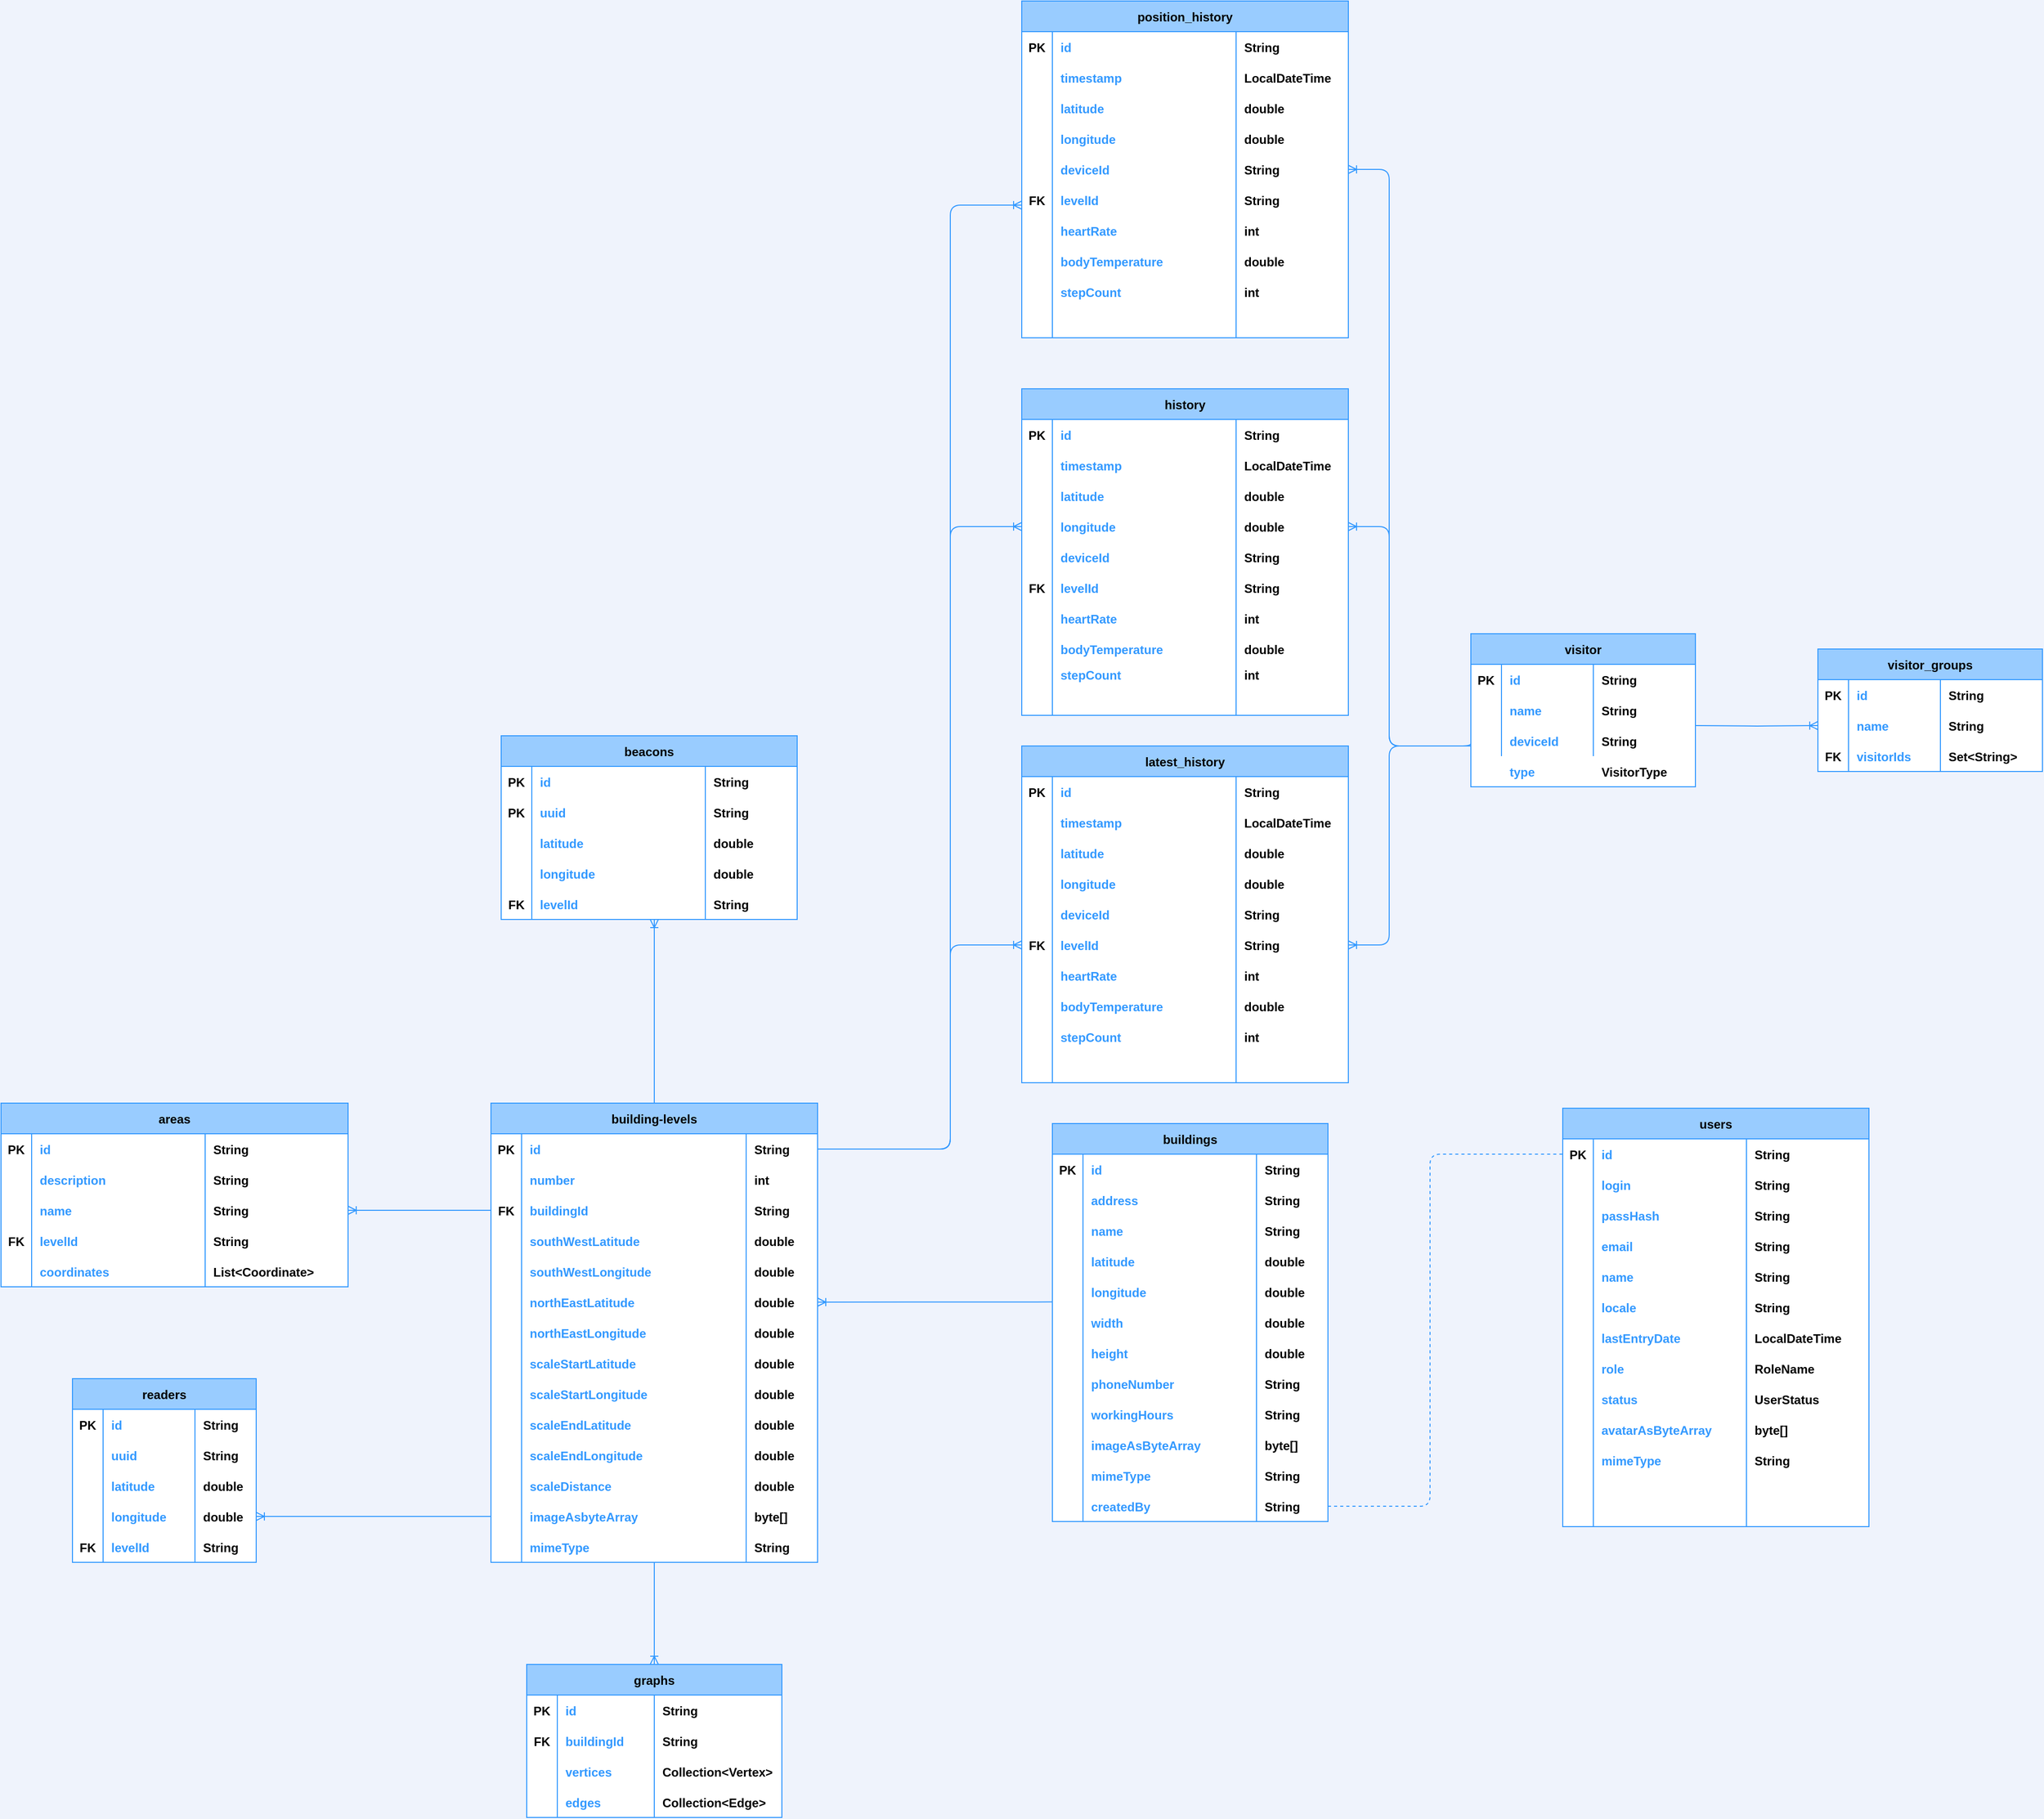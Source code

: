 <mxfile version="14.7.4" type="embed"><diagram id="MH2KmMIe_1Jt84VI3jU6" name="Page-1"><mxGraphModel dx="1865" dy="1339" grid="1" gridSize="10" guides="1" tooltips="1" connect="1" arrows="1" fold="1" page="1" pageScale="1" pageWidth="1169" pageHeight="827" background="#EFF3FC" math="0" shadow="0"><root><mxCell id="0"/><mxCell id="1" parent="0"/><mxCell id="0rB0F-Ur0wucUoMe_7N4-1" value="beacons" style="shape=table;startSize=30;container=1;collapsible=1;childLayout=tableLayout;fixedRows=1;rowLines=0;fontStyle=1;align=center;resizeLast=1;rounded=0;sketch=0;shadow=0;swimlaneFillColor=#ffffff;fontFamily=Helvetica;perimeterSpacing=0;strokeColor=#3399FF;fillColor=#99CCFF;" parent="1" vertex="1"><mxGeometry x="-150" y="-10" width="290" height="180" as="geometry"><mxRectangle x="-600" y="380" width="60" height="30" as="alternateBounds"/></mxGeometry></mxCell><mxCell id="0rB0F-Ur0wucUoMe_7N4-5" value="" style="shape=partialRectangle;collapsible=0;dropTarget=0;pointerEvents=0;fillColor=none;top=0;left=0;bottom=0;right=0;points=[[0,0.5],[1,0.5]];portConstraint=eastwest;fontFamily=Helvetica;" parent="0rB0F-Ur0wucUoMe_7N4-1" vertex="1"><mxGeometry y="30" width="290" height="30" as="geometry"/></mxCell><mxCell id="0rB0F-Ur0wucUoMe_7N4-6" value="PK" style="shape=partialRectangle;connectable=0;fillColor=none;top=0;left=0;bottom=0;right=0;editable=1;overflow=hidden;fontFamily=Helvetica;fontStyle=1" parent="0rB0F-Ur0wucUoMe_7N4-5" vertex="1"><mxGeometry width="30" height="30" as="geometry"><mxRectangle width="30" height="30" as="alternateBounds"/></mxGeometry></mxCell><mxCell id="0rB0F-Ur0wucUoMe_7N4-7" value="id" style="shape=partialRectangle;connectable=0;fillColor=none;top=0;left=0;bottom=0;right=0;align=left;spacingLeft=6;overflow=hidden;fontColor=#3399FF;fontFamily=Helvetica;fontStyle=1" parent="0rB0F-Ur0wucUoMe_7N4-5" vertex="1"><mxGeometry x="30" width="170" height="30" as="geometry"><mxRectangle width="170" height="30" as="alternateBounds"/></mxGeometry></mxCell><mxCell id="0rB0F-Ur0wucUoMe_7N4-51" value="String" style="shape=partialRectangle;connectable=0;fillColor=none;top=0;left=0;bottom=0;right=0;align=left;spacingLeft=6;overflow=hidden;fontFamily=Helvetica;fontStyle=1" parent="0rB0F-Ur0wucUoMe_7N4-5" vertex="1"><mxGeometry x="200" width="90" height="30" as="geometry"><mxRectangle width="90" height="30" as="alternateBounds"/></mxGeometry></mxCell><mxCell id="0rB0F-Ur0wucUoMe_7N4-11" value="" style="shape=partialRectangle;collapsible=0;dropTarget=0;pointerEvents=0;fillColor=none;top=0;left=0;bottom=0;right=0;points=[[0,0.5],[1,0.5]];portConstraint=eastwest;fontFamily=Helvetica;" parent="0rB0F-Ur0wucUoMe_7N4-1" vertex="1"><mxGeometry y="60" width="290" height="30" as="geometry"/></mxCell><mxCell id="0rB0F-Ur0wucUoMe_7N4-12" value="PK" style="shape=partialRectangle;connectable=0;fillColor=none;top=0;left=0;bottom=0;right=0;editable=1;overflow=hidden;fontFamily=Helvetica;fontStyle=1" parent="0rB0F-Ur0wucUoMe_7N4-11" vertex="1"><mxGeometry width="30" height="30" as="geometry"><mxRectangle width="30" height="30" as="alternateBounds"/></mxGeometry></mxCell><mxCell id="0rB0F-Ur0wucUoMe_7N4-13" value="uuid" style="shape=partialRectangle;connectable=0;fillColor=none;top=0;left=0;bottom=0;right=0;align=left;spacingLeft=6;overflow=hidden;fontColor=#3399FF;fontFamily=Helvetica;fontStyle=1" parent="0rB0F-Ur0wucUoMe_7N4-11" vertex="1"><mxGeometry x="30" width="170" height="30" as="geometry"><mxRectangle width="170" height="30" as="alternateBounds"/></mxGeometry></mxCell><mxCell id="0rB0F-Ur0wucUoMe_7N4-53" value="String" style="shape=partialRectangle;connectable=0;fillColor=none;top=0;left=0;bottom=0;right=0;align=left;spacingLeft=6;overflow=hidden;fontFamily=Helvetica;fontStyle=1;flipV=1;flipH=1;" parent="0rB0F-Ur0wucUoMe_7N4-11" vertex="1"><mxGeometry x="200" width="90" height="30" as="geometry"><mxRectangle width="90" height="30" as="alternateBounds"/></mxGeometry></mxCell><mxCell id="0rB0F-Ur0wucUoMe_7N4-64" style="shape=partialRectangle;collapsible=0;dropTarget=0;pointerEvents=0;fillColor=none;top=0;left=0;bottom=0;right=0;points=[[0,0.5],[1,0.5]];portConstraint=eastwest;fontFamily=Helvetica;" parent="0rB0F-Ur0wucUoMe_7N4-1" vertex="1"><mxGeometry y="90" width="290" height="30" as="geometry"/></mxCell><mxCell id="0rB0F-Ur0wucUoMe_7N4-65" style="shape=partialRectangle;connectable=0;fillColor=none;top=0;left=0;bottom=0;right=0;editable=1;overflow=hidden;fontFamily=Helvetica;fontStyle=1" parent="0rB0F-Ur0wucUoMe_7N4-64" vertex="1"><mxGeometry width="30" height="30" as="geometry"><mxRectangle width="30" height="30" as="alternateBounds"/></mxGeometry></mxCell><mxCell id="0rB0F-Ur0wucUoMe_7N4-66" value="latitude" style="shape=partialRectangle;connectable=0;fillColor=none;top=0;left=0;bottom=0;right=0;align=left;spacingLeft=6;overflow=hidden;fontColor=#3399FF;fontFamily=Helvetica;fontStyle=1" parent="0rB0F-Ur0wucUoMe_7N4-64" vertex="1"><mxGeometry x="30" width="170" height="30" as="geometry"><mxRectangle width="170" height="30" as="alternateBounds"/></mxGeometry></mxCell><mxCell id="0rB0F-Ur0wucUoMe_7N4-67" value="double" style="shape=partialRectangle;connectable=0;fillColor=none;top=0;left=0;bottom=0;right=0;align=left;spacingLeft=6;overflow=hidden;fontFamily=Helvetica;fontStyle=1" parent="0rB0F-Ur0wucUoMe_7N4-64" vertex="1"><mxGeometry x="200" width="90" height="30" as="geometry"><mxRectangle width="90" height="30" as="alternateBounds"/></mxGeometry></mxCell><mxCell id="0rB0F-Ur0wucUoMe_7N4-60" style="shape=partialRectangle;collapsible=0;dropTarget=0;pointerEvents=0;fillColor=none;top=0;left=0;bottom=0;right=0;points=[[0,0.5],[1,0.5]];portConstraint=eastwest;fontFamily=Helvetica;" parent="0rB0F-Ur0wucUoMe_7N4-1" vertex="1"><mxGeometry y="120" width="290" height="30" as="geometry"/></mxCell><mxCell id="0rB0F-Ur0wucUoMe_7N4-61" style="shape=partialRectangle;connectable=0;fillColor=none;top=0;left=0;bottom=0;right=0;editable=1;overflow=hidden;fontFamily=Helvetica;fontStyle=1" parent="0rB0F-Ur0wucUoMe_7N4-60" vertex="1"><mxGeometry width="30" height="30" as="geometry"><mxRectangle width="30" height="30" as="alternateBounds"/></mxGeometry></mxCell><mxCell id="0rB0F-Ur0wucUoMe_7N4-62" value="longitude" style="shape=partialRectangle;connectable=0;fillColor=none;top=0;left=0;bottom=0;right=0;align=left;spacingLeft=6;overflow=hidden;fontColor=#3399FF;fontFamily=Helvetica;fontStyle=1" parent="0rB0F-Ur0wucUoMe_7N4-60" vertex="1"><mxGeometry x="30" width="170" height="30" as="geometry"><mxRectangle width="170" height="30" as="alternateBounds"/></mxGeometry></mxCell><mxCell id="0rB0F-Ur0wucUoMe_7N4-63" value="double" style="shape=partialRectangle;connectable=0;fillColor=none;top=0;left=0;bottom=0;right=0;align=left;spacingLeft=6;overflow=hidden;fontFamily=Helvetica;fontStyle=1" parent="0rB0F-Ur0wucUoMe_7N4-60" vertex="1"><mxGeometry x="200" width="90" height="30" as="geometry"><mxRectangle width="90" height="30" as="alternateBounds"/></mxGeometry></mxCell><mxCell id="0rB0F-Ur0wucUoMe_7N4-56" style="shape=partialRectangle;collapsible=0;dropTarget=0;pointerEvents=0;fillColor=none;top=0;left=0;bottom=0;right=0;points=[[0,0.5],[1,0.5]];portConstraint=eastwest;fontFamily=Helvetica;" parent="0rB0F-Ur0wucUoMe_7N4-1" vertex="1"><mxGeometry y="150" width="290" height="30" as="geometry"/></mxCell><mxCell id="0rB0F-Ur0wucUoMe_7N4-57" value="FK" style="shape=partialRectangle;connectable=0;fillColor=none;top=0;left=0;bottom=0;right=0;editable=1;overflow=hidden;fontFamily=Helvetica;fontStyle=1" parent="0rB0F-Ur0wucUoMe_7N4-56" vertex="1"><mxGeometry width="30" height="30" as="geometry"><mxRectangle width="30" height="30" as="alternateBounds"/></mxGeometry></mxCell><mxCell id="0rB0F-Ur0wucUoMe_7N4-58" value="levelId" style="shape=partialRectangle;connectable=0;fillColor=none;top=0;left=0;bottom=0;right=0;align=left;spacingLeft=6;overflow=hidden;fontFamily=Helvetica;fontStyle=1;fontColor=#3399FF;" parent="0rB0F-Ur0wucUoMe_7N4-56" vertex="1"><mxGeometry x="30" width="170" height="30" as="geometry"><mxRectangle width="170" height="30" as="alternateBounds"/></mxGeometry></mxCell><mxCell id="0rB0F-Ur0wucUoMe_7N4-59" value="String" style="shape=partialRectangle;connectable=0;fillColor=none;top=0;left=0;bottom=0;right=0;align=left;spacingLeft=6;overflow=hidden;fontFamily=Helvetica;fontStyle=1" parent="0rB0F-Ur0wucUoMe_7N4-56" vertex="1"><mxGeometry x="200" width="90" height="30" as="geometry"><mxRectangle width="90" height="30" as="alternateBounds"/></mxGeometry></mxCell><mxCell id="0rB0F-Ur0wucUoMe_7N4-146" value="buildings" style="shape=table;startSize=30;container=1;collapsible=1;childLayout=tableLayout;fixedRows=1;rowLines=0;fontStyle=1;align=center;resizeLast=1;rounded=0;sketch=0;shadow=0;swimlaneFillColor=#ffffff;fontFamily=Helvetica;perimeterSpacing=0;strokeColor=#3399FF;fillColor=#99CCFF;" parent="1" vertex="1"><mxGeometry x="390" y="370" width="270" height="390" as="geometry"><mxRectangle x="520" y="400" width="60" height="30" as="alternateBounds"/></mxGeometry></mxCell><mxCell id="0rB0F-Ur0wucUoMe_7N4-147" value="" style="shape=partialRectangle;collapsible=0;dropTarget=0;pointerEvents=0;fillColor=none;top=0;left=0;bottom=0;right=0;points=[[0,0.5],[1,0.5]];portConstraint=eastwest;fontFamily=Helvetica;" parent="0rB0F-Ur0wucUoMe_7N4-146" vertex="1"><mxGeometry y="30" width="270" height="30" as="geometry"/></mxCell><mxCell id="0rB0F-Ur0wucUoMe_7N4-148" value="PK" style="shape=partialRectangle;connectable=0;fillColor=none;top=0;left=0;bottom=0;right=0;editable=1;overflow=hidden;fontFamily=Helvetica;fontStyle=1" parent="0rB0F-Ur0wucUoMe_7N4-147" vertex="1"><mxGeometry width="30" height="30" as="geometry"><mxRectangle width="30" height="30" as="alternateBounds"/></mxGeometry></mxCell><mxCell id="0rB0F-Ur0wucUoMe_7N4-149" value="id" style="shape=partialRectangle;connectable=0;fillColor=none;top=0;left=0;bottom=0;right=0;align=left;spacingLeft=6;overflow=hidden;fontColor=#3399FF;fontFamily=Helvetica;fontStyle=1" parent="0rB0F-Ur0wucUoMe_7N4-147" vertex="1"><mxGeometry x="30" width="170" height="30" as="geometry"><mxRectangle width="170" height="30" as="alternateBounds"/></mxGeometry></mxCell><mxCell id="0rB0F-Ur0wucUoMe_7N4-150" value="String" style="shape=partialRectangle;connectable=0;fillColor=none;top=0;left=0;bottom=0;right=0;align=left;spacingLeft=6;overflow=hidden;fontFamily=Helvetica;fontStyle=1" parent="0rB0F-Ur0wucUoMe_7N4-147" vertex="1"><mxGeometry x="200" width="70" height="30" as="geometry"><mxRectangle width="70" height="30" as="alternateBounds"/></mxGeometry></mxCell><mxCell id="0rB0F-Ur0wucUoMe_7N4-151" value="" style="shape=partialRectangle;collapsible=0;dropTarget=0;pointerEvents=0;fillColor=none;top=0;left=0;bottom=0;right=0;points=[[0,0.5],[1,0.5]];portConstraint=eastwest;sketch=0;strokeWidth=1;fontFamily=Helvetica;" parent="0rB0F-Ur0wucUoMe_7N4-146" vertex="1"><mxGeometry y="60" width="270" height="30" as="geometry"/></mxCell><mxCell id="0rB0F-Ur0wucUoMe_7N4-152" value="" style="shape=partialRectangle;connectable=0;fillColor=none;top=0;left=0;bottom=0;right=0;editable=1;overflow=hidden;fontFamily=Helvetica;fontStyle=1" parent="0rB0F-Ur0wucUoMe_7N4-151" vertex="1"><mxGeometry width="30" height="30" as="geometry"><mxRectangle width="30" height="30" as="alternateBounds"/></mxGeometry></mxCell><mxCell id="0rB0F-Ur0wucUoMe_7N4-153" value="address" style="shape=partialRectangle;connectable=0;fillColor=none;top=0;left=0;bottom=0;right=0;align=left;spacingLeft=6;overflow=hidden;fontColor=#3399FF;fontFamily=Helvetica;fontStyle=1" parent="0rB0F-Ur0wucUoMe_7N4-151" vertex="1"><mxGeometry x="30" width="170" height="30" as="geometry"><mxRectangle width="170" height="30" as="alternateBounds"/></mxGeometry></mxCell><mxCell id="0rB0F-Ur0wucUoMe_7N4-154" value="String" style="shape=partialRectangle;connectable=0;fillColor=none;top=0;left=0;bottom=0;right=0;align=left;spacingLeft=6;overflow=hidden;fontFamily=Helvetica;fontStyle=1" parent="0rB0F-Ur0wucUoMe_7N4-151" vertex="1"><mxGeometry x="200" width="70" height="30" as="geometry"><mxRectangle width="70" height="30" as="alternateBounds"/></mxGeometry></mxCell><mxCell id="0rB0F-Ur0wucUoMe_7N4-155" value="" style="shape=partialRectangle;collapsible=0;dropTarget=0;pointerEvents=0;fillColor=none;top=0;left=0;bottom=0;right=0;points=[[0,0.5],[1,0.5]];portConstraint=eastwest;fontFamily=Helvetica;" parent="0rB0F-Ur0wucUoMe_7N4-146" vertex="1"><mxGeometry y="90" width="270" height="30" as="geometry"/></mxCell><mxCell id="0rB0F-Ur0wucUoMe_7N4-156" value="" style="shape=partialRectangle;connectable=0;fillColor=none;top=0;left=0;bottom=0;right=0;editable=1;overflow=hidden;fontFamily=Helvetica;fontStyle=1" parent="0rB0F-Ur0wucUoMe_7N4-155" vertex="1"><mxGeometry width="30" height="30" as="geometry"><mxRectangle width="30" height="30" as="alternateBounds"/></mxGeometry></mxCell><mxCell id="0rB0F-Ur0wucUoMe_7N4-157" value="name" style="shape=partialRectangle;connectable=0;fillColor=none;top=0;left=0;bottom=0;right=0;align=left;spacingLeft=6;overflow=hidden;fontColor=#3399FF;fontFamily=Helvetica;fontStyle=1" parent="0rB0F-Ur0wucUoMe_7N4-155" vertex="1"><mxGeometry x="30" width="170" height="30" as="geometry"><mxRectangle width="170" height="30" as="alternateBounds"/></mxGeometry></mxCell><mxCell id="0rB0F-Ur0wucUoMe_7N4-158" value="String" style="shape=partialRectangle;connectable=0;fillColor=none;top=0;left=0;bottom=0;right=0;align=left;spacingLeft=6;overflow=hidden;fontFamily=Helvetica;fontStyle=1;flipV=1;flipH=1;" parent="0rB0F-Ur0wucUoMe_7N4-155" vertex="1"><mxGeometry x="200" width="70" height="30" as="geometry"><mxRectangle width="70" height="30" as="alternateBounds"/></mxGeometry></mxCell><mxCell id="0rB0F-Ur0wucUoMe_7N4-159" style="shape=partialRectangle;collapsible=0;dropTarget=0;pointerEvents=0;fillColor=none;top=0;left=0;bottom=0;right=0;points=[[0,0.5],[1,0.5]];portConstraint=eastwest;fontFamily=Helvetica;" parent="0rB0F-Ur0wucUoMe_7N4-146" vertex="1"><mxGeometry y="120" width="270" height="30" as="geometry"/></mxCell><mxCell id="0rB0F-Ur0wucUoMe_7N4-160" style="shape=partialRectangle;connectable=0;fillColor=none;top=0;left=0;bottom=0;right=0;editable=1;overflow=hidden;fontFamily=Helvetica;fontStyle=1" parent="0rB0F-Ur0wucUoMe_7N4-159" vertex="1"><mxGeometry width="30" height="30" as="geometry"><mxRectangle width="30" height="30" as="alternateBounds"/></mxGeometry></mxCell><mxCell id="0rB0F-Ur0wucUoMe_7N4-161" value="latitude" style="shape=partialRectangle;connectable=0;fillColor=none;top=0;left=0;bottom=0;right=0;align=left;spacingLeft=6;overflow=hidden;fontColor=#3399FF;fontFamily=Helvetica;fontStyle=1" parent="0rB0F-Ur0wucUoMe_7N4-159" vertex="1"><mxGeometry x="30" width="170" height="30" as="geometry"><mxRectangle width="170" height="30" as="alternateBounds"/></mxGeometry></mxCell><mxCell id="0rB0F-Ur0wucUoMe_7N4-162" value="double" style="shape=partialRectangle;connectable=0;fillColor=none;top=0;left=0;bottom=0;right=0;align=left;spacingLeft=6;overflow=hidden;fontFamily=Helvetica;fontStyle=1" parent="0rB0F-Ur0wucUoMe_7N4-159" vertex="1"><mxGeometry x="200" width="70" height="30" as="geometry"><mxRectangle width="70" height="30" as="alternateBounds"/></mxGeometry></mxCell><mxCell id="0rB0F-Ur0wucUoMe_7N4-323" style="shape=partialRectangle;collapsible=0;dropTarget=0;pointerEvents=0;fillColor=none;top=0;left=0;bottom=0;right=0;points=[[0,0.5],[1,0.5]];portConstraint=eastwest;fontFamily=Helvetica;" parent="0rB0F-Ur0wucUoMe_7N4-146" vertex="1"><mxGeometry y="150" width="270" height="30" as="geometry"/></mxCell><mxCell id="0rB0F-Ur0wucUoMe_7N4-324" style="shape=partialRectangle;connectable=0;fillColor=none;top=0;left=0;bottom=0;right=0;editable=1;overflow=hidden;fontFamily=Helvetica;fontStyle=1" parent="0rB0F-Ur0wucUoMe_7N4-323" vertex="1"><mxGeometry width="30" height="30" as="geometry"><mxRectangle width="30" height="30" as="alternateBounds"/></mxGeometry></mxCell><mxCell id="0rB0F-Ur0wucUoMe_7N4-325" value="longitude" style="shape=partialRectangle;connectable=0;fillColor=none;top=0;left=0;bottom=0;right=0;align=left;spacingLeft=6;overflow=hidden;fontColor=#3399FF;fontFamily=Helvetica;fontStyle=1" parent="0rB0F-Ur0wucUoMe_7N4-323" vertex="1"><mxGeometry x="30" width="170" height="30" as="geometry"><mxRectangle width="170" height="30" as="alternateBounds"/></mxGeometry></mxCell><mxCell id="0rB0F-Ur0wucUoMe_7N4-326" value="double" style="shape=partialRectangle;connectable=0;fillColor=none;top=0;left=0;bottom=0;right=0;align=left;spacingLeft=6;overflow=hidden;fontFamily=Helvetica;fontStyle=1" parent="0rB0F-Ur0wucUoMe_7N4-323" vertex="1"><mxGeometry x="200" width="70" height="30" as="geometry"><mxRectangle width="70" height="30" as="alternateBounds"/></mxGeometry></mxCell><mxCell id="0rB0F-Ur0wucUoMe_7N4-163" style="shape=partialRectangle;collapsible=0;dropTarget=0;pointerEvents=0;fillColor=none;top=0;left=0;bottom=0;right=0;points=[[0,0.5],[1,0.5]];portConstraint=eastwest;fontFamily=Helvetica;" parent="0rB0F-Ur0wucUoMe_7N4-146" vertex="1"><mxGeometry y="180" width="270" height="30" as="geometry"/></mxCell><mxCell id="0rB0F-Ur0wucUoMe_7N4-164" style="shape=partialRectangle;connectable=0;fillColor=none;top=0;left=0;bottom=0;right=0;editable=1;overflow=hidden;fontFamily=Helvetica;fontStyle=1" parent="0rB0F-Ur0wucUoMe_7N4-163" vertex="1"><mxGeometry width="30" height="30" as="geometry"><mxRectangle width="30" height="30" as="alternateBounds"/></mxGeometry></mxCell><mxCell id="0rB0F-Ur0wucUoMe_7N4-165" value="width" style="shape=partialRectangle;connectable=0;fillColor=none;top=0;left=0;bottom=0;right=0;align=left;spacingLeft=6;overflow=hidden;fontColor=#3399FF;fontFamily=Helvetica;fontStyle=1" parent="0rB0F-Ur0wucUoMe_7N4-163" vertex="1"><mxGeometry x="30" width="170" height="30" as="geometry"><mxRectangle width="170" height="30" as="alternateBounds"/></mxGeometry></mxCell><mxCell id="0rB0F-Ur0wucUoMe_7N4-166" value="double" style="shape=partialRectangle;connectable=0;fillColor=none;top=0;left=0;bottom=0;right=0;align=left;spacingLeft=6;overflow=hidden;fontFamily=Helvetica;fontStyle=1" parent="0rB0F-Ur0wucUoMe_7N4-163" vertex="1"><mxGeometry x="200" width="70" height="30" as="geometry"><mxRectangle width="70" height="30" as="alternateBounds"/></mxGeometry></mxCell><mxCell id="0rB0F-Ur0wucUoMe_7N4-171" style="shape=partialRectangle;collapsible=0;dropTarget=0;pointerEvents=0;fillColor=none;top=0;left=0;bottom=0;right=0;points=[[0,0.5],[1,0.5]];portConstraint=eastwest;fontFamily=Helvetica;" parent="0rB0F-Ur0wucUoMe_7N4-146" vertex="1"><mxGeometry y="210" width="270" height="30" as="geometry"/></mxCell><mxCell id="0rB0F-Ur0wucUoMe_7N4-172" style="shape=partialRectangle;connectable=0;fillColor=none;top=0;left=0;bottom=0;right=0;editable=1;overflow=hidden;fontFamily=Helvetica;fontStyle=1" parent="0rB0F-Ur0wucUoMe_7N4-171" vertex="1"><mxGeometry width="30" height="30" as="geometry"><mxRectangle width="30" height="30" as="alternateBounds"/></mxGeometry></mxCell><mxCell id="0rB0F-Ur0wucUoMe_7N4-173" value="height" style="shape=partialRectangle;connectable=0;fillColor=none;top=0;left=0;bottom=0;right=0;align=left;spacingLeft=6;overflow=hidden;fontColor=#3399FF;fontFamily=Helvetica;fontStyle=1" parent="0rB0F-Ur0wucUoMe_7N4-171" vertex="1"><mxGeometry x="30" width="170" height="30" as="geometry"><mxRectangle width="170" height="30" as="alternateBounds"/></mxGeometry></mxCell><mxCell id="0rB0F-Ur0wucUoMe_7N4-174" value="double" style="shape=partialRectangle;connectable=0;fillColor=none;top=0;left=0;bottom=0;right=0;align=left;spacingLeft=6;overflow=hidden;fontFamily=Helvetica;fontStyle=1" parent="0rB0F-Ur0wucUoMe_7N4-171" vertex="1"><mxGeometry x="200" width="70" height="30" as="geometry"><mxRectangle width="70" height="30" as="alternateBounds"/></mxGeometry></mxCell><mxCell id="0rB0F-Ur0wucUoMe_7N4-175" style="shape=partialRectangle;collapsible=0;dropTarget=0;pointerEvents=0;fillColor=none;top=0;left=0;bottom=0;right=0;points=[[0,0.5],[1,0.5]];portConstraint=eastwest;fontFamily=Helvetica;" parent="0rB0F-Ur0wucUoMe_7N4-146" vertex="1"><mxGeometry y="240" width="270" height="30" as="geometry"/></mxCell><mxCell id="0rB0F-Ur0wucUoMe_7N4-176" style="shape=partialRectangle;connectable=0;fillColor=none;top=0;left=0;bottom=0;right=0;editable=1;overflow=hidden;fontFamily=Helvetica;fontStyle=1" parent="0rB0F-Ur0wucUoMe_7N4-175" vertex="1"><mxGeometry width="30" height="30" as="geometry"><mxRectangle width="30" height="30" as="alternateBounds"/></mxGeometry></mxCell><mxCell id="0rB0F-Ur0wucUoMe_7N4-177" value="phoneNumber" style="shape=partialRectangle;connectable=0;fillColor=none;top=0;left=0;bottom=0;right=0;align=left;spacingLeft=6;overflow=hidden;fontColor=#3399FF;fontFamily=Helvetica;fontStyle=1" parent="0rB0F-Ur0wucUoMe_7N4-175" vertex="1"><mxGeometry x="30" width="170" height="30" as="geometry"><mxRectangle width="170" height="30" as="alternateBounds"/></mxGeometry></mxCell><mxCell id="0rB0F-Ur0wucUoMe_7N4-178" value="String" style="shape=partialRectangle;connectable=0;fillColor=none;top=0;left=0;bottom=0;right=0;align=left;spacingLeft=6;overflow=hidden;fontFamily=Helvetica;fontStyle=1" parent="0rB0F-Ur0wucUoMe_7N4-175" vertex="1"><mxGeometry x="200" width="70" height="30" as="geometry"><mxRectangle width="70" height="30" as="alternateBounds"/></mxGeometry></mxCell><mxCell id="0rB0F-Ur0wucUoMe_7N4-179" style="shape=partialRectangle;collapsible=0;dropTarget=0;pointerEvents=0;fillColor=none;top=0;left=0;bottom=0;right=0;points=[[0,0.5],[1,0.5]];portConstraint=eastwest;fontFamily=Helvetica;" parent="0rB0F-Ur0wucUoMe_7N4-146" vertex="1"><mxGeometry y="270" width="270" height="30" as="geometry"/></mxCell><mxCell id="0rB0F-Ur0wucUoMe_7N4-180" style="shape=partialRectangle;connectable=0;fillColor=none;top=0;left=0;bottom=0;right=0;editable=1;overflow=hidden;fontFamily=Helvetica;fontStyle=1" parent="0rB0F-Ur0wucUoMe_7N4-179" vertex="1"><mxGeometry width="30" height="30" as="geometry"><mxRectangle width="30" height="30" as="alternateBounds"/></mxGeometry></mxCell><mxCell id="0rB0F-Ur0wucUoMe_7N4-181" value="workingHours" style="shape=partialRectangle;connectable=0;fillColor=none;top=0;left=0;bottom=0;right=0;align=left;spacingLeft=6;overflow=hidden;fontColor=#3399FF;fontFamily=Helvetica;fontStyle=1" parent="0rB0F-Ur0wucUoMe_7N4-179" vertex="1"><mxGeometry x="30" width="170" height="30" as="geometry"><mxRectangle width="170" height="30" as="alternateBounds"/></mxGeometry></mxCell><mxCell id="0rB0F-Ur0wucUoMe_7N4-182" value="String" style="shape=partialRectangle;connectable=0;fillColor=none;top=0;left=0;bottom=0;right=0;align=left;spacingLeft=6;overflow=hidden;fontFamily=Helvetica;fontStyle=1" parent="0rB0F-Ur0wucUoMe_7N4-179" vertex="1"><mxGeometry x="200" width="70" height="30" as="geometry"><mxRectangle width="70" height="30" as="alternateBounds"/></mxGeometry></mxCell><mxCell id="0rB0F-Ur0wucUoMe_7N4-183" style="shape=partialRectangle;collapsible=0;dropTarget=0;pointerEvents=0;fillColor=none;top=0;left=0;bottom=0;right=0;points=[[0,0.5],[1,0.5]];portConstraint=eastwest;fontFamily=Helvetica;" parent="0rB0F-Ur0wucUoMe_7N4-146" vertex="1"><mxGeometry y="300" width="270" height="30" as="geometry"/></mxCell><mxCell id="0rB0F-Ur0wucUoMe_7N4-184" style="shape=partialRectangle;connectable=0;fillColor=none;top=0;left=0;bottom=0;right=0;editable=1;overflow=hidden;fontFamily=Helvetica;fontStyle=1" parent="0rB0F-Ur0wucUoMe_7N4-183" vertex="1"><mxGeometry width="30" height="30" as="geometry"><mxRectangle width="30" height="30" as="alternateBounds"/></mxGeometry></mxCell><mxCell id="0rB0F-Ur0wucUoMe_7N4-185" value="imageAsByteArray" style="shape=partialRectangle;connectable=0;fillColor=none;top=0;left=0;bottom=0;right=0;align=left;spacingLeft=6;overflow=hidden;fontColor=#3399FF;fontFamily=Helvetica;fontStyle=1" parent="0rB0F-Ur0wucUoMe_7N4-183" vertex="1"><mxGeometry x="30" width="170" height="30" as="geometry"><mxRectangle width="170" height="30" as="alternateBounds"/></mxGeometry></mxCell><mxCell id="0rB0F-Ur0wucUoMe_7N4-186" value="byte[]" style="shape=partialRectangle;connectable=0;fillColor=none;top=0;left=0;bottom=0;right=0;align=left;spacingLeft=6;overflow=hidden;fontFamily=Helvetica;fontStyle=1" parent="0rB0F-Ur0wucUoMe_7N4-183" vertex="1"><mxGeometry x="200" width="70" height="30" as="geometry"><mxRectangle width="70" height="30" as="alternateBounds"/></mxGeometry></mxCell><mxCell id="0rB0F-Ur0wucUoMe_7N4-187" style="shape=partialRectangle;collapsible=0;dropTarget=0;pointerEvents=0;fillColor=none;top=0;left=0;bottom=0;right=0;points=[[0,0.5],[1,0.5]];portConstraint=eastwest;fontFamily=Helvetica;" parent="0rB0F-Ur0wucUoMe_7N4-146" vertex="1"><mxGeometry y="330" width="270" height="30" as="geometry"/></mxCell><mxCell id="0rB0F-Ur0wucUoMe_7N4-188" value="" style="shape=partialRectangle;connectable=0;fillColor=none;top=0;left=0;bottom=0;right=0;editable=1;overflow=hidden;fontFamily=Helvetica;fontStyle=1" parent="0rB0F-Ur0wucUoMe_7N4-187" vertex="1"><mxGeometry width="30" height="30" as="geometry"><mxRectangle width="30" height="30" as="alternateBounds"/></mxGeometry></mxCell><mxCell id="0rB0F-Ur0wucUoMe_7N4-189" value="mimeType" style="shape=partialRectangle;connectable=0;fillColor=none;top=0;left=0;bottom=0;right=0;align=left;spacingLeft=6;overflow=hidden;fontColor=#3399FF;fontFamily=Helvetica;fontStyle=1" parent="0rB0F-Ur0wucUoMe_7N4-187" vertex="1"><mxGeometry x="30" width="170" height="30" as="geometry"><mxRectangle width="170" height="30" as="alternateBounds"/></mxGeometry></mxCell><mxCell id="0rB0F-Ur0wucUoMe_7N4-190" value="String" style="shape=partialRectangle;connectable=0;fillColor=none;top=0;left=0;bottom=0;right=0;align=left;spacingLeft=6;overflow=hidden;fontFamily=Helvetica;fontStyle=1" parent="0rB0F-Ur0wucUoMe_7N4-187" vertex="1"><mxGeometry x="200" width="70" height="30" as="geometry"><mxRectangle width="70" height="30" as="alternateBounds"/></mxGeometry></mxCell><mxCell id="0rB0F-Ur0wucUoMe_7N4-191" style="shape=partialRectangle;collapsible=0;dropTarget=0;pointerEvents=0;fillColor=none;top=0;left=0;bottom=0;right=0;points=[[0,0.5],[1,0.5]];portConstraint=eastwest;fontFamily=Helvetica;" parent="0rB0F-Ur0wucUoMe_7N4-146" vertex="1"><mxGeometry y="360" width="270" height="30" as="geometry"/></mxCell><mxCell id="0rB0F-Ur0wucUoMe_7N4-192" style="shape=partialRectangle;connectable=0;fillColor=none;top=0;left=0;bottom=0;right=0;editable=1;overflow=hidden;fontFamily=Helvetica;fontStyle=1" parent="0rB0F-Ur0wucUoMe_7N4-191" vertex="1"><mxGeometry width="30" height="30" as="geometry"><mxRectangle width="30" height="30" as="alternateBounds"/></mxGeometry></mxCell><mxCell id="0rB0F-Ur0wucUoMe_7N4-193" value="createdBy" style="shape=partialRectangle;connectable=0;fillColor=none;top=0;left=0;bottom=0;right=0;align=left;spacingLeft=6;overflow=hidden;fontColor=#3399FF;fontFamily=Helvetica;fontStyle=1" parent="0rB0F-Ur0wucUoMe_7N4-191" vertex="1"><mxGeometry x="30" width="170" height="30" as="geometry"><mxRectangle width="170" height="30" as="alternateBounds"/></mxGeometry></mxCell><mxCell id="0rB0F-Ur0wucUoMe_7N4-194" value="String" style="shape=partialRectangle;connectable=0;fillColor=none;top=0;left=0;bottom=0;right=0;align=left;spacingLeft=6;overflow=hidden;fontFamily=Helvetica;fontStyle=1" parent="0rB0F-Ur0wucUoMe_7N4-191" vertex="1"><mxGeometry x="200" width="70" height="30" as="geometry"><mxRectangle width="70" height="30" as="alternateBounds"/></mxGeometry></mxCell><mxCell id="0rB0F-Ur0wucUoMe_7N4-277" value="history" style="shape=table;startSize=30;container=1;collapsible=1;childLayout=tableLayout;fixedRows=1;rowLines=0;fontStyle=1;align=center;resizeLast=1;rounded=0;sketch=0;shadow=0;swimlaneFillColor=#ffffff;fontFamily=Helvetica;perimeterSpacing=0;strokeColor=#3399FF;fillColor=#99CCFF;" parent="1" vertex="1"><mxGeometry x="360" y="-350" width="320" height="320" as="geometry"><mxRectangle x="360" y="-350" width="60" height="30" as="alternateBounds"/></mxGeometry></mxCell><mxCell id="0rB0F-Ur0wucUoMe_7N4-278" value="" style="shape=partialRectangle;collapsible=0;dropTarget=0;pointerEvents=0;fillColor=none;top=0;left=0;bottom=0;right=0;points=[[0,0.5],[1,0.5]];portConstraint=eastwest;fontFamily=Helvetica;" parent="0rB0F-Ur0wucUoMe_7N4-277" vertex="1"><mxGeometry y="30" width="320" height="30" as="geometry"/></mxCell><mxCell id="0rB0F-Ur0wucUoMe_7N4-279" value="PK" style="shape=partialRectangle;connectable=0;fillColor=none;top=0;left=0;bottom=0;right=0;editable=1;overflow=hidden;fontFamily=Helvetica;fontStyle=1" parent="0rB0F-Ur0wucUoMe_7N4-278" vertex="1"><mxGeometry width="30" height="30" as="geometry"><mxRectangle width="30" height="30" as="alternateBounds"/></mxGeometry></mxCell><mxCell id="0rB0F-Ur0wucUoMe_7N4-280" value="id" style="shape=partialRectangle;connectable=0;fillColor=none;top=0;left=0;bottom=0;right=0;align=left;spacingLeft=6;overflow=hidden;fontColor=#3399FF;fontFamily=Helvetica;fontStyle=1" parent="0rB0F-Ur0wucUoMe_7N4-278" vertex="1"><mxGeometry x="30" width="180" height="30" as="geometry"><mxRectangle width="180" height="30" as="alternateBounds"/></mxGeometry></mxCell><mxCell id="0rB0F-Ur0wucUoMe_7N4-281" value="String" style="shape=partialRectangle;connectable=0;fillColor=none;top=0;left=0;bottom=0;right=0;align=left;spacingLeft=6;overflow=hidden;fontFamily=Helvetica;fontStyle=1" parent="0rB0F-Ur0wucUoMe_7N4-278" vertex="1"><mxGeometry x="210" width="110" height="30" as="geometry"><mxRectangle width="110" height="30" as="alternateBounds"/></mxGeometry></mxCell><mxCell id="0rB0F-Ur0wucUoMe_7N4-286" value="" style="shape=partialRectangle;collapsible=0;dropTarget=0;pointerEvents=0;fillColor=none;top=0;left=0;bottom=0;right=0;points=[[0,0.5],[1,0.5]];portConstraint=eastwest;fontFamily=Helvetica;" parent="0rB0F-Ur0wucUoMe_7N4-277" vertex="1"><mxGeometry y="60" width="320" height="30" as="geometry"/></mxCell><mxCell id="0rB0F-Ur0wucUoMe_7N4-287" value="" style="shape=partialRectangle;connectable=0;fillColor=none;top=0;left=0;bottom=0;right=0;editable=1;overflow=hidden;fontFamily=Helvetica;fontStyle=1" parent="0rB0F-Ur0wucUoMe_7N4-286" vertex="1"><mxGeometry width="30" height="30" as="geometry"><mxRectangle width="30" height="30" as="alternateBounds"/></mxGeometry></mxCell><mxCell id="0rB0F-Ur0wucUoMe_7N4-288" value="timestamp" style="shape=partialRectangle;connectable=0;fillColor=none;top=0;left=0;bottom=0;right=0;align=left;spacingLeft=6;overflow=hidden;fontColor=#3399FF;fontFamily=Helvetica;fontStyle=1" parent="0rB0F-Ur0wucUoMe_7N4-286" vertex="1"><mxGeometry x="30" width="180" height="30" as="geometry"><mxRectangle width="180" height="30" as="alternateBounds"/></mxGeometry></mxCell><mxCell id="0rB0F-Ur0wucUoMe_7N4-289" value="LocalDateTime" style="shape=partialRectangle;connectable=0;fillColor=none;top=0;left=0;bottom=0;right=0;align=left;spacingLeft=6;overflow=hidden;fontFamily=Helvetica;fontStyle=1;flipV=1;flipH=1;" parent="0rB0F-Ur0wucUoMe_7N4-286" vertex="1"><mxGeometry x="210" width="110" height="30" as="geometry"><mxRectangle width="110" height="30" as="alternateBounds"/></mxGeometry></mxCell><mxCell id="0rB0F-Ur0wucUoMe_7N4-290" style="shape=partialRectangle;collapsible=0;dropTarget=0;pointerEvents=0;fillColor=none;top=0;left=0;bottom=0;right=0;points=[[0,0.5],[1,0.5]];portConstraint=eastwest;fontFamily=Helvetica;" parent="0rB0F-Ur0wucUoMe_7N4-277" vertex="1"><mxGeometry y="90" width="320" height="30" as="geometry"/></mxCell><mxCell id="0rB0F-Ur0wucUoMe_7N4-291" style="shape=partialRectangle;connectable=0;fillColor=none;top=0;left=0;bottom=0;right=0;editable=1;overflow=hidden;fontFamily=Helvetica;fontStyle=1" parent="0rB0F-Ur0wucUoMe_7N4-290" vertex="1"><mxGeometry width="30" height="30" as="geometry"><mxRectangle width="30" height="30" as="alternateBounds"/></mxGeometry></mxCell><mxCell id="0rB0F-Ur0wucUoMe_7N4-292" value="latitude" style="shape=partialRectangle;connectable=0;fillColor=none;top=0;left=0;bottom=0;right=0;align=left;spacingLeft=6;overflow=hidden;fontColor=#3399FF;fontFamily=Helvetica;fontStyle=1" parent="0rB0F-Ur0wucUoMe_7N4-290" vertex="1"><mxGeometry x="30" width="180" height="30" as="geometry"><mxRectangle width="180" height="30" as="alternateBounds"/></mxGeometry></mxCell><mxCell id="0rB0F-Ur0wucUoMe_7N4-293" value="double" style="shape=partialRectangle;connectable=0;fillColor=none;top=0;left=0;bottom=0;right=0;align=left;spacingLeft=6;overflow=hidden;fontFamily=Helvetica;fontStyle=1" parent="0rB0F-Ur0wucUoMe_7N4-290" vertex="1"><mxGeometry x="210" width="110" height="30" as="geometry"><mxRectangle width="110" height="30" as="alternateBounds"/></mxGeometry></mxCell><mxCell id="0rB0F-Ur0wucUoMe_7N4-331" style="shape=partialRectangle;collapsible=0;dropTarget=0;pointerEvents=0;fillColor=none;top=0;left=0;bottom=0;right=0;points=[[0,0.5],[1,0.5]];portConstraint=eastwest;fontFamily=Helvetica;" parent="0rB0F-Ur0wucUoMe_7N4-277" vertex="1"><mxGeometry y="120" width="320" height="30" as="geometry"/></mxCell><mxCell id="0rB0F-Ur0wucUoMe_7N4-332" style="shape=partialRectangle;connectable=0;fillColor=none;top=0;left=0;bottom=0;right=0;editable=1;overflow=hidden;fontFamily=Helvetica;fontStyle=1" parent="0rB0F-Ur0wucUoMe_7N4-331" vertex="1"><mxGeometry width="30" height="30" as="geometry"><mxRectangle width="30" height="30" as="alternateBounds"/></mxGeometry></mxCell><mxCell id="0rB0F-Ur0wucUoMe_7N4-333" value="longitude" style="shape=partialRectangle;connectable=0;fillColor=none;top=0;left=0;bottom=0;right=0;align=left;spacingLeft=6;overflow=hidden;fontColor=#3399FF;fontFamily=Helvetica;fontStyle=1" parent="0rB0F-Ur0wucUoMe_7N4-331" vertex="1"><mxGeometry x="30" width="180" height="30" as="geometry"><mxRectangle width="180" height="30" as="alternateBounds"/></mxGeometry></mxCell><mxCell id="0rB0F-Ur0wucUoMe_7N4-334" value="double" style="shape=partialRectangle;connectable=0;fillColor=none;top=0;left=0;bottom=0;right=0;align=left;spacingLeft=6;overflow=hidden;fontFamily=Helvetica;fontStyle=1" parent="0rB0F-Ur0wucUoMe_7N4-331" vertex="1"><mxGeometry x="210" width="110" height="30" as="geometry"><mxRectangle width="110" height="30" as="alternateBounds"/></mxGeometry></mxCell><mxCell id="i9lH0kLctUFSdABLEqn4-5" style="shape=partialRectangle;collapsible=0;dropTarget=0;pointerEvents=0;fillColor=none;top=0;left=0;bottom=0;right=0;points=[[0,0.5],[1,0.5]];portConstraint=eastwest;fontFamily=Helvetica;" parent="0rB0F-Ur0wucUoMe_7N4-277" vertex="1"><mxGeometry y="150" width="320" height="30" as="geometry"/></mxCell><mxCell id="i9lH0kLctUFSdABLEqn4-6" style="shape=partialRectangle;connectable=0;fillColor=none;top=0;left=0;bottom=0;right=0;editable=1;overflow=hidden;fontFamily=Helvetica;fontStyle=1" parent="i9lH0kLctUFSdABLEqn4-5" vertex="1"><mxGeometry width="30" height="30" as="geometry"><mxRectangle width="30" height="30" as="alternateBounds"/></mxGeometry></mxCell><mxCell id="i9lH0kLctUFSdABLEqn4-7" value="deviceId" style="shape=partialRectangle;connectable=0;fillColor=none;top=0;left=0;bottom=0;right=0;align=left;spacingLeft=6;overflow=hidden;fontColor=#3399FF;fontFamily=Helvetica;fontStyle=1" parent="i9lH0kLctUFSdABLEqn4-5" vertex="1"><mxGeometry x="30" width="180" height="30" as="geometry"><mxRectangle width="180" height="30" as="alternateBounds"/></mxGeometry></mxCell><mxCell id="i9lH0kLctUFSdABLEqn4-8" value="String" style="shape=partialRectangle;connectable=0;fillColor=none;top=0;left=0;bottom=0;right=0;align=left;spacingLeft=6;overflow=hidden;fontFamily=Helvetica;fontStyle=1" parent="i9lH0kLctUFSdABLEqn4-5" vertex="1"><mxGeometry x="210" width="110" height="30" as="geometry"><mxRectangle width="110" height="30" as="alternateBounds"/></mxGeometry></mxCell><mxCell id="0rB0F-Ur0wucUoMe_7N4-314" style="shape=partialRectangle;collapsible=0;dropTarget=0;pointerEvents=0;fillColor=none;top=0;left=0;bottom=0;right=0;points=[[0,0.5],[1,0.5]];portConstraint=eastwest;fontFamily=Helvetica;" parent="0rB0F-Ur0wucUoMe_7N4-277" vertex="1"><mxGeometry y="180" width="320" height="30" as="geometry"/></mxCell><mxCell id="0rB0F-Ur0wucUoMe_7N4-315" value="FK" style="shape=partialRectangle;connectable=0;fillColor=none;top=0;left=0;bottom=0;right=0;editable=1;overflow=hidden;fontFamily=Helvetica;fontStyle=1" parent="0rB0F-Ur0wucUoMe_7N4-314" vertex="1"><mxGeometry width="30" height="30" as="geometry"><mxRectangle width="30" height="30" as="alternateBounds"/></mxGeometry></mxCell><mxCell id="0rB0F-Ur0wucUoMe_7N4-316" value="levelId" style="shape=partialRectangle;connectable=0;fillColor=none;top=0;left=0;bottom=0;right=0;align=left;spacingLeft=6;overflow=hidden;fontColor=#3399FF;fontFamily=Helvetica;fontStyle=1" parent="0rB0F-Ur0wucUoMe_7N4-314" vertex="1"><mxGeometry x="30" width="180" height="30" as="geometry"><mxRectangle width="180" height="30" as="alternateBounds"/></mxGeometry></mxCell><mxCell id="0rB0F-Ur0wucUoMe_7N4-317" value="String" style="shape=partialRectangle;connectable=0;fillColor=none;top=0;left=0;bottom=0;right=0;align=left;spacingLeft=6;overflow=hidden;fontFamily=Helvetica;fontStyle=1" parent="0rB0F-Ur0wucUoMe_7N4-314" vertex="1"><mxGeometry x="210" width="110" height="30" as="geometry"><mxRectangle width="110" height="30" as="alternateBounds"/></mxGeometry></mxCell><mxCell id="0rB0F-Ur0wucUoMe_7N4-347" style="shape=partialRectangle;collapsible=0;dropTarget=0;pointerEvents=0;fillColor=none;top=0;left=0;bottom=0;right=0;points=[[0,0.5],[1,0.5]];portConstraint=eastwest;fontFamily=Helvetica;" parent="0rB0F-Ur0wucUoMe_7N4-277" vertex="1"><mxGeometry y="210" width="320" height="30" as="geometry"/></mxCell><mxCell id="0rB0F-Ur0wucUoMe_7N4-348" style="shape=partialRectangle;connectable=0;fillColor=none;top=0;left=0;bottom=0;right=0;editable=1;overflow=hidden;fontFamily=Helvetica;fontStyle=1" parent="0rB0F-Ur0wucUoMe_7N4-347" vertex="1"><mxGeometry width="30" height="30" as="geometry"><mxRectangle width="30" height="30" as="alternateBounds"/></mxGeometry></mxCell><mxCell id="0rB0F-Ur0wucUoMe_7N4-349" value="heartRate" style="shape=partialRectangle;connectable=0;fillColor=none;top=0;left=0;bottom=0;right=0;align=left;spacingLeft=6;overflow=hidden;fontFamily=Helvetica;fontStyle=1;fontColor=#3399FF;" parent="0rB0F-Ur0wucUoMe_7N4-347" vertex="1"><mxGeometry x="30" width="180" height="30" as="geometry"><mxRectangle width="180" height="30" as="alternateBounds"/></mxGeometry></mxCell><mxCell id="0rB0F-Ur0wucUoMe_7N4-350" value="int" style="shape=partialRectangle;connectable=0;fillColor=none;top=0;left=0;bottom=0;right=0;align=left;spacingLeft=6;overflow=hidden;fontFamily=Helvetica;fontStyle=1" parent="0rB0F-Ur0wucUoMe_7N4-347" vertex="1"><mxGeometry x="210" width="110" height="30" as="geometry"><mxRectangle width="110" height="30" as="alternateBounds"/></mxGeometry></mxCell><mxCell id="0rB0F-Ur0wucUoMe_7N4-351" style="shape=partialRectangle;collapsible=0;dropTarget=0;pointerEvents=0;fillColor=none;top=0;left=0;bottom=0;right=0;points=[[0,0.5],[1,0.5]];portConstraint=eastwest;fontFamily=Helvetica;" parent="0rB0F-Ur0wucUoMe_7N4-277" vertex="1"><mxGeometry y="240" width="320" height="30" as="geometry"/></mxCell><mxCell id="0rB0F-Ur0wucUoMe_7N4-352" style="shape=partialRectangle;connectable=0;fillColor=none;top=0;left=0;bottom=0;right=0;editable=1;overflow=hidden;fontFamily=Helvetica;fontStyle=1" parent="0rB0F-Ur0wucUoMe_7N4-351" vertex="1"><mxGeometry width="30" height="30" as="geometry"><mxRectangle width="30" height="30" as="alternateBounds"/></mxGeometry></mxCell><mxCell id="0rB0F-Ur0wucUoMe_7N4-353" value="bodyTemperature" style="shape=partialRectangle;connectable=0;fillColor=none;top=0;left=0;bottom=0;right=0;align=left;spacingLeft=6;overflow=hidden;fontFamily=Helvetica;fontStyle=1;fontColor=#3399FF;" parent="0rB0F-Ur0wucUoMe_7N4-351" vertex="1"><mxGeometry x="30" width="180" height="30" as="geometry"><mxRectangle width="180" height="30" as="alternateBounds"/></mxGeometry></mxCell><mxCell id="0rB0F-Ur0wucUoMe_7N4-354" value="double" style="shape=partialRectangle;connectable=0;fillColor=none;top=0;left=0;bottom=0;right=0;align=left;spacingLeft=6;overflow=hidden;fontFamily=Helvetica;fontStyle=1" parent="0rB0F-Ur0wucUoMe_7N4-351" vertex="1"><mxGeometry x="210" width="110" height="30" as="geometry"><mxRectangle width="110" height="30" as="alternateBounds"/></mxGeometry></mxCell><mxCell id="0rB0F-Ur0wucUoMe_7N4-355" style="shape=partialRectangle;collapsible=0;dropTarget=0;pointerEvents=0;fillColor=none;top=0;left=0;bottom=0;right=0;points=[[0,0.5],[1,0.5]];portConstraint=eastwest;fontFamily=Helvetica;" parent="0rB0F-Ur0wucUoMe_7N4-277" vertex="1"><mxGeometry y="270" width="320" height="20" as="geometry"/></mxCell><mxCell id="0rB0F-Ur0wucUoMe_7N4-356" style="shape=partialRectangle;connectable=0;fillColor=none;top=0;left=0;bottom=0;right=0;editable=1;overflow=hidden;fontFamily=Helvetica;fontStyle=1" parent="0rB0F-Ur0wucUoMe_7N4-355" vertex="1"><mxGeometry width="30" height="20" as="geometry"><mxRectangle width="30" height="20" as="alternateBounds"/></mxGeometry></mxCell><mxCell id="0rB0F-Ur0wucUoMe_7N4-357" value="stepCount" style="shape=partialRectangle;connectable=0;fillColor=none;top=0;left=0;bottom=0;right=0;align=left;spacingLeft=6;overflow=hidden;fontFamily=Helvetica;fontStyle=1;fontColor=#3399FF;" parent="0rB0F-Ur0wucUoMe_7N4-355" vertex="1"><mxGeometry x="30" width="180" height="20" as="geometry"><mxRectangle width="180" height="20" as="alternateBounds"/></mxGeometry></mxCell><mxCell id="0rB0F-Ur0wucUoMe_7N4-358" value="int" style="shape=partialRectangle;connectable=0;fillColor=none;top=0;left=0;bottom=0;right=0;align=left;spacingLeft=6;overflow=hidden;fontFamily=Helvetica;fontStyle=1" parent="0rB0F-Ur0wucUoMe_7N4-355" vertex="1"><mxGeometry x="210" width="110" height="20" as="geometry"><mxRectangle width="110" height="20" as="alternateBounds"/></mxGeometry></mxCell><mxCell id="0rB0F-Ur0wucUoMe_7N4-282" value="" style="shape=partialRectangle;collapsible=0;dropTarget=0;pointerEvents=0;fillColor=none;top=0;left=0;bottom=0;right=0;points=[[0,0.5],[1,0.5]];portConstraint=eastwest;sketch=0;strokeWidth=1;fontFamily=Helvetica;" parent="0rB0F-Ur0wucUoMe_7N4-277" vertex="1"><mxGeometry y="290" width="320" height="30" as="geometry"/></mxCell><mxCell id="0rB0F-Ur0wucUoMe_7N4-283" value="" style="shape=partialRectangle;connectable=0;fillColor=none;top=0;left=0;bottom=0;right=0;editable=1;overflow=hidden;fontFamily=Helvetica;fontStyle=1" parent="0rB0F-Ur0wucUoMe_7N4-282" vertex="1"><mxGeometry width="30" height="30" as="geometry"><mxRectangle width="30" height="30" as="alternateBounds"/></mxGeometry></mxCell><mxCell id="0rB0F-Ur0wucUoMe_7N4-284" value="" style="shape=partialRectangle;connectable=0;fillColor=none;top=0;left=0;bottom=0;right=0;align=left;spacingLeft=6;overflow=hidden;fontColor=#3399FF;fontFamily=Helvetica;fontStyle=1" parent="0rB0F-Ur0wucUoMe_7N4-282" vertex="1"><mxGeometry x="30" width="180" height="30" as="geometry"><mxRectangle width="180" height="30" as="alternateBounds"/></mxGeometry></mxCell><mxCell id="0rB0F-Ur0wucUoMe_7N4-285" value="" style="shape=partialRectangle;connectable=0;fillColor=none;top=0;left=0;bottom=0;right=0;align=left;spacingLeft=6;overflow=hidden;fontFamily=Helvetica;fontStyle=1" parent="0rB0F-Ur0wucUoMe_7N4-282" vertex="1"><mxGeometry x="210" width="110" height="30" as="geometry"><mxRectangle width="110" height="30" as="alternateBounds"/></mxGeometry></mxCell><mxCell id="0rB0F-Ur0wucUoMe_7N4-359" value="building-levels" style="shape=table;startSize=30;container=1;collapsible=1;childLayout=tableLayout;fixedRows=1;rowLines=0;fontStyle=1;align=center;resizeLast=1;rounded=0;sketch=0;shadow=0;swimlaneFillColor=#ffffff;fontFamily=Helvetica;perimeterSpacing=0;strokeColor=#3399FF;fillColor=#99CCFF;" parent="1" vertex="1"><mxGeometry x="-160" y="350" width="320" height="450" as="geometry"><mxRectangle x="-160" y="350" width="60" height="30" as="alternateBounds"/></mxGeometry></mxCell><mxCell id="0rB0F-Ur0wucUoMe_7N4-360" value="" style="shape=partialRectangle;collapsible=0;dropTarget=0;pointerEvents=0;fillColor=none;top=0;left=0;bottom=0;right=0;points=[[0,0.5],[1,0.5]];portConstraint=eastwest;fontFamily=Helvetica;" parent="0rB0F-Ur0wucUoMe_7N4-359" vertex="1"><mxGeometry y="30" width="320" height="30" as="geometry"/></mxCell><mxCell id="0rB0F-Ur0wucUoMe_7N4-361" value="PK" style="shape=partialRectangle;connectable=0;fillColor=none;top=0;left=0;bottom=0;right=0;editable=1;overflow=hidden;fontFamily=Helvetica;fontStyle=1" parent="0rB0F-Ur0wucUoMe_7N4-360" vertex="1"><mxGeometry width="30" height="30" as="geometry"><mxRectangle width="30" height="30" as="alternateBounds"/></mxGeometry></mxCell><mxCell id="0rB0F-Ur0wucUoMe_7N4-362" value="id" style="shape=partialRectangle;connectable=0;fillColor=none;top=0;left=0;bottom=0;right=0;align=left;spacingLeft=6;overflow=hidden;fontColor=#3399FF;fontFamily=Helvetica;fontStyle=1" parent="0rB0F-Ur0wucUoMe_7N4-360" vertex="1"><mxGeometry x="30" width="220" height="30" as="geometry"><mxRectangle width="220" height="30" as="alternateBounds"/></mxGeometry></mxCell><mxCell id="0rB0F-Ur0wucUoMe_7N4-363" value="String" style="shape=partialRectangle;connectable=0;fillColor=none;top=0;left=0;bottom=0;right=0;align=left;spacingLeft=6;overflow=hidden;fontFamily=Helvetica;fontStyle=1" parent="0rB0F-Ur0wucUoMe_7N4-360" vertex="1"><mxGeometry x="250" width="70" height="30" as="geometry"><mxRectangle width="70" height="30" as="alternateBounds"/></mxGeometry></mxCell><mxCell id="0rB0F-Ur0wucUoMe_7N4-364" value="" style="shape=partialRectangle;collapsible=0;dropTarget=0;pointerEvents=0;fillColor=none;top=0;left=0;bottom=0;right=0;points=[[0,0.5],[1,0.5]];portConstraint=eastwest;sketch=0;strokeWidth=1;fontFamily=Helvetica;" parent="0rB0F-Ur0wucUoMe_7N4-359" vertex="1"><mxGeometry y="60" width="320" height="30" as="geometry"/></mxCell><mxCell id="0rB0F-Ur0wucUoMe_7N4-365" value="" style="shape=partialRectangle;connectable=0;fillColor=none;top=0;left=0;bottom=0;right=0;editable=1;overflow=hidden;fontFamily=Helvetica;fontStyle=1" parent="0rB0F-Ur0wucUoMe_7N4-364" vertex="1"><mxGeometry width="30" height="30" as="geometry"><mxRectangle width="30" height="30" as="alternateBounds"/></mxGeometry></mxCell><mxCell id="0rB0F-Ur0wucUoMe_7N4-366" value="number" style="shape=partialRectangle;connectable=0;fillColor=none;top=0;left=0;bottom=0;right=0;align=left;spacingLeft=6;overflow=hidden;fontColor=#3399FF;fontFamily=Helvetica;fontStyle=1" parent="0rB0F-Ur0wucUoMe_7N4-364" vertex="1"><mxGeometry x="30" width="220" height="30" as="geometry"><mxRectangle width="220" height="30" as="alternateBounds"/></mxGeometry></mxCell><mxCell id="0rB0F-Ur0wucUoMe_7N4-367" value="int" style="shape=partialRectangle;connectable=0;fillColor=none;top=0;left=0;bottom=0;right=0;align=left;spacingLeft=6;overflow=hidden;fontFamily=Helvetica;fontStyle=1" parent="0rB0F-Ur0wucUoMe_7N4-364" vertex="1"><mxGeometry x="250" width="70" height="30" as="geometry"><mxRectangle width="70" height="30" as="alternateBounds"/></mxGeometry></mxCell><mxCell id="0rB0F-Ur0wucUoMe_7N4-368" style="shape=partialRectangle;collapsible=0;dropTarget=0;pointerEvents=0;fillColor=none;top=0;left=0;bottom=0;right=0;points=[[0,0.5],[1,0.5]];portConstraint=eastwest;sketch=0;strokeWidth=1;fontFamily=Helvetica;" parent="0rB0F-Ur0wucUoMe_7N4-359" vertex="1"><mxGeometry y="90" width="320" height="30" as="geometry"/></mxCell><mxCell id="0rB0F-Ur0wucUoMe_7N4-369" value="FK" style="shape=partialRectangle;connectable=0;fillColor=none;top=0;left=0;bottom=0;right=0;editable=1;overflow=hidden;fontFamily=Helvetica;fontStyle=1" parent="0rB0F-Ur0wucUoMe_7N4-368" vertex="1"><mxGeometry width="30" height="30" as="geometry"><mxRectangle width="30" height="30" as="alternateBounds"/></mxGeometry></mxCell><mxCell id="0rB0F-Ur0wucUoMe_7N4-370" value="buildingId" style="shape=partialRectangle;connectable=0;fillColor=none;top=0;left=0;bottom=0;right=0;align=left;spacingLeft=6;overflow=hidden;fontColor=#3399FF;fontFamily=Helvetica;fontStyle=1" parent="0rB0F-Ur0wucUoMe_7N4-368" vertex="1"><mxGeometry x="30" width="220" height="30" as="geometry"><mxRectangle width="220" height="30" as="alternateBounds"/></mxGeometry></mxCell><mxCell id="0rB0F-Ur0wucUoMe_7N4-371" value="String" style="shape=partialRectangle;connectable=0;fillColor=none;top=0;left=0;bottom=0;right=0;align=left;spacingLeft=6;overflow=hidden;fontFamily=Helvetica;fontStyle=1" parent="0rB0F-Ur0wucUoMe_7N4-368" vertex="1"><mxGeometry x="250" width="70" height="30" as="geometry"><mxRectangle width="70" height="30" as="alternateBounds"/></mxGeometry></mxCell><mxCell id="0rB0F-Ur0wucUoMe_7N4-372" value="" style="shape=partialRectangle;collapsible=0;dropTarget=0;pointerEvents=0;fillColor=none;top=0;left=0;bottom=0;right=0;points=[[0,0.5],[1,0.5]];portConstraint=eastwest;fontFamily=Helvetica;" parent="0rB0F-Ur0wucUoMe_7N4-359" vertex="1"><mxGeometry y="120" width="320" height="30" as="geometry"/></mxCell><mxCell id="0rB0F-Ur0wucUoMe_7N4-373" value="" style="shape=partialRectangle;connectable=0;fillColor=none;top=0;left=0;bottom=0;right=0;editable=1;overflow=hidden;fontFamily=Helvetica;fontStyle=1" parent="0rB0F-Ur0wucUoMe_7N4-372" vertex="1"><mxGeometry width="30" height="30" as="geometry"><mxRectangle width="30" height="30" as="alternateBounds"/></mxGeometry></mxCell><mxCell id="0rB0F-Ur0wucUoMe_7N4-374" value="southWestLatitude" style="shape=partialRectangle;connectable=0;fillColor=none;top=0;left=0;bottom=0;right=0;align=left;spacingLeft=6;overflow=hidden;fontColor=#3399FF;fontFamily=Helvetica;fontStyle=1" parent="0rB0F-Ur0wucUoMe_7N4-372" vertex="1"><mxGeometry x="30" width="220" height="30" as="geometry"><mxRectangle width="220" height="30" as="alternateBounds"/></mxGeometry></mxCell><mxCell id="0rB0F-Ur0wucUoMe_7N4-375" value="double" style="shape=partialRectangle;connectable=0;fillColor=none;top=0;left=0;bottom=0;right=0;align=left;spacingLeft=6;overflow=hidden;fontFamily=Helvetica;fontStyle=1;flipV=1;flipH=1;" parent="0rB0F-Ur0wucUoMe_7N4-372" vertex="1"><mxGeometry x="250" width="70" height="30" as="geometry"><mxRectangle width="70" height="30" as="alternateBounds"/></mxGeometry></mxCell><mxCell id="0rB0F-Ur0wucUoMe_7N4-376" style="shape=partialRectangle;collapsible=0;dropTarget=0;pointerEvents=0;fillColor=none;top=0;left=0;bottom=0;right=0;points=[[0,0.5],[1,0.5]];portConstraint=eastwest;fontFamily=Helvetica;" parent="0rB0F-Ur0wucUoMe_7N4-359" vertex="1"><mxGeometry y="150" width="320" height="30" as="geometry"/></mxCell><mxCell id="0rB0F-Ur0wucUoMe_7N4-377" style="shape=partialRectangle;connectable=0;fillColor=none;top=0;left=0;bottom=0;right=0;editable=1;overflow=hidden;fontFamily=Helvetica;fontStyle=1" parent="0rB0F-Ur0wucUoMe_7N4-376" vertex="1"><mxGeometry width="30" height="30" as="geometry"><mxRectangle width="30" height="30" as="alternateBounds"/></mxGeometry></mxCell><mxCell id="0rB0F-Ur0wucUoMe_7N4-378" value="southWestLongitude" style="shape=partialRectangle;connectable=0;fillColor=none;top=0;left=0;bottom=0;right=0;align=left;spacingLeft=6;overflow=hidden;fontColor=#3399FF;fontFamily=Helvetica;fontStyle=1" parent="0rB0F-Ur0wucUoMe_7N4-376" vertex="1"><mxGeometry x="30" width="220" height="30" as="geometry"><mxRectangle width="220" height="30" as="alternateBounds"/></mxGeometry></mxCell><mxCell id="0rB0F-Ur0wucUoMe_7N4-379" value="double" style="shape=partialRectangle;connectable=0;fillColor=none;top=0;left=0;bottom=0;right=0;align=left;spacingLeft=6;overflow=hidden;fontFamily=Helvetica;fontStyle=1" parent="0rB0F-Ur0wucUoMe_7N4-376" vertex="1"><mxGeometry x="250" width="70" height="30" as="geometry"><mxRectangle width="70" height="30" as="alternateBounds"/></mxGeometry></mxCell><mxCell id="0rB0F-Ur0wucUoMe_7N4-380" style="shape=partialRectangle;collapsible=0;dropTarget=0;pointerEvents=0;fillColor=none;top=0;left=0;bottom=0;right=0;points=[[0,0.5],[1,0.5]];portConstraint=eastwest;fontFamily=Helvetica;" parent="0rB0F-Ur0wucUoMe_7N4-359" vertex="1"><mxGeometry y="180" width="320" height="30" as="geometry"/></mxCell><mxCell id="0rB0F-Ur0wucUoMe_7N4-381" style="shape=partialRectangle;connectable=0;fillColor=none;top=0;left=0;bottom=0;right=0;editable=1;overflow=hidden;fontFamily=Helvetica;fontStyle=1" parent="0rB0F-Ur0wucUoMe_7N4-380" vertex="1"><mxGeometry width="30" height="30" as="geometry"><mxRectangle width="30" height="30" as="alternateBounds"/></mxGeometry></mxCell><mxCell id="0rB0F-Ur0wucUoMe_7N4-382" value="northEastLatitude" style="shape=partialRectangle;connectable=0;fillColor=none;top=0;left=0;bottom=0;right=0;align=left;spacingLeft=6;overflow=hidden;fontColor=#3399FF;fontFamily=Helvetica;fontStyle=1" parent="0rB0F-Ur0wucUoMe_7N4-380" vertex="1"><mxGeometry x="30" width="220" height="30" as="geometry"><mxRectangle width="220" height="30" as="alternateBounds"/></mxGeometry></mxCell><mxCell id="0rB0F-Ur0wucUoMe_7N4-383" value="double" style="shape=partialRectangle;connectable=0;fillColor=none;top=0;left=0;bottom=0;right=0;align=left;spacingLeft=6;overflow=hidden;fontFamily=Helvetica;fontStyle=1" parent="0rB0F-Ur0wucUoMe_7N4-380" vertex="1"><mxGeometry x="250" width="70" height="30" as="geometry"><mxRectangle width="70" height="30" as="alternateBounds"/></mxGeometry></mxCell><mxCell id="0rB0F-Ur0wucUoMe_7N4-384" style="shape=partialRectangle;collapsible=0;dropTarget=0;pointerEvents=0;fillColor=none;top=0;left=0;bottom=0;right=0;points=[[0,0.5],[1,0.5]];portConstraint=eastwest;fontFamily=Helvetica;" parent="0rB0F-Ur0wucUoMe_7N4-359" vertex="1"><mxGeometry y="210" width="320" height="30" as="geometry"/></mxCell><mxCell id="0rB0F-Ur0wucUoMe_7N4-385" value="" style="shape=partialRectangle;connectable=0;fillColor=none;top=0;left=0;bottom=0;right=0;editable=1;overflow=hidden;fontFamily=Helvetica;fontStyle=1" parent="0rB0F-Ur0wucUoMe_7N4-384" vertex="1"><mxGeometry width="30" height="30" as="geometry"><mxRectangle width="30" height="30" as="alternateBounds"/></mxGeometry></mxCell><mxCell id="0rB0F-Ur0wucUoMe_7N4-386" value="northEastLongitude" style="shape=partialRectangle;connectable=0;fillColor=none;top=0;left=0;bottom=0;right=0;align=left;spacingLeft=6;overflow=hidden;fontFamily=Helvetica;fontStyle=1;fontColor=#3399FF;" parent="0rB0F-Ur0wucUoMe_7N4-384" vertex="1"><mxGeometry x="30" width="220" height="30" as="geometry"><mxRectangle width="220" height="30" as="alternateBounds"/></mxGeometry></mxCell><mxCell id="0rB0F-Ur0wucUoMe_7N4-387" value="double" style="shape=partialRectangle;connectable=0;fillColor=none;top=0;left=0;bottom=0;right=0;align=left;spacingLeft=6;overflow=hidden;fontFamily=Helvetica;fontStyle=1" parent="0rB0F-Ur0wucUoMe_7N4-384" vertex="1"><mxGeometry x="250" width="70" height="30" as="geometry"><mxRectangle width="70" height="30" as="alternateBounds"/></mxGeometry></mxCell><mxCell id="6gP9qJFttQQGHEHYtYaa-1" style="shape=partialRectangle;collapsible=0;dropTarget=0;pointerEvents=0;fillColor=none;top=0;left=0;bottom=0;right=0;points=[[0,0.5],[1,0.5]];portConstraint=eastwest;fontFamily=Helvetica;" parent="0rB0F-Ur0wucUoMe_7N4-359" vertex="1"><mxGeometry y="240" width="320" height="30" as="geometry"/></mxCell><mxCell id="6gP9qJFttQQGHEHYtYaa-2" style="shape=partialRectangle;connectable=0;fillColor=none;top=0;left=0;bottom=0;right=0;editable=1;overflow=hidden;fontFamily=Helvetica;fontStyle=1" parent="6gP9qJFttQQGHEHYtYaa-1" vertex="1"><mxGeometry width="30" height="30" as="geometry"><mxRectangle width="30" height="30" as="alternateBounds"/></mxGeometry></mxCell><mxCell id="6gP9qJFttQQGHEHYtYaa-3" value="scaleStartLatitude" style="shape=partialRectangle;connectable=0;fillColor=none;top=0;left=0;bottom=0;right=0;align=left;spacingLeft=6;overflow=hidden;fontFamily=Helvetica;fontStyle=1;fontColor=#3399FF;" parent="6gP9qJFttQQGHEHYtYaa-1" vertex="1"><mxGeometry x="30" width="220" height="30" as="geometry"><mxRectangle width="220" height="30" as="alternateBounds"/></mxGeometry></mxCell><mxCell id="6gP9qJFttQQGHEHYtYaa-4" value="double" style="shape=partialRectangle;connectable=0;fillColor=none;top=0;left=0;bottom=0;right=0;align=left;spacingLeft=6;overflow=hidden;fontFamily=Helvetica;fontStyle=1" parent="6gP9qJFttQQGHEHYtYaa-1" vertex="1"><mxGeometry x="250" width="70" height="30" as="geometry"><mxRectangle width="70" height="30" as="alternateBounds"/></mxGeometry></mxCell><mxCell id="6gP9qJFttQQGHEHYtYaa-5" style="shape=partialRectangle;collapsible=0;dropTarget=0;pointerEvents=0;fillColor=none;top=0;left=0;bottom=0;right=0;points=[[0,0.5],[1,0.5]];portConstraint=eastwest;fontFamily=Helvetica;" parent="0rB0F-Ur0wucUoMe_7N4-359" vertex="1"><mxGeometry y="270" width="320" height="30" as="geometry"/></mxCell><mxCell id="6gP9qJFttQQGHEHYtYaa-6" style="shape=partialRectangle;connectable=0;fillColor=none;top=0;left=0;bottom=0;right=0;editable=1;overflow=hidden;fontFamily=Helvetica;fontStyle=1" parent="6gP9qJFttQQGHEHYtYaa-5" vertex="1"><mxGeometry width="30" height="30" as="geometry"><mxRectangle width="30" height="30" as="alternateBounds"/></mxGeometry></mxCell><mxCell id="6gP9qJFttQQGHEHYtYaa-7" value="scaleStartLongitude" style="shape=partialRectangle;connectable=0;fillColor=none;top=0;left=0;bottom=0;right=0;align=left;spacingLeft=6;overflow=hidden;fontFamily=Helvetica;fontStyle=1;fontColor=#3399FF;" parent="6gP9qJFttQQGHEHYtYaa-5" vertex="1"><mxGeometry x="30" width="220" height="30" as="geometry"><mxRectangle width="220" height="30" as="alternateBounds"/></mxGeometry></mxCell><mxCell id="6gP9qJFttQQGHEHYtYaa-8" value="double" style="shape=partialRectangle;connectable=0;fillColor=none;top=0;left=0;bottom=0;right=0;align=left;spacingLeft=6;overflow=hidden;fontFamily=Helvetica;fontStyle=1" parent="6gP9qJFttQQGHEHYtYaa-5" vertex="1"><mxGeometry x="250" width="70" height="30" as="geometry"><mxRectangle width="70" height="30" as="alternateBounds"/></mxGeometry></mxCell><mxCell id="6gP9qJFttQQGHEHYtYaa-9" style="shape=partialRectangle;collapsible=0;dropTarget=0;pointerEvents=0;fillColor=none;top=0;left=0;bottom=0;right=0;points=[[0,0.5],[1,0.5]];portConstraint=eastwest;fontFamily=Helvetica;" parent="0rB0F-Ur0wucUoMe_7N4-359" vertex="1"><mxGeometry y="300" width="320" height="30" as="geometry"/></mxCell><mxCell id="6gP9qJFttQQGHEHYtYaa-10" style="shape=partialRectangle;connectable=0;fillColor=none;top=0;left=0;bottom=0;right=0;editable=1;overflow=hidden;fontFamily=Helvetica;fontStyle=1" parent="6gP9qJFttQQGHEHYtYaa-9" vertex="1"><mxGeometry width="30" height="30" as="geometry"><mxRectangle width="30" height="30" as="alternateBounds"/></mxGeometry></mxCell><mxCell id="6gP9qJFttQQGHEHYtYaa-11" value="scaleEndLatitude" style="shape=partialRectangle;connectable=0;fillColor=none;top=0;left=0;bottom=0;right=0;align=left;spacingLeft=6;overflow=hidden;fontFamily=Helvetica;fontStyle=1;fontColor=#3399FF;" parent="6gP9qJFttQQGHEHYtYaa-9" vertex="1"><mxGeometry x="30" width="220" height="30" as="geometry"><mxRectangle width="220" height="30" as="alternateBounds"/></mxGeometry></mxCell><mxCell id="6gP9qJFttQQGHEHYtYaa-12" value="double" style="shape=partialRectangle;connectable=0;fillColor=none;top=0;left=0;bottom=0;right=0;align=left;spacingLeft=6;overflow=hidden;fontFamily=Helvetica;fontStyle=1" parent="6gP9qJFttQQGHEHYtYaa-9" vertex="1"><mxGeometry x="250" width="70" height="30" as="geometry"><mxRectangle width="70" height="30" as="alternateBounds"/></mxGeometry></mxCell><mxCell id="6gP9qJFttQQGHEHYtYaa-13" style="shape=partialRectangle;collapsible=0;dropTarget=0;pointerEvents=0;fillColor=none;top=0;left=0;bottom=0;right=0;points=[[0,0.5],[1,0.5]];portConstraint=eastwest;fontFamily=Helvetica;" parent="0rB0F-Ur0wucUoMe_7N4-359" vertex="1"><mxGeometry y="330" width="320" height="30" as="geometry"/></mxCell><mxCell id="6gP9qJFttQQGHEHYtYaa-14" style="shape=partialRectangle;connectable=0;fillColor=none;top=0;left=0;bottom=0;right=0;editable=1;overflow=hidden;fontFamily=Helvetica;fontStyle=1" parent="6gP9qJFttQQGHEHYtYaa-13" vertex="1"><mxGeometry width="30" height="30" as="geometry"><mxRectangle width="30" height="30" as="alternateBounds"/></mxGeometry></mxCell><mxCell id="6gP9qJFttQQGHEHYtYaa-15" value="scaleEndLongitude" style="shape=partialRectangle;connectable=0;fillColor=none;top=0;left=0;bottom=0;right=0;align=left;spacingLeft=6;overflow=hidden;fontFamily=Helvetica;fontStyle=1;fontColor=#3399FF;" parent="6gP9qJFttQQGHEHYtYaa-13" vertex="1"><mxGeometry x="30" width="220" height="30" as="geometry"><mxRectangle width="220" height="30" as="alternateBounds"/></mxGeometry></mxCell><mxCell id="6gP9qJFttQQGHEHYtYaa-16" value="double" style="shape=partialRectangle;connectable=0;fillColor=none;top=0;left=0;bottom=0;right=0;align=left;spacingLeft=6;overflow=hidden;fontFamily=Helvetica;fontStyle=1" parent="6gP9qJFttQQGHEHYtYaa-13" vertex="1"><mxGeometry x="250" width="70" height="30" as="geometry"><mxRectangle width="70" height="30" as="alternateBounds"/></mxGeometry></mxCell><mxCell id="6gP9qJFttQQGHEHYtYaa-17" style="shape=partialRectangle;collapsible=0;dropTarget=0;pointerEvents=0;fillColor=none;top=0;left=0;bottom=0;right=0;points=[[0,0.5],[1,0.5]];portConstraint=eastwest;fontFamily=Helvetica;" parent="0rB0F-Ur0wucUoMe_7N4-359" vertex="1"><mxGeometry y="360" width="320" height="30" as="geometry"/></mxCell><mxCell id="6gP9qJFttQQGHEHYtYaa-18" style="shape=partialRectangle;connectable=0;fillColor=none;top=0;left=0;bottom=0;right=0;editable=1;overflow=hidden;fontFamily=Helvetica;fontStyle=1" parent="6gP9qJFttQQGHEHYtYaa-17" vertex="1"><mxGeometry width="30" height="30" as="geometry"><mxRectangle width="30" height="30" as="alternateBounds"/></mxGeometry></mxCell><mxCell id="6gP9qJFttQQGHEHYtYaa-19" value="scaleDistance" style="shape=partialRectangle;connectable=0;fillColor=none;top=0;left=0;bottom=0;right=0;align=left;spacingLeft=6;overflow=hidden;fontFamily=Helvetica;fontStyle=1;fontColor=#3399FF;" parent="6gP9qJFttQQGHEHYtYaa-17" vertex="1"><mxGeometry x="30" width="220" height="30" as="geometry"><mxRectangle width="220" height="30" as="alternateBounds"/></mxGeometry></mxCell><mxCell id="6gP9qJFttQQGHEHYtYaa-20" value="double" style="shape=partialRectangle;connectable=0;fillColor=none;top=0;left=0;bottom=0;right=0;align=left;spacingLeft=6;overflow=hidden;fontFamily=Helvetica;fontStyle=1" parent="6gP9qJFttQQGHEHYtYaa-17" vertex="1"><mxGeometry x="250" width="70" height="30" as="geometry"><mxRectangle width="70" height="30" as="alternateBounds"/></mxGeometry></mxCell><mxCell id="0rB0F-Ur0wucUoMe_7N4-388" style="shape=partialRectangle;collapsible=0;dropTarget=0;pointerEvents=0;fillColor=none;top=0;left=0;bottom=0;right=0;points=[[0,0.5],[1,0.5]];portConstraint=eastwest;fontFamily=Helvetica;" parent="0rB0F-Ur0wucUoMe_7N4-359" vertex="1"><mxGeometry y="390" width="320" height="30" as="geometry"/></mxCell><mxCell id="0rB0F-Ur0wucUoMe_7N4-389" style="shape=partialRectangle;connectable=0;fillColor=none;top=0;left=0;bottom=0;right=0;editable=1;overflow=hidden;fontFamily=Helvetica;fontStyle=1" parent="0rB0F-Ur0wucUoMe_7N4-388" vertex="1"><mxGeometry width="30" height="30" as="geometry"><mxRectangle width="30" height="30" as="alternateBounds"/></mxGeometry></mxCell><mxCell id="0rB0F-Ur0wucUoMe_7N4-390" value="imageAsbyteArray" style="shape=partialRectangle;connectable=0;fillColor=none;top=0;left=0;bottom=0;right=0;align=left;spacingLeft=6;overflow=hidden;fontFamily=Helvetica;fontStyle=1;fontColor=#3399FF;" parent="0rB0F-Ur0wucUoMe_7N4-388" vertex="1"><mxGeometry x="30" width="220" height="30" as="geometry"><mxRectangle width="220" height="30" as="alternateBounds"/></mxGeometry></mxCell><mxCell id="0rB0F-Ur0wucUoMe_7N4-391" value="byte[]" style="shape=partialRectangle;connectable=0;fillColor=none;top=0;left=0;bottom=0;right=0;align=left;spacingLeft=6;overflow=hidden;fontFamily=Helvetica;fontStyle=1" parent="0rB0F-Ur0wucUoMe_7N4-388" vertex="1"><mxGeometry x="250" width="70" height="30" as="geometry"><mxRectangle width="70" height="30" as="alternateBounds"/></mxGeometry></mxCell><mxCell id="0rB0F-Ur0wucUoMe_7N4-392" style="shape=partialRectangle;collapsible=0;dropTarget=0;pointerEvents=0;fillColor=none;top=0;left=0;bottom=0;right=0;points=[[0,0.5],[1,0.5]];portConstraint=eastwest;fontFamily=Helvetica;" parent="0rB0F-Ur0wucUoMe_7N4-359" vertex="1"><mxGeometry y="420" width="320" height="30" as="geometry"/></mxCell><mxCell id="0rB0F-Ur0wucUoMe_7N4-393" value="" style="shape=partialRectangle;connectable=0;fillColor=none;top=0;left=0;bottom=0;right=0;editable=1;overflow=hidden;fontFamily=Helvetica;fontStyle=1" parent="0rB0F-Ur0wucUoMe_7N4-392" vertex="1"><mxGeometry width="30" height="30" as="geometry"><mxRectangle width="30" height="30" as="alternateBounds"/></mxGeometry></mxCell><mxCell id="0rB0F-Ur0wucUoMe_7N4-394" value="mimeType" style="shape=partialRectangle;connectable=0;fillColor=none;top=0;left=0;bottom=0;right=0;align=left;spacingLeft=6;overflow=hidden;fontFamily=Helvetica;fontStyle=1;fontColor=#3399FF;" parent="0rB0F-Ur0wucUoMe_7N4-392" vertex="1"><mxGeometry x="30" width="220" height="30" as="geometry"><mxRectangle width="220" height="30" as="alternateBounds"/></mxGeometry></mxCell><mxCell id="0rB0F-Ur0wucUoMe_7N4-395" value="String" style="shape=partialRectangle;connectable=0;fillColor=none;top=0;left=0;bottom=0;right=0;align=left;spacingLeft=6;overflow=hidden;fontFamily=Helvetica;fontStyle=1" parent="0rB0F-Ur0wucUoMe_7N4-392" vertex="1"><mxGeometry x="250" width="70" height="30" as="geometry"><mxRectangle width="70" height="30" as="alternateBounds"/></mxGeometry></mxCell><mxCell id="0rB0F-Ur0wucUoMe_7N4-396" value="areas" style="shape=table;startSize=30;container=1;collapsible=1;childLayout=tableLayout;fixedRows=1;rowLines=0;fontStyle=1;align=center;resizeLast=1;rounded=0;sketch=0;shadow=0;swimlaneFillColor=#ffffff;fontFamily=Helvetica;perimeterSpacing=0;strokeColor=#3399FF;fillColor=#99CCFF;" parent="1" vertex="1"><mxGeometry x="-640" y="350" width="340" height="180" as="geometry"><mxRectangle x="-160" y="20" width="60" height="30" as="alternateBounds"/></mxGeometry></mxCell><mxCell id="0rB0F-Ur0wucUoMe_7N4-397" value="" style="shape=partialRectangle;collapsible=0;dropTarget=0;pointerEvents=0;fillColor=none;top=0;left=0;bottom=0;right=0;points=[[0,0.5],[1,0.5]];portConstraint=eastwest;fontFamily=Helvetica;" parent="0rB0F-Ur0wucUoMe_7N4-396" vertex="1"><mxGeometry y="30" width="340" height="30" as="geometry"/></mxCell><mxCell id="0rB0F-Ur0wucUoMe_7N4-398" value="PK" style="shape=partialRectangle;connectable=0;fillColor=none;top=0;left=0;bottom=0;right=0;editable=1;overflow=hidden;fontFamily=Helvetica;fontStyle=1" parent="0rB0F-Ur0wucUoMe_7N4-397" vertex="1"><mxGeometry width="30" height="30" as="geometry"><mxRectangle width="30" height="30" as="alternateBounds"/></mxGeometry></mxCell><mxCell id="0rB0F-Ur0wucUoMe_7N4-399" value="id" style="shape=partialRectangle;connectable=0;fillColor=none;top=0;left=0;bottom=0;right=0;align=left;spacingLeft=6;overflow=hidden;fontColor=#3399FF;fontFamily=Helvetica;fontStyle=1" parent="0rB0F-Ur0wucUoMe_7N4-397" vertex="1"><mxGeometry x="30" width="170" height="30" as="geometry"><mxRectangle width="170" height="30" as="alternateBounds"/></mxGeometry></mxCell><mxCell id="0rB0F-Ur0wucUoMe_7N4-400" value="String" style="shape=partialRectangle;connectable=0;fillColor=none;top=0;left=0;bottom=0;right=0;align=left;spacingLeft=6;overflow=hidden;fontFamily=Helvetica;fontStyle=1" parent="0rB0F-Ur0wucUoMe_7N4-397" vertex="1"><mxGeometry x="200" width="140" height="30" as="geometry"><mxRectangle width="140" height="30" as="alternateBounds"/></mxGeometry></mxCell><mxCell id="0rB0F-Ur0wucUoMe_7N4-413" style="shape=partialRectangle;collapsible=0;dropTarget=0;pointerEvents=0;fillColor=none;top=0;left=0;bottom=0;right=0;points=[[0,0.5],[1,0.5]];portConstraint=eastwest;fontFamily=Helvetica;" parent="0rB0F-Ur0wucUoMe_7N4-396" vertex="1"><mxGeometry y="60" width="340" height="30" as="geometry"/></mxCell><mxCell id="0rB0F-Ur0wucUoMe_7N4-414" style="shape=partialRectangle;connectable=0;fillColor=none;top=0;left=0;bottom=0;right=0;editable=1;overflow=hidden;fontFamily=Helvetica;fontStyle=1" parent="0rB0F-Ur0wucUoMe_7N4-413" vertex="1"><mxGeometry width="30" height="30" as="geometry"><mxRectangle width="30" height="30" as="alternateBounds"/></mxGeometry></mxCell><mxCell id="0rB0F-Ur0wucUoMe_7N4-415" value="description" style="shape=partialRectangle;connectable=0;fillColor=none;top=0;left=0;bottom=0;right=0;align=left;spacingLeft=6;overflow=hidden;fontColor=#3399FF;fontFamily=Helvetica;fontStyle=1" parent="0rB0F-Ur0wucUoMe_7N4-413" vertex="1"><mxGeometry x="30" width="170" height="30" as="geometry"><mxRectangle width="170" height="30" as="alternateBounds"/></mxGeometry></mxCell><mxCell id="0rB0F-Ur0wucUoMe_7N4-416" value="String" style="shape=partialRectangle;connectable=0;fillColor=none;top=0;left=0;bottom=0;right=0;align=left;spacingLeft=6;overflow=hidden;fontFamily=Helvetica;fontStyle=1" parent="0rB0F-Ur0wucUoMe_7N4-413" vertex="1"><mxGeometry x="200" width="140" height="30" as="geometry"><mxRectangle width="140" height="30" as="alternateBounds"/></mxGeometry></mxCell><mxCell id="0rB0F-Ur0wucUoMe_7N4-421" style="shape=partialRectangle;collapsible=0;dropTarget=0;pointerEvents=0;fillColor=none;top=0;left=0;bottom=0;right=0;points=[[0,0.5],[1,0.5]];portConstraint=eastwest;fontFamily=Helvetica;" parent="0rB0F-Ur0wucUoMe_7N4-396" vertex="1"><mxGeometry y="90" width="340" height="30" as="geometry"/></mxCell><mxCell id="0rB0F-Ur0wucUoMe_7N4-422" value="" style="shape=partialRectangle;connectable=0;fillColor=none;top=0;left=0;bottom=0;right=0;editable=1;overflow=hidden;fontFamily=Helvetica;fontStyle=1" parent="0rB0F-Ur0wucUoMe_7N4-421" vertex="1"><mxGeometry width="30" height="30" as="geometry"><mxRectangle width="30" height="30" as="alternateBounds"/></mxGeometry></mxCell><mxCell id="0rB0F-Ur0wucUoMe_7N4-423" value="name" style="shape=partialRectangle;connectable=0;fillColor=none;top=0;left=0;bottom=0;right=0;align=left;spacingLeft=6;overflow=hidden;fontFamily=Helvetica;fontStyle=1;fontColor=#3399FF;" parent="0rB0F-Ur0wucUoMe_7N4-421" vertex="1"><mxGeometry x="30" width="170" height="30" as="geometry"><mxRectangle width="170" height="30" as="alternateBounds"/></mxGeometry></mxCell><mxCell id="0rB0F-Ur0wucUoMe_7N4-424" value="String" style="shape=partialRectangle;connectable=0;fillColor=none;top=0;left=0;bottom=0;right=0;align=left;spacingLeft=6;overflow=hidden;fontFamily=Helvetica;fontStyle=1" parent="0rB0F-Ur0wucUoMe_7N4-421" vertex="1"><mxGeometry x="200" width="140" height="30" as="geometry"><mxRectangle width="140" height="30" as="alternateBounds"/></mxGeometry></mxCell><mxCell id="0rB0F-Ur0wucUoMe_7N4-425" style="shape=partialRectangle;collapsible=0;dropTarget=0;pointerEvents=0;fillColor=none;top=0;left=0;bottom=0;right=0;points=[[0,0.5],[1,0.5]];portConstraint=eastwest;fontFamily=Helvetica;" parent="0rB0F-Ur0wucUoMe_7N4-396" vertex="1"><mxGeometry y="120" width="340" height="30" as="geometry"/></mxCell><mxCell id="0rB0F-Ur0wucUoMe_7N4-426" value="FK" style="shape=partialRectangle;connectable=0;fillColor=none;top=0;left=0;bottom=0;right=0;editable=1;overflow=hidden;fontFamily=Helvetica;fontStyle=1" parent="0rB0F-Ur0wucUoMe_7N4-425" vertex="1"><mxGeometry width="30" height="30" as="geometry"><mxRectangle width="30" height="30" as="alternateBounds"/></mxGeometry></mxCell><mxCell id="0rB0F-Ur0wucUoMe_7N4-427" value="levelId" style="shape=partialRectangle;connectable=0;fillColor=none;top=0;left=0;bottom=0;right=0;align=left;spacingLeft=6;overflow=hidden;fontFamily=Helvetica;fontStyle=1;fontColor=#3399FF;" parent="0rB0F-Ur0wucUoMe_7N4-425" vertex="1"><mxGeometry x="30" width="170" height="30" as="geometry"><mxRectangle width="170" height="30" as="alternateBounds"/></mxGeometry></mxCell><mxCell id="0rB0F-Ur0wucUoMe_7N4-428" value="String" style="shape=partialRectangle;connectable=0;fillColor=none;top=0;left=0;bottom=0;right=0;align=left;spacingLeft=6;overflow=hidden;fontFamily=Helvetica;fontStyle=1" parent="0rB0F-Ur0wucUoMe_7N4-425" vertex="1"><mxGeometry x="200" width="140" height="30" as="geometry"><mxRectangle width="140" height="30" as="alternateBounds"/></mxGeometry></mxCell><mxCell id="0rB0F-Ur0wucUoMe_7N4-429" style="shape=partialRectangle;collapsible=0;dropTarget=0;pointerEvents=0;fillColor=none;top=0;left=0;bottom=0;right=0;points=[[0,0.5],[1,0.5]];portConstraint=eastwest;fontFamily=Helvetica;" parent="0rB0F-Ur0wucUoMe_7N4-396" vertex="1"><mxGeometry y="150" width="340" height="30" as="geometry"/></mxCell><mxCell id="0rB0F-Ur0wucUoMe_7N4-430" value="" style="shape=partialRectangle;connectable=0;fillColor=none;top=0;left=0;bottom=0;right=0;editable=1;overflow=hidden;fontFamily=Helvetica;fontStyle=1" parent="0rB0F-Ur0wucUoMe_7N4-429" vertex="1"><mxGeometry width="30" height="30" as="geometry"><mxRectangle width="30" height="30" as="alternateBounds"/></mxGeometry></mxCell><mxCell id="0rB0F-Ur0wucUoMe_7N4-431" value="coordinates" style="shape=partialRectangle;connectable=0;fillColor=none;top=0;left=0;bottom=0;right=0;align=left;spacingLeft=6;overflow=hidden;fontFamily=Helvetica;fontStyle=1;fontColor=#3399FF;" parent="0rB0F-Ur0wucUoMe_7N4-429" vertex="1"><mxGeometry x="30" width="170" height="30" as="geometry"><mxRectangle width="170" height="30" as="alternateBounds"/></mxGeometry></mxCell><mxCell id="0rB0F-Ur0wucUoMe_7N4-432" value="List&lt;Coordinate&gt;" style="shape=partialRectangle;connectable=0;fillColor=none;top=0;left=0;bottom=0;right=0;align=left;spacingLeft=6;overflow=hidden;fontFamily=Helvetica;fontStyle=1" parent="0rB0F-Ur0wucUoMe_7N4-429" vertex="1"><mxGeometry x="200" width="140" height="30" as="geometry"><mxRectangle width="140" height="30" as="alternateBounds"/></mxGeometry></mxCell><mxCell id="0rB0F-Ur0wucUoMe_7N4-433" value="readers" style="shape=table;startSize=30;container=1;collapsible=1;childLayout=tableLayout;fixedRows=1;rowLines=0;fontStyle=1;align=center;resizeLast=1;rounded=0;sketch=0;shadow=0;swimlaneFillColor=#ffffff;fontFamily=Helvetica;perimeterSpacing=0;strokeColor=#3399FF;fillColor=#99CCFF;" parent="1" vertex="1"><mxGeometry x="-570" y="620" width="180" height="180" as="geometry"><mxRectangle x="-590" y="80" width="60" height="30" as="alternateBounds"/></mxGeometry></mxCell><mxCell id="0rB0F-Ur0wucUoMe_7N4-434" value="" style="shape=partialRectangle;collapsible=0;dropTarget=0;pointerEvents=0;fillColor=none;top=0;left=0;bottom=0;right=0;points=[[0,0.5],[1,0.5]];portConstraint=eastwest;fontFamily=Helvetica;" parent="0rB0F-Ur0wucUoMe_7N4-433" vertex="1"><mxGeometry y="30" width="180" height="30" as="geometry"/></mxCell><mxCell id="0rB0F-Ur0wucUoMe_7N4-435" value="PK" style="shape=partialRectangle;connectable=0;fillColor=none;top=0;left=0;bottom=0;right=0;editable=1;overflow=hidden;fontFamily=Helvetica;fontStyle=1" parent="0rB0F-Ur0wucUoMe_7N4-434" vertex="1"><mxGeometry width="30" height="30" as="geometry"><mxRectangle width="30" height="30" as="alternateBounds"/></mxGeometry></mxCell><mxCell id="0rB0F-Ur0wucUoMe_7N4-436" value="id" style="shape=partialRectangle;connectable=0;fillColor=none;top=0;left=0;bottom=0;right=0;align=left;spacingLeft=6;overflow=hidden;fontColor=#3399FF;fontFamily=Helvetica;fontStyle=1" parent="0rB0F-Ur0wucUoMe_7N4-434" vertex="1"><mxGeometry x="30" width="90" height="30" as="geometry"><mxRectangle width="90" height="30" as="alternateBounds"/></mxGeometry></mxCell><mxCell id="0rB0F-Ur0wucUoMe_7N4-437" value="String" style="shape=partialRectangle;connectable=0;fillColor=none;top=0;left=0;bottom=0;right=0;align=left;spacingLeft=6;overflow=hidden;fontFamily=Helvetica;fontStyle=1" parent="0rB0F-Ur0wucUoMe_7N4-434" vertex="1"><mxGeometry x="120" width="60" height="30" as="geometry"><mxRectangle width="60" height="30" as="alternateBounds"/></mxGeometry></mxCell><mxCell id="0rB0F-Ur0wucUoMe_7N4-470" style="shape=partialRectangle;collapsible=0;dropTarget=0;pointerEvents=0;fillColor=none;top=0;left=0;bottom=0;right=0;points=[[0,0.5],[1,0.5]];portConstraint=eastwest;fontFamily=Helvetica;" parent="0rB0F-Ur0wucUoMe_7N4-433" vertex="1"><mxGeometry y="60" width="180" height="30" as="geometry"/></mxCell><mxCell id="0rB0F-Ur0wucUoMe_7N4-471" value="" style="shape=partialRectangle;connectable=0;fillColor=none;top=0;left=0;bottom=0;right=0;editable=1;overflow=hidden;fontFamily=Helvetica;fontStyle=1" parent="0rB0F-Ur0wucUoMe_7N4-470" vertex="1"><mxGeometry width="30" height="30" as="geometry"><mxRectangle width="30" height="30" as="alternateBounds"/></mxGeometry></mxCell><mxCell id="0rB0F-Ur0wucUoMe_7N4-472" value="uuid" style="shape=partialRectangle;connectable=0;fillColor=none;top=0;left=0;bottom=0;right=0;align=left;spacingLeft=6;overflow=hidden;fontFamily=Helvetica;fontStyle=1;fontColor=#3399FF;" parent="0rB0F-Ur0wucUoMe_7N4-470" vertex="1"><mxGeometry x="30" width="90" height="30" as="geometry"><mxRectangle width="90" height="30" as="alternateBounds"/></mxGeometry></mxCell><mxCell id="0rB0F-Ur0wucUoMe_7N4-473" value="String" style="shape=partialRectangle;connectable=0;fillColor=none;top=0;left=0;bottom=0;right=0;align=left;spacingLeft=6;overflow=hidden;fontFamily=Helvetica;fontStyle=1" parent="0rB0F-Ur0wucUoMe_7N4-470" vertex="1"><mxGeometry x="120" width="60" height="30" as="geometry"><mxRectangle width="60" height="30" as="alternateBounds"/></mxGeometry></mxCell><mxCell id="0rB0F-Ur0wucUoMe_7N4-438" value="" style="shape=partialRectangle;collapsible=0;dropTarget=0;pointerEvents=0;fillColor=none;top=0;left=0;bottom=0;right=0;points=[[0,0.5],[1,0.5]];portConstraint=eastwest;sketch=0;strokeWidth=1;fontFamily=Helvetica;" parent="0rB0F-Ur0wucUoMe_7N4-433" vertex="1"><mxGeometry y="90" width="180" height="30" as="geometry"/></mxCell><mxCell id="0rB0F-Ur0wucUoMe_7N4-439" value="" style="shape=partialRectangle;connectable=0;fillColor=none;top=0;left=0;bottom=0;right=0;editable=1;overflow=hidden;fontFamily=Helvetica;fontStyle=1" parent="0rB0F-Ur0wucUoMe_7N4-438" vertex="1"><mxGeometry width="30" height="30" as="geometry"><mxRectangle width="30" height="30" as="alternateBounds"/></mxGeometry></mxCell><mxCell id="0rB0F-Ur0wucUoMe_7N4-440" value="latitude" style="shape=partialRectangle;connectable=0;fillColor=none;top=0;left=0;bottom=0;right=0;align=left;spacingLeft=6;overflow=hidden;fontColor=#3399FF;fontFamily=Helvetica;fontStyle=1" parent="0rB0F-Ur0wucUoMe_7N4-438" vertex="1"><mxGeometry x="30" width="90" height="30" as="geometry"><mxRectangle width="90" height="30" as="alternateBounds"/></mxGeometry></mxCell><mxCell id="0rB0F-Ur0wucUoMe_7N4-441" value="double" style="shape=partialRectangle;connectable=0;fillColor=none;top=0;left=0;bottom=0;right=0;align=left;spacingLeft=6;overflow=hidden;fontFamily=Helvetica;fontStyle=1" parent="0rB0F-Ur0wucUoMe_7N4-438" vertex="1"><mxGeometry x="120" width="60" height="30" as="geometry"><mxRectangle width="60" height="30" as="alternateBounds"/></mxGeometry></mxCell><mxCell id="0rB0F-Ur0wucUoMe_7N4-442" style="shape=partialRectangle;collapsible=0;dropTarget=0;pointerEvents=0;fillColor=none;top=0;left=0;bottom=0;right=0;points=[[0,0.5],[1,0.5]];portConstraint=eastwest;sketch=0;strokeWidth=1;fontFamily=Helvetica;" parent="0rB0F-Ur0wucUoMe_7N4-433" vertex="1"><mxGeometry y="120" width="180" height="30" as="geometry"/></mxCell><mxCell id="0rB0F-Ur0wucUoMe_7N4-443" value="" style="shape=partialRectangle;connectable=0;fillColor=none;top=0;left=0;bottom=0;right=0;editable=1;overflow=hidden;fontFamily=Helvetica;fontStyle=1" parent="0rB0F-Ur0wucUoMe_7N4-442" vertex="1"><mxGeometry width="30" height="30" as="geometry"><mxRectangle width="30" height="30" as="alternateBounds"/></mxGeometry></mxCell><mxCell id="0rB0F-Ur0wucUoMe_7N4-444" value="longitude" style="shape=partialRectangle;connectable=0;fillColor=none;top=0;left=0;bottom=0;right=0;align=left;spacingLeft=6;overflow=hidden;fontColor=#3399FF;fontFamily=Helvetica;fontStyle=1" parent="0rB0F-Ur0wucUoMe_7N4-442" vertex="1"><mxGeometry x="30" width="90" height="30" as="geometry"><mxRectangle width="90" height="30" as="alternateBounds"/></mxGeometry></mxCell><mxCell id="0rB0F-Ur0wucUoMe_7N4-445" value="double" style="shape=partialRectangle;connectable=0;fillColor=none;top=0;left=0;bottom=0;right=0;align=left;spacingLeft=6;overflow=hidden;fontFamily=Helvetica;fontStyle=1" parent="0rB0F-Ur0wucUoMe_7N4-442" vertex="1"><mxGeometry x="120" width="60" height="30" as="geometry"><mxRectangle width="60" height="30" as="alternateBounds"/></mxGeometry></mxCell><mxCell id="0rB0F-Ur0wucUoMe_7N4-446" value="" style="shape=partialRectangle;collapsible=0;dropTarget=0;pointerEvents=0;fillColor=none;top=0;left=0;bottom=0;right=0;points=[[0,0.5],[1,0.5]];portConstraint=eastwest;fontFamily=Helvetica;" parent="0rB0F-Ur0wucUoMe_7N4-433" vertex="1"><mxGeometry y="150" width="180" height="30" as="geometry"/></mxCell><mxCell id="0rB0F-Ur0wucUoMe_7N4-447" value="FK" style="shape=partialRectangle;connectable=0;fillColor=none;top=0;left=0;bottom=0;right=0;editable=1;overflow=hidden;fontFamily=Helvetica;fontStyle=1" parent="0rB0F-Ur0wucUoMe_7N4-446" vertex="1"><mxGeometry width="30" height="30" as="geometry"><mxRectangle width="30" height="30" as="alternateBounds"/></mxGeometry></mxCell><mxCell id="0rB0F-Ur0wucUoMe_7N4-448" value="levelId" style="shape=partialRectangle;connectable=0;fillColor=none;top=0;left=0;bottom=0;right=0;align=left;spacingLeft=6;overflow=hidden;fontColor=#3399FF;fontFamily=Helvetica;fontStyle=1" parent="0rB0F-Ur0wucUoMe_7N4-446" vertex="1"><mxGeometry x="30" width="90" height="30" as="geometry"><mxRectangle width="90" height="30" as="alternateBounds"/></mxGeometry></mxCell><mxCell id="0rB0F-Ur0wucUoMe_7N4-449" value="String" style="shape=partialRectangle;connectable=0;fillColor=none;top=0;left=0;bottom=0;right=0;align=left;spacingLeft=6;overflow=hidden;fontFamily=Helvetica;fontStyle=1;flipV=1;flipH=1;" parent="0rB0F-Ur0wucUoMe_7N4-446" vertex="1"><mxGeometry x="120" width="60" height="30" as="geometry"><mxRectangle width="60" height="30" as="alternateBounds"/></mxGeometry></mxCell><mxCell id="0rB0F-Ur0wucUoMe_7N4-537" value="users" style="shape=table;startSize=30;container=1;collapsible=1;childLayout=tableLayout;fixedRows=1;rowLines=0;fontStyle=1;align=center;resizeLast=1;rounded=0;sketch=0;shadow=0;swimlaneFillColor=#ffffff;fontFamily=Helvetica;perimeterSpacing=0;strokeColor=#3399FF;fillColor=#99CCFF;" parent="1" vertex="1"><mxGeometry x="890" y="355" width="300" height="410" as="geometry"><mxRectangle x="1410" y="-130" width="60" height="30" as="alternateBounds"/></mxGeometry></mxCell><mxCell id="0rB0F-Ur0wucUoMe_7N4-538" value="" style="shape=partialRectangle;collapsible=0;dropTarget=0;pointerEvents=0;fillColor=none;top=0;left=0;bottom=0;right=0;points=[[0,0.5],[1,0.5]];portConstraint=eastwest;fontFamily=Helvetica;" parent="0rB0F-Ur0wucUoMe_7N4-537" vertex="1"><mxGeometry y="30" width="300" height="30" as="geometry"/></mxCell><mxCell id="0rB0F-Ur0wucUoMe_7N4-539" value="PK" style="shape=partialRectangle;connectable=0;fillColor=none;top=0;left=0;bottom=0;right=0;editable=1;overflow=hidden;fontFamily=Helvetica;fontStyle=1" parent="0rB0F-Ur0wucUoMe_7N4-538" vertex="1"><mxGeometry width="30" height="30" as="geometry"><mxRectangle width="30" height="30" as="alternateBounds"/></mxGeometry></mxCell><mxCell id="0rB0F-Ur0wucUoMe_7N4-540" value="id" style="shape=partialRectangle;connectable=0;fillColor=none;top=0;left=0;bottom=0;right=0;align=left;spacingLeft=6;overflow=hidden;fontColor=#3399FF;fontFamily=Helvetica;fontStyle=1" parent="0rB0F-Ur0wucUoMe_7N4-538" vertex="1"><mxGeometry x="30" width="150" height="30" as="geometry"><mxRectangle width="150" height="30" as="alternateBounds"/></mxGeometry></mxCell><mxCell id="0rB0F-Ur0wucUoMe_7N4-541" value="String" style="shape=partialRectangle;connectable=0;fillColor=none;top=0;left=0;bottom=0;right=0;align=left;spacingLeft=6;overflow=hidden;fontFamily=Helvetica;fontStyle=1" parent="0rB0F-Ur0wucUoMe_7N4-538" vertex="1"><mxGeometry x="180" width="120" height="30" as="geometry"><mxRectangle width="120" height="30" as="alternateBounds"/></mxGeometry></mxCell><mxCell id="0rB0F-Ur0wucUoMe_7N4-542" value="" style="shape=partialRectangle;collapsible=0;dropTarget=0;pointerEvents=0;fillColor=none;top=0;left=0;bottom=0;right=0;points=[[0,0.5],[1,0.5]];portConstraint=eastwest;sketch=0;strokeWidth=1;fontFamily=Helvetica;" parent="0rB0F-Ur0wucUoMe_7N4-537" vertex="1"><mxGeometry y="60" width="300" height="30" as="geometry"/></mxCell><mxCell id="0rB0F-Ur0wucUoMe_7N4-543" value="" style="shape=partialRectangle;connectable=0;fillColor=none;top=0;left=0;bottom=0;right=0;editable=1;overflow=hidden;fontFamily=Helvetica;fontStyle=1" parent="0rB0F-Ur0wucUoMe_7N4-542" vertex="1"><mxGeometry width="30" height="30" as="geometry"><mxRectangle width="30" height="30" as="alternateBounds"/></mxGeometry></mxCell><mxCell id="0rB0F-Ur0wucUoMe_7N4-544" value="login" style="shape=partialRectangle;connectable=0;fillColor=none;top=0;left=0;bottom=0;right=0;align=left;spacingLeft=6;overflow=hidden;fontColor=#3399FF;fontFamily=Helvetica;fontStyle=1" parent="0rB0F-Ur0wucUoMe_7N4-542" vertex="1"><mxGeometry x="30" width="150" height="30" as="geometry"><mxRectangle width="150" height="30" as="alternateBounds"/></mxGeometry></mxCell><mxCell id="0rB0F-Ur0wucUoMe_7N4-545" value="String" style="shape=partialRectangle;connectable=0;fillColor=none;top=0;left=0;bottom=0;right=0;align=left;spacingLeft=6;overflow=hidden;fontFamily=Helvetica;fontStyle=1" parent="0rB0F-Ur0wucUoMe_7N4-542" vertex="1"><mxGeometry x="180" width="120" height="30" as="geometry"><mxRectangle width="120" height="30" as="alternateBounds"/></mxGeometry></mxCell><mxCell id="XEkfb_qRTGP3oeACjC1f-9" value="" style="shape=partialRectangle;collapsible=0;dropTarget=0;pointerEvents=0;fillColor=none;top=0;left=0;bottom=0;right=0;points=[[0,0.5],[1,0.5]];portConstraint=eastwest;fontFamily=Helvetica;" parent="0rB0F-Ur0wucUoMe_7N4-537" vertex="1"><mxGeometry y="90" width="300" height="30" as="geometry"/></mxCell><mxCell id="XEkfb_qRTGP3oeACjC1f-10" value="" style="shape=partialRectangle;connectable=0;fillColor=none;top=0;left=0;bottom=0;right=0;editable=1;overflow=hidden;fontFamily=Helvetica;fontStyle=1" parent="XEkfb_qRTGP3oeACjC1f-9" vertex="1"><mxGeometry width="30" height="30" as="geometry"><mxRectangle width="30" height="30" as="alternateBounds"/></mxGeometry></mxCell><mxCell id="XEkfb_qRTGP3oeACjC1f-11" value="passHash" style="shape=partialRectangle;connectable=0;fillColor=none;top=0;left=0;bottom=0;right=0;align=left;spacingLeft=6;overflow=hidden;fontColor=#3399FF;fontFamily=Helvetica;fontStyle=1" parent="XEkfb_qRTGP3oeACjC1f-9" vertex="1"><mxGeometry x="30" width="150" height="30" as="geometry"><mxRectangle width="150" height="30" as="alternateBounds"/></mxGeometry></mxCell><mxCell id="XEkfb_qRTGP3oeACjC1f-12" value="String" style="shape=partialRectangle;connectable=0;fillColor=none;top=0;left=0;bottom=0;right=0;align=left;spacingLeft=6;overflow=hidden;fontFamily=Helvetica;fontStyle=1;flipV=1;flipH=1;" parent="XEkfb_qRTGP3oeACjC1f-9" vertex="1"><mxGeometry x="180" width="120" height="30" as="geometry"><mxRectangle width="120" height="30" as="alternateBounds"/></mxGeometry></mxCell><mxCell id="0rB0F-Ur0wucUoMe_7N4-582" style="shape=partialRectangle;collapsible=0;dropTarget=0;pointerEvents=0;fillColor=none;top=0;left=0;bottom=0;right=0;points=[[0,0.5],[1,0.5]];portConstraint=eastwest;fontFamily=Helvetica;" parent="0rB0F-Ur0wucUoMe_7N4-537" vertex="1"><mxGeometry y="120" width="300" height="30" as="geometry"/></mxCell><mxCell id="0rB0F-Ur0wucUoMe_7N4-583" style="shape=partialRectangle;connectable=0;fillColor=none;top=0;left=0;bottom=0;right=0;editable=1;overflow=hidden;fontFamily=Helvetica;fontStyle=1" parent="0rB0F-Ur0wucUoMe_7N4-582" vertex="1"><mxGeometry width="30" height="30" as="geometry"><mxRectangle width="30" height="30" as="alternateBounds"/></mxGeometry></mxCell><mxCell id="0rB0F-Ur0wucUoMe_7N4-584" value="email" style="shape=partialRectangle;connectable=0;fillColor=none;top=0;left=0;bottom=0;right=0;align=left;spacingLeft=6;overflow=hidden;fontColor=#3399FF;fontFamily=Helvetica;fontStyle=1" parent="0rB0F-Ur0wucUoMe_7N4-582" vertex="1"><mxGeometry x="30" width="150" height="30" as="geometry"><mxRectangle width="150" height="30" as="alternateBounds"/></mxGeometry></mxCell><mxCell id="0rB0F-Ur0wucUoMe_7N4-585" value="String" style="shape=partialRectangle;connectable=0;fillColor=none;top=0;left=0;bottom=0;right=0;align=left;spacingLeft=6;overflow=hidden;fontFamily=Helvetica;fontStyle=1;flipV=1;flipH=1;" parent="0rB0F-Ur0wucUoMe_7N4-582" vertex="1"><mxGeometry x="180" width="120" height="30" as="geometry"><mxRectangle width="120" height="30" as="alternateBounds"/></mxGeometry></mxCell><mxCell id="0rB0F-Ur0wucUoMe_7N4-574" style="shape=partialRectangle;collapsible=0;dropTarget=0;pointerEvents=0;fillColor=none;top=0;left=0;bottom=0;right=0;points=[[0,0.5],[1,0.5]];portConstraint=eastwest;fontFamily=Helvetica;" parent="0rB0F-Ur0wucUoMe_7N4-537" vertex="1"><mxGeometry y="150" width="300" height="30" as="geometry"/></mxCell><mxCell id="0rB0F-Ur0wucUoMe_7N4-575" style="shape=partialRectangle;connectable=0;fillColor=none;top=0;left=0;bottom=0;right=0;editable=1;overflow=hidden;fontFamily=Helvetica;fontStyle=1" parent="0rB0F-Ur0wucUoMe_7N4-574" vertex="1"><mxGeometry width="30" height="30" as="geometry"><mxRectangle width="30" height="30" as="alternateBounds"/></mxGeometry></mxCell><mxCell id="0rB0F-Ur0wucUoMe_7N4-576" value="name" style="shape=partialRectangle;connectable=0;fillColor=none;top=0;left=0;bottom=0;right=0;align=left;spacingLeft=6;overflow=hidden;fontColor=#3399FF;fontFamily=Helvetica;fontStyle=1" parent="0rB0F-Ur0wucUoMe_7N4-574" vertex="1"><mxGeometry x="30" width="150" height="30" as="geometry"><mxRectangle width="150" height="30" as="alternateBounds"/></mxGeometry></mxCell><mxCell id="0rB0F-Ur0wucUoMe_7N4-577" value="String" style="shape=partialRectangle;connectable=0;fillColor=none;top=0;left=0;bottom=0;right=0;align=left;spacingLeft=6;overflow=hidden;fontFamily=Helvetica;fontStyle=1;flipV=1;flipH=1;" parent="0rB0F-Ur0wucUoMe_7N4-574" vertex="1"><mxGeometry x="180" width="120" height="30" as="geometry"><mxRectangle width="120" height="30" as="alternateBounds"/></mxGeometry></mxCell><mxCell id="0rB0F-Ur0wucUoMe_7N4-570" style="shape=partialRectangle;collapsible=0;dropTarget=0;pointerEvents=0;fillColor=none;top=0;left=0;bottom=0;right=0;points=[[0,0.5],[1,0.5]];portConstraint=eastwest;fontFamily=Helvetica;" parent="0rB0F-Ur0wucUoMe_7N4-537" vertex="1"><mxGeometry y="180" width="300" height="30" as="geometry"/></mxCell><mxCell id="0rB0F-Ur0wucUoMe_7N4-571" style="shape=partialRectangle;connectable=0;fillColor=none;top=0;left=0;bottom=0;right=0;editable=1;overflow=hidden;fontFamily=Helvetica;fontStyle=1" parent="0rB0F-Ur0wucUoMe_7N4-570" vertex="1"><mxGeometry width="30" height="30" as="geometry"><mxRectangle width="30" height="30" as="alternateBounds"/></mxGeometry></mxCell><mxCell id="0rB0F-Ur0wucUoMe_7N4-572" value="locale" style="shape=partialRectangle;connectable=0;fillColor=none;top=0;left=0;bottom=0;right=0;align=left;spacingLeft=6;overflow=hidden;fontColor=#3399FF;fontFamily=Helvetica;fontStyle=1" parent="0rB0F-Ur0wucUoMe_7N4-570" vertex="1"><mxGeometry x="30" width="150" height="30" as="geometry"><mxRectangle width="150" height="30" as="alternateBounds"/></mxGeometry></mxCell><mxCell id="0rB0F-Ur0wucUoMe_7N4-573" value="String" style="shape=partialRectangle;connectable=0;fillColor=none;top=0;left=0;bottom=0;right=0;align=left;spacingLeft=6;overflow=hidden;fontFamily=Helvetica;fontStyle=1;flipV=1;flipH=1;" parent="0rB0F-Ur0wucUoMe_7N4-570" vertex="1"><mxGeometry x="180" width="120" height="30" as="geometry"><mxRectangle width="120" height="30" as="alternateBounds"/></mxGeometry></mxCell><mxCell id="0rB0F-Ur0wucUoMe_7N4-566" style="shape=partialRectangle;collapsible=0;dropTarget=0;pointerEvents=0;fillColor=none;top=0;left=0;bottom=0;right=0;points=[[0,0.5],[1,0.5]];portConstraint=eastwest;fontFamily=Helvetica;" parent="0rB0F-Ur0wucUoMe_7N4-537" vertex="1"><mxGeometry y="210" width="300" height="30" as="geometry"/></mxCell><mxCell id="0rB0F-Ur0wucUoMe_7N4-567" style="shape=partialRectangle;connectable=0;fillColor=none;top=0;left=0;bottom=0;right=0;editable=1;overflow=hidden;fontFamily=Helvetica;fontStyle=1" parent="0rB0F-Ur0wucUoMe_7N4-566" vertex="1"><mxGeometry width="30" height="30" as="geometry"><mxRectangle width="30" height="30" as="alternateBounds"/></mxGeometry></mxCell><mxCell id="0rB0F-Ur0wucUoMe_7N4-568" value="lastEntryDate" style="shape=partialRectangle;connectable=0;fillColor=none;top=0;left=0;bottom=0;right=0;align=left;spacingLeft=6;overflow=hidden;fontColor=#3399FF;fontFamily=Helvetica;fontStyle=1" parent="0rB0F-Ur0wucUoMe_7N4-566" vertex="1"><mxGeometry x="30" width="150" height="30" as="geometry"><mxRectangle width="150" height="30" as="alternateBounds"/></mxGeometry></mxCell><mxCell id="0rB0F-Ur0wucUoMe_7N4-569" value="LocalDateTime" style="shape=partialRectangle;connectable=0;fillColor=none;top=0;left=0;bottom=0;right=0;align=left;spacingLeft=6;overflow=hidden;fontFamily=Helvetica;fontStyle=1;flipV=1;flipH=1;" parent="0rB0F-Ur0wucUoMe_7N4-566" vertex="1"><mxGeometry x="180" width="120" height="30" as="geometry"><mxRectangle width="120" height="30" as="alternateBounds"/></mxGeometry></mxCell><mxCell id="0rB0F-Ur0wucUoMe_7N4-558" style="shape=partialRectangle;collapsible=0;dropTarget=0;pointerEvents=0;fillColor=none;top=0;left=0;bottom=0;right=0;points=[[0,0.5],[1,0.5]];portConstraint=eastwest;fontFamily=Helvetica;" parent="0rB0F-Ur0wucUoMe_7N4-537" vertex="1"><mxGeometry y="240" width="300" height="30" as="geometry"/></mxCell><mxCell id="0rB0F-Ur0wucUoMe_7N4-559" style="shape=partialRectangle;connectable=0;fillColor=none;top=0;left=0;bottom=0;right=0;editable=1;overflow=hidden;fontFamily=Helvetica;fontStyle=1" parent="0rB0F-Ur0wucUoMe_7N4-558" vertex="1"><mxGeometry width="30" height="30" as="geometry"><mxRectangle width="30" height="30" as="alternateBounds"/></mxGeometry></mxCell><mxCell id="0rB0F-Ur0wucUoMe_7N4-560" value="role" style="shape=partialRectangle;connectable=0;fillColor=none;top=0;left=0;bottom=0;right=0;align=left;spacingLeft=6;overflow=hidden;fontColor=#3399FF;fontFamily=Helvetica;fontStyle=1" parent="0rB0F-Ur0wucUoMe_7N4-558" vertex="1"><mxGeometry x="30" width="150" height="30" as="geometry"><mxRectangle width="150" height="30" as="alternateBounds"/></mxGeometry></mxCell><mxCell id="0rB0F-Ur0wucUoMe_7N4-561" value="RoleName" style="shape=partialRectangle;connectable=0;fillColor=none;top=0;left=0;bottom=0;right=0;align=left;spacingLeft=6;overflow=hidden;fontFamily=Helvetica;fontStyle=1;flipV=1;flipH=1;" parent="0rB0F-Ur0wucUoMe_7N4-558" vertex="1"><mxGeometry x="180" width="120" height="30" as="geometry"><mxRectangle width="120" height="30" as="alternateBounds"/></mxGeometry></mxCell><mxCell id="0rB0F-Ur0wucUoMe_7N4-550" style="shape=partialRectangle;collapsible=0;dropTarget=0;pointerEvents=0;fillColor=none;top=0;left=0;bottom=0;right=0;points=[[0,0.5],[1,0.5]];portConstraint=eastwest;fontFamily=Helvetica;" parent="0rB0F-Ur0wucUoMe_7N4-537" vertex="1"><mxGeometry y="270" width="300" height="30" as="geometry"/></mxCell><mxCell id="0rB0F-Ur0wucUoMe_7N4-551" style="shape=partialRectangle;connectable=0;fillColor=none;top=0;left=0;bottom=0;right=0;editable=1;overflow=hidden;fontFamily=Helvetica;fontStyle=1" parent="0rB0F-Ur0wucUoMe_7N4-550" vertex="1"><mxGeometry width="30" height="30" as="geometry"><mxRectangle width="30" height="30" as="alternateBounds"/></mxGeometry></mxCell><mxCell id="0rB0F-Ur0wucUoMe_7N4-552" value="status" style="shape=partialRectangle;connectable=0;fillColor=none;top=0;left=0;bottom=0;right=0;align=left;spacingLeft=6;overflow=hidden;fontColor=#3399FF;fontFamily=Helvetica;fontStyle=1" parent="0rB0F-Ur0wucUoMe_7N4-550" vertex="1"><mxGeometry x="30" width="150" height="30" as="geometry"><mxRectangle width="150" height="30" as="alternateBounds"/></mxGeometry></mxCell><mxCell id="0rB0F-Ur0wucUoMe_7N4-553" value="UserStatus" style="shape=partialRectangle;connectable=0;fillColor=none;top=0;left=0;bottom=0;right=0;align=left;spacingLeft=6;overflow=hidden;fontFamily=Helvetica;fontStyle=1;flipV=1;flipH=1;" parent="0rB0F-Ur0wucUoMe_7N4-550" vertex="1"><mxGeometry x="180" width="120" height="30" as="geometry"><mxRectangle width="120" height="30" as="alternateBounds"/></mxGeometry></mxCell><mxCell id="0rB0F-Ur0wucUoMe_7N4-586" style="shape=partialRectangle;collapsible=0;dropTarget=0;pointerEvents=0;fillColor=none;top=0;left=0;bottom=0;right=0;points=[[0,0.5],[1,0.5]];portConstraint=eastwest;fontFamily=Helvetica;" parent="0rB0F-Ur0wucUoMe_7N4-537" vertex="1"><mxGeometry y="300" width="300" height="30" as="geometry"/></mxCell><mxCell id="0rB0F-Ur0wucUoMe_7N4-587" style="shape=partialRectangle;connectable=0;fillColor=none;top=0;left=0;bottom=0;right=0;editable=1;overflow=hidden;fontFamily=Helvetica;fontStyle=1" parent="0rB0F-Ur0wucUoMe_7N4-586" vertex="1"><mxGeometry width="30" height="30" as="geometry"><mxRectangle width="30" height="30" as="alternateBounds"/></mxGeometry></mxCell><mxCell id="0rB0F-Ur0wucUoMe_7N4-588" value="avatarAsByteArray" style="shape=partialRectangle;connectable=0;fillColor=none;top=0;left=0;bottom=0;right=0;align=left;spacingLeft=6;overflow=hidden;fontColor=#3399FF;fontFamily=Helvetica;fontStyle=1" parent="0rB0F-Ur0wucUoMe_7N4-586" vertex="1"><mxGeometry x="30" width="150" height="30" as="geometry"><mxRectangle width="150" height="30" as="alternateBounds"/></mxGeometry></mxCell><mxCell id="0rB0F-Ur0wucUoMe_7N4-589" value="byte[]" style="shape=partialRectangle;connectable=0;fillColor=none;top=0;left=0;bottom=0;right=0;align=left;spacingLeft=6;overflow=hidden;fontFamily=Helvetica;fontStyle=1;flipV=1;flipH=1;" parent="0rB0F-Ur0wucUoMe_7N4-586" vertex="1"><mxGeometry x="180" width="120" height="30" as="geometry"><mxRectangle width="120" height="30" as="alternateBounds"/></mxGeometry></mxCell><mxCell id="0rB0F-Ur0wucUoMe_7N4-590" style="shape=partialRectangle;collapsible=0;dropTarget=0;pointerEvents=0;fillColor=none;top=0;left=0;bottom=0;right=0;points=[[0,0.5],[1,0.5]];portConstraint=eastwest;fontFamily=Helvetica;" parent="0rB0F-Ur0wucUoMe_7N4-537" vertex="1"><mxGeometry y="330" width="300" height="30" as="geometry"/></mxCell><mxCell id="0rB0F-Ur0wucUoMe_7N4-591" style="shape=partialRectangle;connectable=0;fillColor=none;top=0;left=0;bottom=0;right=0;editable=1;overflow=hidden;fontFamily=Helvetica;fontStyle=1" parent="0rB0F-Ur0wucUoMe_7N4-590" vertex="1"><mxGeometry width="30" height="30" as="geometry"><mxRectangle width="30" height="30" as="alternateBounds"/></mxGeometry></mxCell><mxCell id="0rB0F-Ur0wucUoMe_7N4-592" value="mimeType" style="shape=partialRectangle;connectable=0;fillColor=none;top=0;left=0;bottom=0;right=0;align=left;spacingLeft=6;overflow=hidden;fontColor=#3399FF;fontFamily=Helvetica;fontStyle=1" parent="0rB0F-Ur0wucUoMe_7N4-590" vertex="1"><mxGeometry x="30" width="150" height="30" as="geometry"><mxRectangle width="150" height="30" as="alternateBounds"/></mxGeometry></mxCell><mxCell id="0rB0F-Ur0wucUoMe_7N4-593" value="String" style="shape=partialRectangle;connectable=0;fillColor=none;top=0;left=0;bottom=0;right=0;align=left;spacingLeft=6;overflow=hidden;fontFamily=Helvetica;fontStyle=1;flipV=1;flipH=1;" parent="0rB0F-Ur0wucUoMe_7N4-590" vertex="1"><mxGeometry x="180" width="120" height="30" as="geometry"><mxRectangle width="120" height="30" as="alternateBounds"/></mxGeometry></mxCell><mxCell id="0rB0F-Ur0wucUoMe_7N4-562" style="shape=partialRectangle;collapsible=0;dropTarget=0;pointerEvents=0;fillColor=none;top=0;left=0;bottom=0;right=0;points=[[0,0.5],[1,0.5]];portConstraint=eastwest;fontFamily=Helvetica;" parent="0rB0F-Ur0wucUoMe_7N4-537" vertex="1"><mxGeometry y="360" width="300" height="35" as="geometry"/></mxCell><mxCell id="0rB0F-Ur0wucUoMe_7N4-563" value="" style="shape=partialRectangle;connectable=0;fillColor=none;top=0;left=0;bottom=0;right=0;editable=1;overflow=hidden;fontFamily=Helvetica;fontStyle=1" parent="0rB0F-Ur0wucUoMe_7N4-562" vertex="1"><mxGeometry width="30" height="35" as="geometry"><mxRectangle width="30" height="35" as="alternateBounds"/></mxGeometry></mxCell><mxCell id="0rB0F-Ur0wucUoMe_7N4-564" value="" style="shape=partialRectangle;connectable=0;fillColor=none;top=0;left=0;bottom=0;right=0;align=left;spacingLeft=6;overflow=hidden;fontColor=#3399FF;fontFamily=Helvetica;fontStyle=1" parent="0rB0F-Ur0wucUoMe_7N4-562" vertex="1"><mxGeometry x="30" width="150" height="35" as="geometry"><mxRectangle width="150" height="35" as="alternateBounds"/></mxGeometry></mxCell><mxCell id="0rB0F-Ur0wucUoMe_7N4-565" value="" style="shape=partialRectangle;connectable=0;fillColor=none;top=0;left=0;bottom=0;right=0;align=left;spacingLeft=6;overflow=hidden;fontFamily=Helvetica;fontStyle=1;flipV=1;flipH=1;" parent="0rB0F-Ur0wucUoMe_7N4-562" vertex="1"><mxGeometry x="180" width="120" height="35" as="geometry"><mxRectangle width="120" height="35" as="alternateBounds"/></mxGeometry></mxCell><mxCell id="0rB0F-Ur0wucUoMe_7N4-546" value="" style="shape=partialRectangle;collapsible=0;dropTarget=0;pointerEvents=0;fillColor=none;top=0;left=0;bottom=0;right=0;points=[[0,0.5],[1,0.5]];portConstraint=eastwest;fontFamily=Helvetica;" parent="0rB0F-Ur0wucUoMe_7N4-537" vertex="1"><mxGeometry y="395" width="300" height="15" as="geometry"/></mxCell><mxCell id="0rB0F-Ur0wucUoMe_7N4-547" value="" style="shape=partialRectangle;connectable=0;fillColor=none;top=0;left=0;bottom=0;right=0;editable=1;overflow=hidden;fontFamily=Helvetica;fontStyle=1" parent="0rB0F-Ur0wucUoMe_7N4-546" vertex="1"><mxGeometry width="30" height="15" as="geometry"><mxRectangle width="30" height="15" as="alternateBounds"/></mxGeometry></mxCell><mxCell id="0rB0F-Ur0wucUoMe_7N4-548" value="" style="shape=partialRectangle;connectable=0;fillColor=none;top=0;left=0;bottom=0;right=0;align=left;spacingLeft=6;overflow=hidden;fontColor=#3399FF;fontFamily=Helvetica;fontStyle=1" parent="0rB0F-Ur0wucUoMe_7N4-546" vertex="1"><mxGeometry x="30" width="150" height="15" as="geometry"><mxRectangle width="150" height="15" as="alternateBounds"/></mxGeometry></mxCell><mxCell id="0rB0F-Ur0wucUoMe_7N4-549" value="" style="shape=partialRectangle;connectable=0;fillColor=none;top=0;left=0;bottom=0;right=0;align=left;spacingLeft=6;overflow=hidden;fontFamily=Helvetica;fontStyle=1;flipV=1;flipH=1;" parent="0rB0F-Ur0wucUoMe_7N4-546" vertex="1"><mxGeometry x="180" width="120" height="15" as="geometry"><mxRectangle width="120" height="15" as="alternateBounds"/></mxGeometry></mxCell><mxCell id="0rB0F-Ur0wucUoMe_7N4-594" value="graphs" style="shape=table;startSize=30;container=1;collapsible=1;childLayout=tableLayout;fixedRows=1;rowLines=0;fontStyle=1;align=center;resizeLast=1;rounded=0;sketch=0;shadow=0;swimlaneFillColor=#ffffff;fontFamily=Helvetica;perimeterSpacing=0;strokeColor=#3399FF;fillColor=#99CCFF;" parent="1" vertex="1"><mxGeometry x="-125" y="900" width="250" height="150" as="geometry"><mxRectangle x="-125" y="1040" width="60" height="30" as="alternateBounds"/></mxGeometry></mxCell><mxCell id="0rB0F-Ur0wucUoMe_7N4-595" value="" style="shape=partialRectangle;collapsible=0;dropTarget=0;pointerEvents=0;fillColor=none;top=0;left=0;bottom=0;right=0;points=[[0,0.5],[1,0.5]];portConstraint=eastwest;fontFamily=Helvetica;" parent="0rB0F-Ur0wucUoMe_7N4-594" vertex="1"><mxGeometry y="30" width="250" height="30" as="geometry"/></mxCell><mxCell id="0rB0F-Ur0wucUoMe_7N4-596" value="PK" style="shape=partialRectangle;connectable=0;fillColor=none;top=0;left=0;bottom=0;right=0;editable=1;overflow=hidden;fontFamily=Helvetica;fontStyle=1" parent="0rB0F-Ur0wucUoMe_7N4-595" vertex="1"><mxGeometry width="30" height="30" as="geometry"><mxRectangle width="30" height="30" as="alternateBounds"/></mxGeometry></mxCell><mxCell id="0rB0F-Ur0wucUoMe_7N4-597" value="id" style="shape=partialRectangle;connectable=0;fillColor=none;top=0;left=0;bottom=0;right=0;align=left;spacingLeft=6;overflow=hidden;fontColor=#3399FF;fontFamily=Helvetica;fontStyle=1" parent="0rB0F-Ur0wucUoMe_7N4-595" vertex="1"><mxGeometry x="30" width="95" height="30" as="geometry"><mxRectangle width="95" height="30" as="alternateBounds"/></mxGeometry></mxCell><mxCell id="0rB0F-Ur0wucUoMe_7N4-598" value="String" style="shape=partialRectangle;connectable=0;fillColor=none;top=0;left=0;bottom=0;right=0;align=left;spacingLeft=6;overflow=hidden;fontFamily=Helvetica;fontStyle=1" parent="0rB0F-Ur0wucUoMe_7N4-595" vertex="1"><mxGeometry x="125" width="125" height="30" as="geometry"><mxRectangle width="90" height="30" as="alternateBounds"/></mxGeometry></mxCell><mxCell id="0rB0F-Ur0wucUoMe_7N4-599" value="" style="shape=partialRectangle;collapsible=0;dropTarget=0;pointerEvents=0;fillColor=none;top=0;left=0;bottom=0;right=0;points=[[0,0.5],[1,0.5]];portConstraint=eastwest;sketch=0;strokeWidth=1;fontFamily=Helvetica;" parent="0rB0F-Ur0wucUoMe_7N4-594" vertex="1"><mxGeometry y="60" width="250" height="30" as="geometry"/></mxCell><mxCell id="0rB0F-Ur0wucUoMe_7N4-600" value="FK" style="shape=partialRectangle;connectable=0;fillColor=none;top=0;left=0;bottom=0;right=0;editable=1;overflow=hidden;fontFamily=Helvetica;fontStyle=1" parent="0rB0F-Ur0wucUoMe_7N4-599" vertex="1"><mxGeometry width="30" height="30" as="geometry"><mxRectangle width="30" height="30" as="alternateBounds"/></mxGeometry></mxCell><mxCell id="0rB0F-Ur0wucUoMe_7N4-601" value="buildingId" style="shape=partialRectangle;connectable=0;fillColor=none;top=0;left=0;bottom=0;right=0;align=left;spacingLeft=6;overflow=hidden;fontColor=#3399FF;fontFamily=Helvetica;fontStyle=1" parent="0rB0F-Ur0wucUoMe_7N4-599" vertex="1"><mxGeometry x="30" width="95" height="30" as="geometry"><mxRectangle width="95" height="30" as="alternateBounds"/></mxGeometry></mxCell><mxCell id="0rB0F-Ur0wucUoMe_7N4-602" value="String" style="shape=partialRectangle;connectable=0;fillColor=none;top=0;left=0;bottom=0;right=0;align=left;spacingLeft=6;overflow=hidden;fontFamily=Helvetica;fontStyle=1" parent="0rB0F-Ur0wucUoMe_7N4-599" vertex="1"><mxGeometry x="125" width="125" height="30" as="geometry"><mxRectangle width="90" height="30" as="alternateBounds"/></mxGeometry></mxCell><mxCell id="D6duT-2y6LJUgeoojalW-19" style="shape=partialRectangle;collapsible=0;dropTarget=0;pointerEvents=0;fillColor=none;top=0;left=0;bottom=0;right=0;points=[[0,0.5],[1,0.5]];portConstraint=eastwest;sketch=0;strokeWidth=1;fontFamily=Helvetica;" parent="0rB0F-Ur0wucUoMe_7N4-594" vertex="1"><mxGeometry y="90" width="250" height="30" as="geometry"/></mxCell><mxCell id="D6duT-2y6LJUgeoojalW-20" style="shape=partialRectangle;connectable=0;fillColor=none;top=0;left=0;bottom=0;right=0;editable=1;overflow=hidden;fontFamily=Helvetica;fontStyle=1" parent="D6duT-2y6LJUgeoojalW-19" vertex="1"><mxGeometry width="30" height="30" as="geometry"><mxRectangle width="30" height="30" as="alternateBounds"/></mxGeometry></mxCell><mxCell id="D6duT-2y6LJUgeoojalW-21" value="vertices" style="shape=partialRectangle;connectable=0;fillColor=none;top=0;left=0;bottom=0;right=0;align=left;spacingLeft=6;overflow=hidden;fontColor=#3399FF;fontFamily=Helvetica;fontStyle=1" parent="D6duT-2y6LJUgeoojalW-19" vertex="1"><mxGeometry x="30" width="95" height="30" as="geometry"><mxRectangle width="95" height="30" as="alternateBounds"/></mxGeometry></mxCell><mxCell id="D6duT-2y6LJUgeoojalW-22" value="Collection&lt;Vertex&gt;" style="shape=partialRectangle;connectable=0;fillColor=none;top=0;left=0;bottom=0;right=0;align=left;spacingLeft=6;overflow=hidden;fontFamily=Helvetica;fontStyle=1" parent="D6duT-2y6LJUgeoojalW-19" vertex="1"><mxGeometry x="125" width="125" height="30" as="geometry"><mxRectangle width="90" height="30" as="alternateBounds"/></mxGeometry></mxCell><mxCell id="D6duT-2y6LJUgeoojalW-27" style="shape=partialRectangle;collapsible=0;dropTarget=0;pointerEvents=0;fillColor=none;top=0;left=0;bottom=0;right=0;points=[[0,0.5],[1,0.5]];portConstraint=eastwest;sketch=0;strokeWidth=1;fontFamily=Helvetica;" parent="0rB0F-Ur0wucUoMe_7N4-594" vertex="1"><mxGeometry y="120" width="250" height="30" as="geometry"/></mxCell><mxCell id="D6duT-2y6LJUgeoojalW-28" style="shape=partialRectangle;connectable=0;fillColor=none;top=0;left=0;bottom=0;right=0;editable=1;overflow=hidden;fontFamily=Helvetica;fontStyle=1" parent="D6duT-2y6LJUgeoojalW-27" vertex="1"><mxGeometry width="30" height="30" as="geometry"><mxRectangle width="30" height="30" as="alternateBounds"/></mxGeometry></mxCell><mxCell id="D6duT-2y6LJUgeoojalW-29" value="edges" style="shape=partialRectangle;connectable=0;fillColor=none;top=0;left=0;bottom=0;right=0;align=left;spacingLeft=6;overflow=hidden;fontColor=#3399FF;fontFamily=Helvetica;fontStyle=1" parent="D6duT-2y6LJUgeoojalW-27" vertex="1"><mxGeometry x="30" width="95" height="30" as="geometry"><mxRectangle width="95" height="30" as="alternateBounds"/></mxGeometry></mxCell><mxCell id="D6duT-2y6LJUgeoojalW-30" value="Collection&lt;Edge&gt;" style="shape=partialRectangle;connectable=0;fillColor=none;top=0;left=0;bottom=0;right=0;align=left;spacingLeft=6;overflow=hidden;fontFamily=Helvetica;fontStyle=1" parent="D6duT-2y6LJUgeoojalW-27" vertex="1"><mxGeometry x="125" width="125" height="30" as="geometry"><mxRectangle width="90" height="30" as="alternateBounds"/></mxGeometry></mxCell><mxCell id="0rB0F-Ur0wucUoMe_7N4-611" value="visitor" style="shape=table;startSize=30;container=1;collapsible=1;childLayout=tableLayout;fixedRows=1;rowLines=0;fontStyle=1;align=center;resizeLast=1;rounded=0;sketch=0;shadow=0;swimlaneFillColor=#ffffff;fontFamily=Helvetica;perimeterSpacing=0;strokeColor=#3399FF;fillColor=#99CCFF;" parent="1" vertex="1"><mxGeometry x="800" y="-110" width="220" height="150" as="geometry"><mxRectangle x="800" y="-25" width="60" height="30" as="alternateBounds"/></mxGeometry></mxCell><mxCell id="0rB0F-Ur0wucUoMe_7N4-612" value="" style="shape=partialRectangle;collapsible=0;dropTarget=0;pointerEvents=0;fillColor=none;top=0;left=0;bottom=0;right=0;points=[[0,0.5],[1,0.5]];portConstraint=eastwest;fontFamily=Helvetica;" parent="0rB0F-Ur0wucUoMe_7N4-611" vertex="1"><mxGeometry y="30" width="220" height="30" as="geometry"/></mxCell><mxCell id="0rB0F-Ur0wucUoMe_7N4-613" value="PK" style="shape=partialRectangle;connectable=0;fillColor=none;top=0;left=0;bottom=0;right=0;editable=1;overflow=hidden;fontFamily=Helvetica;fontStyle=1" parent="0rB0F-Ur0wucUoMe_7N4-612" vertex="1"><mxGeometry width="30" height="30" as="geometry"><mxRectangle width="30" height="30" as="alternateBounds"/></mxGeometry></mxCell><mxCell id="0rB0F-Ur0wucUoMe_7N4-614" value="id" style="shape=partialRectangle;connectable=0;fillColor=none;top=0;left=0;bottom=0;right=0;align=left;spacingLeft=6;overflow=hidden;fontColor=#3399FF;fontFamily=Helvetica;fontStyle=1" parent="0rB0F-Ur0wucUoMe_7N4-612" vertex="1"><mxGeometry x="30" width="90" height="30" as="geometry"><mxRectangle width="90" height="30" as="alternateBounds"/></mxGeometry></mxCell><mxCell id="0rB0F-Ur0wucUoMe_7N4-615" value="String" style="shape=partialRectangle;connectable=0;fillColor=none;top=0;left=0;bottom=0;right=0;align=left;spacingLeft=6;overflow=hidden;fontFamily=Helvetica;fontStyle=1" parent="0rB0F-Ur0wucUoMe_7N4-612" vertex="1"><mxGeometry x="120" width="100" height="30" as="geometry"><mxRectangle width="100" height="30" as="alternateBounds"/></mxGeometry></mxCell><mxCell id="0rB0F-Ur0wucUoMe_7N4-616" value="" style="shape=partialRectangle;collapsible=0;dropTarget=0;pointerEvents=0;fillColor=none;top=0;left=0;bottom=0;right=0;points=[[0,0.5],[1,0.5]];portConstraint=eastwest;sketch=0;strokeWidth=1;fontFamily=Helvetica;" parent="0rB0F-Ur0wucUoMe_7N4-611" vertex="1"><mxGeometry y="60" width="220" height="30" as="geometry"/></mxCell><mxCell id="0rB0F-Ur0wucUoMe_7N4-617" value="" style="shape=partialRectangle;connectable=0;fillColor=none;top=0;left=0;bottom=0;right=0;editable=1;overflow=hidden;fontFamily=Helvetica;fontStyle=1" parent="0rB0F-Ur0wucUoMe_7N4-616" vertex="1"><mxGeometry width="30" height="30" as="geometry"><mxRectangle width="30" height="30" as="alternateBounds"/></mxGeometry></mxCell><mxCell id="0rB0F-Ur0wucUoMe_7N4-618" value="name" style="shape=partialRectangle;connectable=0;fillColor=none;top=0;left=0;bottom=0;right=0;align=left;spacingLeft=6;overflow=hidden;fontColor=#3399FF;fontFamily=Helvetica;fontStyle=1" parent="0rB0F-Ur0wucUoMe_7N4-616" vertex="1"><mxGeometry x="30" width="90" height="30" as="geometry"><mxRectangle width="90" height="30" as="alternateBounds"/></mxGeometry></mxCell><mxCell id="0rB0F-Ur0wucUoMe_7N4-619" value="String" style="shape=partialRectangle;connectable=0;fillColor=none;top=0;left=0;bottom=0;right=0;align=left;spacingLeft=6;overflow=hidden;fontFamily=Helvetica;fontStyle=1" parent="0rB0F-Ur0wucUoMe_7N4-616" vertex="1"><mxGeometry x="120" width="100" height="30" as="geometry"><mxRectangle width="100" height="30" as="alternateBounds"/></mxGeometry></mxCell><mxCell id="0rB0F-Ur0wucUoMe_7N4-628" style="shape=partialRectangle;collapsible=0;dropTarget=0;pointerEvents=0;fillColor=none;top=0;left=0;bottom=0;right=0;points=[[0,0.5],[1,0.5]];portConstraint=eastwest;fontFamily=Helvetica;" parent="0rB0F-Ur0wucUoMe_7N4-611" vertex="1"><mxGeometry y="90" width="220" height="30" as="geometry"/></mxCell><mxCell id="0rB0F-Ur0wucUoMe_7N4-629" value="" style="shape=partialRectangle;connectable=0;fillColor=none;top=0;left=0;bottom=0;right=0;editable=1;overflow=hidden;fontFamily=Helvetica;fontStyle=1" parent="0rB0F-Ur0wucUoMe_7N4-628" vertex="1"><mxGeometry width="30" height="30" as="geometry"><mxRectangle width="30" height="30" as="alternateBounds"/></mxGeometry></mxCell><mxCell id="0rB0F-Ur0wucUoMe_7N4-630" value="deviceId" style="shape=partialRectangle;connectable=0;fillColor=none;top=0;left=0;bottom=0;right=0;align=left;spacingLeft=6;overflow=hidden;fontColor=#3399FF;fontFamily=Helvetica;fontStyle=1" parent="0rB0F-Ur0wucUoMe_7N4-628" vertex="1"><mxGeometry x="30" width="90" height="30" as="geometry"><mxRectangle width="90" height="30" as="alternateBounds"/></mxGeometry></mxCell><mxCell id="0rB0F-Ur0wucUoMe_7N4-631" value="String" style="shape=partialRectangle;connectable=0;fillColor=none;top=0;left=0;bottom=0;right=0;align=left;spacingLeft=6;overflow=hidden;fontFamily=Helvetica;fontStyle=1" parent="0rB0F-Ur0wucUoMe_7N4-628" vertex="1"><mxGeometry x="120" width="100" height="30" as="geometry"><mxRectangle width="100" height="30" as="alternateBounds"/></mxGeometry></mxCell><mxCell id="0rB0F-Ur0wucUoMe_7N4-640" value="visitor_groups" style="shape=table;startSize=30;container=1;collapsible=1;childLayout=tableLayout;fixedRows=1;rowLines=0;fontStyle=1;align=center;resizeLast=1;rounded=0;sketch=0;shadow=0;swimlaneFillColor=#ffffff;fontFamily=Helvetica;perimeterSpacing=0;strokeColor=#3399FF;fillColor=#99CCFF;" parent="1" vertex="1"><mxGeometry x="1140" y="-95" width="220" height="120" as="geometry"><mxRectangle x="1100" y="14.5" width="60" height="30" as="alternateBounds"/></mxGeometry></mxCell><mxCell id="0rB0F-Ur0wucUoMe_7N4-641" value="" style="shape=partialRectangle;collapsible=0;dropTarget=0;pointerEvents=0;fillColor=none;top=0;left=0;bottom=0;right=0;points=[[0,0.5],[1,0.5]];portConstraint=eastwest;fontFamily=Helvetica;" parent="0rB0F-Ur0wucUoMe_7N4-640" vertex="1"><mxGeometry y="30" width="220" height="30" as="geometry"/></mxCell><mxCell id="0rB0F-Ur0wucUoMe_7N4-642" value="PK" style="shape=partialRectangle;connectable=0;fillColor=none;top=0;left=0;bottom=0;right=0;editable=1;overflow=hidden;fontFamily=Helvetica;fontStyle=1" parent="0rB0F-Ur0wucUoMe_7N4-641" vertex="1"><mxGeometry width="30" height="30" as="geometry"><mxRectangle width="30" height="30" as="alternateBounds"/></mxGeometry></mxCell><mxCell id="0rB0F-Ur0wucUoMe_7N4-643" value="id" style="shape=partialRectangle;connectable=0;fillColor=none;top=0;left=0;bottom=0;right=0;align=left;spacingLeft=6;overflow=hidden;fontColor=#3399FF;fontFamily=Helvetica;fontStyle=1" parent="0rB0F-Ur0wucUoMe_7N4-641" vertex="1"><mxGeometry x="30" width="90" height="30" as="geometry"><mxRectangle width="90" height="30" as="alternateBounds"/></mxGeometry></mxCell><mxCell id="0rB0F-Ur0wucUoMe_7N4-644" value="String" style="shape=partialRectangle;connectable=0;fillColor=none;top=0;left=0;bottom=0;right=0;align=left;spacingLeft=6;overflow=hidden;fontFamily=Helvetica;fontStyle=1" parent="0rB0F-Ur0wucUoMe_7N4-641" vertex="1"><mxGeometry x="120" width="100" height="30" as="geometry"><mxRectangle width="100" height="30" as="alternateBounds"/></mxGeometry></mxCell><mxCell id="0rB0F-Ur0wucUoMe_7N4-645" value="" style="shape=partialRectangle;collapsible=0;dropTarget=0;pointerEvents=0;fillColor=none;top=0;left=0;bottom=0;right=0;points=[[0,0.5],[1,0.5]];portConstraint=eastwest;sketch=0;strokeWidth=1;fontFamily=Helvetica;" parent="0rB0F-Ur0wucUoMe_7N4-640" vertex="1"><mxGeometry y="60" width="220" height="30" as="geometry"/></mxCell><mxCell id="0rB0F-Ur0wucUoMe_7N4-646" value="" style="shape=partialRectangle;connectable=0;fillColor=none;top=0;left=0;bottom=0;right=0;editable=1;overflow=hidden;fontFamily=Helvetica;fontStyle=1" parent="0rB0F-Ur0wucUoMe_7N4-645" vertex="1"><mxGeometry width="30" height="30" as="geometry"><mxRectangle width="30" height="30" as="alternateBounds"/></mxGeometry></mxCell><mxCell id="0rB0F-Ur0wucUoMe_7N4-647" value="name" style="shape=partialRectangle;connectable=0;fillColor=none;top=0;left=0;bottom=0;right=0;align=left;spacingLeft=6;overflow=hidden;fontColor=#3399FF;fontFamily=Helvetica;fontStyle=1" parent="0rB0F-Ur0wucUoMe_7N4-645" vertex="1"><mxGeometry x="30" width="90" height="30" as="geometry"><mxRectangle width="90" height="30" as="alternateBounds"/></mxGeometry></mxCell><mxCell id="0rB0F-Ur0wucUoMe_7N4-648" value="String" style="shape=partialRectangle;connectable=0;fillColor=none;top=0;left=0;bottom=0;right=0;align=left;spacingLeft=6;overflow=hidden;fontFamily=Helvetica;fontStyle=1" parent="0rB0F-Ur0wucUoMe_7N4-645" vertex="1"><mxGeometry x="120" width="100" height="30" as="geometry"><mxRectangle width="100" height="30" as="alternateBounds"/></mxGeometry></mxCell><mxCell id="0rB0F-Ur0wucUoMe_7N4-649" style="shape=partialRectangle;collapsible=0;dropTarget=0;pointerEvents=0;fillColor=none;top=0;left=0;bottom=0;right=0;points=[[0,0.5],[1,0.5]];portConstraint=eastwest;sketch=0;strokeWidth=1;fontFamily=Helvetica;" parent="0rB0F-Ur0wucUoMe_7N4-640" vertex="1"><mxGeometry y="90" width="220" height="30" as="geometry"/></mxCell><mxCell id="0rB0F-Ur0wucUoMe_7N4-650" value="FK" style="shape=partialRectangle;connectable=0;fillColor=none;top=0;left=0;bottom=0;right=0;editable=1;overflow=hidden;fontFamily=Helvetica;fontStyle=1" parent="0rB0F-Ur0wucUoMe_7N4-649" vertex="1"><mxGeometry width="30" height="30" as="geometry"><mxRectangle width="30" height="30" as="alternateBounds"/></mxGeometry></mxCell><mxCell id="0rB0F-Ur0wucUoMe_7N4-651" value="visitorIds" style="shape=partialRectangle;connectable=0;fillColor=none;top=0;left=0;bottom=0;right=0;align=left;spacingLeft=6;overflow=hidden;fontColor=#3399FF;fontFamily=Helvetica;fontStyle=1" parent="0rB0F-Ur0wucUoMe_7N4-649" vertex="1"><mxGeometry x="30" width="90" height="30" as="geometry"><mxRectangle width="90" height="30" as="alternateBounds"/></mxGeometry></mxCell><mxCell id="0rB0F-Ur0wucUoMe_7N4-652" value="Set&lt;String&gt;" style="shape=partialRectangle;connectable=0;fillColor=none;top=0;left=0;bottom=0;right=0;align=left;spacingLeft=6;overflow=hidden;fontFamily=Helvetica;fontStyle=1" parent="0rB0F-Ur0wucUoMe_7N4-649" vertex="1"><mxGeometry x="120" width="100" height="30" as="geometry"><mxRectangle width="100" height="30" as="alternateBounds"/></mxGeometry></mxCell><mxCell id="0rB0F-Ur0wucUoMe_7N4-669" value="" style="fontSize=12;html=1;endArrow=ERoneToMany;fontFamily=Helvetica;fontColor=#3399FF;exitX=0.5;exitY=0;exitDx=0;exitDy=0;strokeColor=#3399FF;edgeStyle=orthogonalEdgeStyle;" parent="1" source="0rB0F-Ur0wucUoMe_7N4-359" edge="1"><mxGeometry width="100" height="100" relative="1" as="geometry"><mxPoint x="310" y="580" as="sourcePoint"/><mxPoint y="170" as="targetPoint"/><Array as="points"><mxPoint y="270"/><mxPoint y="270"/></Array></mxGeometry></mxCell><mxCell id="0rB0F-Ur0wucUoMe_7N4-670" value="" style="fontSize=12;html=1;endArrow=ERoneToMany;fontFamily=Helvetica;fontColor=#3399FF;strokeColor=#3399FF;entryX=1;entryY=0.5;entryDx=0;entryDy=0;exitX=-0.001;exitY=0.827;exitDx=0;exitDy=0;exitPerimeter=0;" parent="1" source="0rB0F-Ur0wucUoMe_7N4-323" target="0rB0F-Ur0wucUoMe_7N4-380" edge="1"><mxGeometry width="100" height="100" relative="1" as="geometry"><mxPoint x="280" y="550" as="sourcePoint"/><mxPoint x="600" y="490" as="targetPoint"/></mxGeometry></mxCell><mxCell id="0rB0F-Ur0wucUoMe_7N4-673" style="rounded=0;orthogonalLoop=1;jettySize=auto;html=1;fontFamily=Helvetica;fontColor=#3399FF;strokeColor=#3399FF;endArrow=none;endFill=0;startArrow=ERoneToMany;startFill=0;exitX=0.5;exitY=0;exitDx=0;exitDy=0;" parent="1" source="0rB0F-Ur0wucUoMe_7N4-594" target="0rB0F-Ur0wucUoMe_7N4-392" edge="1"><mxGeometry relative="1" as="geometry"><mxPoint x="-100" y="830" as="targetPoint"/><mxPoint x="-80" y="1200" as="sourcePoint"/></mxGeometry></mxCell><mxCell id="0rB0F-Ur0wucUoMe_7N4-674" value="" style="fontSize=12;html=1;endArrow=ERoneToMany;fontFamily=Helvetica;fontColor=#3399FF;strokeColor=#3399FF;exitX=0;exitY=0.5;exitDx=0;exitDy=0;entryX=1;entryY=0.5;entryDx=0;entryDy=0;" parent="1" source="0rB0F-Ur0wucUoMe_7N4-368" target="0rB0F-Ur0wucUoMe_7N4-421" edge="1"><mxGeometry width="100" height="100" relative="1" as="geometry"><mxPoint x="339.73" y="584.81" as="sourcePoint"/><mxPoint x="-300" y="430" as="targetPoint"/></mxGeometry></mxCell><mxCell id="0rB0F-Ur0wucUoMe_7N4-685" value="" style="fontSize=12;html=1;endArrow=ERoneToMany;fontFamily=Helvetica;fontColor=#3399FF;exitX=1;exitY=0.5;exitDx=0;exitDy=0;entryX=0;entryY=0.5;entryDx=0;entryDy=0;strokeColor=#3399FF;edgeStyle=orthogonalEdgeStyle;" parent="1" source="0rB0F-Ur0wucUoMe_7N4-360" target="0rB0F-Ur0wucUoMe_7N4-331" edge="1"><mxGeometry width="100" height="100" relative="1" as="geometry"><mxPoint x="-120" y="545" as="sourcePoint"/><mxPoint x="-310" y="545" as="targetPoint"/><Array as="points"><mxPoint x="290" y="395"/><mxPoint x="290" y="-215"/></Array></mxGeometry></mxCell><mxCell id="0rB0F-Ur0wucUoMe_7N4-687" value="" style="fontSize=12;html=1;endArrow=ERoneToMany;fontFamily=Helvetica;fontColor=#3399FF;exitX=0;exitY=0.5;exitDx=0;exitDy=0;entryX=1;entryY=0.5;entryDx=0;entryDy=0;strokeColor=#3399FF;edgeStyle=orthogonalEdgeStyle;" parent="1" source="0rB0F-Ur0wucUoMe_7N4-388" target="0rB0F-Ur0wucUoMe_7N4-442" edge="1"><mxGeometry width="100" height="100" relative="1" as="geometry"><mxPoint x="-100" y="565" as="sourcePoint"/><mxPoint x="-290" y="565" as="targetPoint"/></mxGeometry></mxCell><mxCell id="6gP9qJFttQQGHEHYtYaa-23" value="" style="fontSize=12;html=1;endArrow=ERoneToMany;fontFamily=Helvetica;fontColor=#3399FF;entryX=1;entryY=0.5;entryDx=0;entryDy=0;strokeColor=#3399FF;edgeStyle=orthogonalEdgeStyle;" parent="1" target="0rB0F-Ur0wucUoMe_7N4-331" edge="1"><mxGeometry width="100" height="100" relative="1" as="geometry"><mxPoint x="800" as="sourcePoint"/><mxPoint x="680" y="-53" as="targetPoint"/><Array as="points"><mxPoint x="720"/><mxPoint x="720" y="-215"/></Array></mxGeometry></mxCell><mxCell id="6gP9qJFttQQGHEHYtYaa-24" value="" style="fontSize=12;html=1;endArrow=ERoneToMany;fontFamily=Helvetica;fontColor=#3399FF;strokeColor=#3399FF;edgeStyle=orthogonalEdgeStyle;" parent="1" target="0rB0F-Ur0wucUoMe_7N4-645" edge="1"><mxGeometry width="100" height="100" relative="1" as="geometry"><mxPoint x="1020" y="-20" as="sourcePoint"/><mxPoint x="1100" y="-20" as="targetPoint"/><Array as="points"/></mxGeometry></mxCell><mxCell id="D6duT-2y6LJUgeoojalW-1" style="shape=partialRectangle;collapsible=0;dropTarget=0;pointerEvents=0;fillColor=none;top=0;left=0;bottom=0;right=0;points=[[0,0.5],[1,0.5]];portConstraint=eastwest;fontFamily=Helvetica;" parent="1" vertex="1"><mxGeometry x="800" y="10" width="210" height="30" as="geometry"/></mxCell><mxCell id="D6duT-2y6LJUgeoojalW-2" value="" style="shape=partialRectangle;connectable=0;fillColor=none;top=0;left=0;bottom=0;right=0;editable=1;overflow=hidden;fontFamily=Helvetica;fontStyle=1" parent="D6duT-2y6LJUgeoojalW-1" vertex="1"><mxGeometry width="30" height="30" as="geometry"/></mxCell><mxCell id="D6duT-2y6LJUgeoojalW-3" value="type" style="shape=partialRectangle;connectable=0;fillColor=none;top=0;left=0;bottom=0;right=0;align=left;spacingLeft=6;overflow=hidden;fontColor=#3399FF;fontFamily=Helvetica;fontStyle=1" parent="D6duT-2y6LJUgeoojalW-1" vertex="1"><mxGeometry x="30" width="90" height="30" as="geometry"/></mxCell><mxCell id="D6duT-2y6LJUgeoojalW-4" value="VisitorType" style="shape=partialRectangle;connectable=0;fillColor=none;top=0;left=0;bottom=0;right=0;align=left;spacingLeft=6;overflow=hidden;fontFamily=Helvetica;fontStyle=1" parent="D6duT-2y6LJUgeoojalW-1" vertex="1"><mxGeometry x="120" width="90" height="30" as="geometry"/></mxCell><mxCell id="XEkfb_qRTGP3oeACjC1f-8" value="" style="endArrow=none;dashed=1;html=1;fontColor=#3399FF;strokeColor=#3399FF;entryX=0;entryY=0.5;entryDx=0;entryDy=0;exitX=1;exitY=0.5;exitDx=0;exitDy=0;fontFamily=Helvetica;" parent="1" source="0rB0F-Ur0wucUoMe_7N4-191" target="0rB0F-Ur0wucUoMe_7N4-538" edge="1"><mxGeometry width="50" height="50" relative="1" as="geometry"><mxPoint x="780" y="750" as="sourcePoint"/><mxPoint x="830" y="700" as="targetPoint"/><Array as="points"><mxPoint x="760" y="745"/><mxPoint x="760" y="400"/></Array></mxGeometry></mxCell><mxCell id="cw4sGsZYmiLh-KyLxp-m-1" value="latest_history" style="shape=table;startSize=30;container=1;collapsible=1;childLayout=tableLayout;fixedRows=1;rowLines=0;fontStyle=1;align=center;resizeLast=1;rounded=0;sketch=0;shadow=0;swimlaneFillColor=#ffffff;fontFamily=Helvetica;perimeterSpacing=0;strokeColor=#3399FF;fillColor=#99CCFF;" parent="1" vertex="1"><mxGeometry x="360" width="320" height="330" as="geometry"><mxRectangle x="360" y="-130" width="60" height="30" as="alternateBounds"/></mxGeometry></mxCell><mxCell id="cw4sGsZYmiLh-KyLxp-m-2" value="" style="shape=partialRectangle;collapsible=0;dropTarget=0;pointerEvents=0;fillColor=none;top=0;left=0;bottom=0;right=0;points=[[0,0.5],[1,0.5]];portConstraint=eastwest;fontFamily=Helvetica;" parent="cw4sGsZYmiLh-KyLxp-m-1" vertex="1"><mxGeometry y="30" width="320" height="30" as="geometry"/></mxCell><mxCell id="cw4sGsZYmiLh-KyLxp-m-3" value="PK" style="shape=partialRectangle;connectable=0;fillColor=none;top=0;left=0;bottom=0;right=0;editable=1;overflow=hidden;fontFamily=Helvetica;fontStyle=1" parent="cw4sGsZYmiLh-KyLxp-m-2" vertex="1"><mxGeometry width="30" height="30" as="geometry"><mxRectangle width="30" height="30" as="alternateBounds"/></mxGeometry></mxCell><mxCell id="cw4sGsZYmiLh-KyLxp-m-4" value="id" style="shape=partialRectangle;connectable=0;fillColor=none;top=0;left=0;bottom=0;right=0;align=left;spacingLeft=6;overflow=hidden;fontColor=#3399FF;fontFamily=Helvetica;fontStyle=1" parent="cw4sGsZYmiLh-KyLxp-m-2" vertex="1"><mxGeometry x="30" width="180" height="30" as="geometry"><mxRectangle width="180" height="30" as="alternateBounds"/></mxGeometry></mxCell><mxCell id="cw4sGsZYmiLh-KyLxp-m-5" value="String" style="shape=partialRectangle;connectable=0;fillColor=none;top=0;left=0;bottom=0;right=0;align=left;spacingLeft=6;overflow=hidden;fontFamily=Helvetica;fontStyle=1" parent="cw4sGsZYmiLh-KyLxp-m-2" vertex="1"><mxGeometry x="210" width="110" height="30" as="geometry"><mxRectangle width="110" height="30" as="alternateBounds"/></mxGeometry></mxCell><mxCell id="cw4sGsZYmiLh-KyLxp-m-10" value="" style="shape=partialRectangle;collapsible=0;dropTarget=0;pointerEvents=0;fillColor=none;top=0;left=0;bottom=0;right=0;points=[[0,0.5],[1,0.5]];portConstraint=eastwest;fontFamily=Helvetica;" parent="cw4sGsZYmiLh-KyLxp-m-1" vertex="1"><mxGeometry y="60" width="320" height="30" as="geometry"/></mxCell><mxCell id="cw4sGsZYmiLh-KyLxp-m-11" value="" style="shape=partialRectangle;connectable=0;fillColor=none;top=0;left=0;bottom=0;right=0;editable=1;overflow=hidden;fontFamily=Helvetica;fontStyle=1" parent="cw4sGsZYmiLh-KyLxp-m-10" vertex="1"><mxGeometry width="30" height="30" as="geometry"><mxRectangle width="30" height="30" as="alternateBounds"/></mxGeometry></mxCell><mxCell id="cw4sGsZYmiLh-KyLxp-m-12" value="timestamp" style="shape=partialRectangle;connectable=0;fillColor=none;top=0;left=0;bottom=0;right=0;align=left;spacingLeft=6;overflow=hidden;fontColor=#3399FF;fontFamily=Helvetica;fontStyle=1" parent="cw4sGsZYmiLh-KyLxp-m-10" vertex="1"><mxGeometry x="30" width="180" height="30" as="geometry"><mxRectangle width="180" height="30" as="alternateBounds"/></mxGeometry></mxCell><mxCell id="cw4sGsZYmiLh-KyLxp-m-13" value="LocalDateTime" style="shape=partialRectangle;connectable=0;fillColor=none;top=0;left=0;bottom=0;right=0;align=left;spacingLeft=6;overflow=hidden;fontFamily=Helvetica;fontStyle=1;flipV=1;flipH=1;" parent="cw4sGsZYmiLh-KyLxp-m-10" vertex="1"><mxGeometry x="210" width="110" height="30" as="geometry"><mxRectangle width="110" height="30" as="alternateBounds"/></mxGeometry></mxCell><mxCell id="cw4sGsZYmiLh-KyLxp-m-14" style="shape=partialRectangle;collapsible=0;dropTarget=0;pointerEvents=0;fillColor=none;top=0;left=0;bottom=0;right=0;points=[[0,0.5],[1,0.5]];portConstraint=eastwest;fontFamily=Helvetica;" parent="cw4sGsZYmiLh-KyLxp-m-1" vertex="1"><mxGeometry y="90" width="320" height="30" as="geometry"/></mxCell><mxCell id="cw4sGsZYmiLh-KyLxp-m-15" style="shape=partialRectangle;connectable=0;fillColor=none;top=0;left=0;bottom=0;right=0;editable=1;overflow=hidden;fontFamily=Helvetica;fontStyle=1" parent="cw4sGsZYmiLh-KyLxp-m-14" vertex="1"><mxGeometry width="30" height="30" as="geometry"><mxRectangle width="30" height="30" as="alternateBounds"/></mxGeometry></mxCell><mxCell id="cw4sGsZYmiLh-KyLxp-m-16" value="latitude" style="shape=partialRectangle;connectable=0;fillColor=none;top=0;left=0;bottom=0;right=0;align=left;spacingLeft=6;overflow=hidden;fontColor=#3399FF;fontFamily=Helvetica;fontStyle=1" parent="cw4sGsZYmiLh-KyLxp-m-14" vertex="1"><mxGeometry x="30" width="180" height="30" as="geometry"><mxRectangle width="180" height="30" as="alternateBounds"/></mxGeometry></mxCell><mxCell id="cw4sGsZYmiLh-KyLxp-m-17" value="double" style="shape=partialRectangle;connectable=0;fillColor=none;top=0;left=0;bottom=0;right=0;align=left;spacingLeft=6;overflow=hidden;fontFamily=Helvetica;fontStyle=1" parent="cw4sGsZYmiLh-KyLxp-m-14" vertex="1"><mxGeometry x="210" width="110" height="30" as="geometry"><mxRectangle width="110" height="30" as="alternateBounds"/></mxGeometry></mxCell><mxCell id="cw4sGsZYmiLh-KyLxp-m-18" style="shape=partialRectangle;collapsible=0;dropTarget=0;pointerEvents=0;fillColor=none;top=0;left=0;bottom=0;right=0;points=[[0,0.5],[1,0.5]];portConstraint=eastwest;fontFamily=Helvetica;" parent="cw4sGsZYmiLh-KyLxp-m-1" vertex="1"><mxGeometry y="120" width="320" height="30" as="geometry"/></mxCell><mxCell id="cw4sGsZYmiLh-KyLxp-m-19" style="shape=partialRectangle;connectable=0;fillColor=none;top=0;left=0;bottom=0;right=0;editable=1;overflow=hidden;fontFamily=Helvetica;fontStyle=1" parent="cw4sGsZYmiLh-KyLxp-m-18" vertex="1"><mxGeometry width="30" height="30" as="geometry"><mxRectangle width="30" height="30" as="alternateBounds"/></mxGeometry></mxCell><mxCell id="cw4sGsZYmiLh-KyLxp-m-20" value="longitude" style="shape=partialRectangle;connectable=0;fillColor=none;top=0;left=0;bottom=0;right=0;align=left;spacingLeft=6;overflow=hidden;fontColor=#3399FF;fontFamily=Helvetica;fontStyle=1" parent="cw4sGsZYmiLh-KyLxp-m-18" vertex="1"><mxGeometry x="30" width="180" height="30" as="geometry"><mxRectangle width="180" height="30" as="alternateBounds"/></mxGeometry></mxCell><mxCell id="cw4sGsZYmiLh-KyLxp-m-21" value="double" style="shape=partialRectangle;connectable=0;fillColor=none;top=0;left=0;bottom=0;right=0;align=left;spacingLeft=6;overflow=hidden;fontFamily=Helvetica;fontStyle=1" parent="cw4sGsZYmiLh-KyLxp-m-18" vertex="1"><mxGeometry x="210" width="110" height="30" as="geometry"><mxRectangle width="110" height="30" as="alternateBounds"/></mxGeometry></mxCell><mxCell id="i9lH0kLctUFSdABLEqn4-9" style="shape=partialRectangle;collapsible=0;dropTarget=0;pointerEvents=0;fillColor=none;top=0;left=0;bottom=0;right=0;points=[[0,0.5],[1,0.5]];portConstraint=eastwest;fontFamily=Helvetica;" parent="cw4sGsZYmiLh-KyLxp-m-1" vertex="1"><mxGeometry y="150" width="320" height="30" as="geometry"/></mxCell><mxCell id="i9lH0kLctUFSdABLEqn4-10" style="shape=partialRectangle;connectable=0;fillColor=none;top=0;left=0;bottom=0;right=0;editable=1;overflow=hidden;fontFamily=Helvetica;fontStyle=1" parent="i9lH0kLctUFSdABLEqn4-9" vertex="1"><mxGeometry width="30" height="30" as="geometry"><mxRectangle width="30" height="30" as="alternateBounds"/></mxGeometry></mxCell><mxCell id="i9lH0kLctUFSdABLEqn4-11" value="deviceId" style="shape=partialRectangle;connectable=0;fillColor=none;top=0;left=0;bottom=0;right=0;align=left;spacingLeft=6;overflow=hidden;fontColor=#3399FF;fontFamily=Helvetica;fontStyle=1" parent="i9lH0kLctUFSdABLEqn4-9" vertex="1"><mxGeometry x="30" width="180" height="30" as="geometry"><mxRectangle width="180" height="30" as="alternateBounds"/></mxGeometry></mxCell><mxCell id="i9lH0kLctUFSdABLEqn4-12" value="String" style="shape=partialRectangle;connectable=0;fillColor=none;top=0;left=0;bottom=0;right=0;align=left;spacingLeft=6;overflow=hidden;fontFamily=Helvetica;fontStyle=1" parent="i9lH0kLctUFSdABLEqn4-9" vertex="1"><mxGeometry x="210" width="110" height="30" as="geometry"><mxRectangle width="110" height="30" as="alternateBounds"/></mxGeometry></mxCell><mxCell id="cw4sGsZYmiLh-KyLxp-m-22" style="shape=partialRectangle;collapsible=0;dropTarget=0;pointerEvents=0;fillColor=none;top=0;left=0;bottom=0;right=0;points=[[0,0.5],[1,0.5]];portConstraint=eastwest;fontFamily=Helvetica;" parent="cw4sGsZYmiLh-KyLxp-m-1" vertex="1"><mxGeometry y="180" width="320" height="30" as="geometry"/></mxCell><mxCell id="cw4sGsZYmiLh-KyLxp-m-23" value="FK" style="shape=partialRectangle;connectable=0;fillColor=none;top=0;left=0;bottom=0;right=0;editable=1;overflow=hidden;fontFamily=Helvetica;fontStyle=1" parent="cw4sGsZYmiLh-KyLxp-m-22" vertex="1"><mxGeometry width="30" height="30" as="geometry"><mxRectangle width="30" height="30" as="alternateBounds"/></mxGeometry></mxCell><mxCell id="cw4sGsZYmiLh-KyLxp-m-24" value="levelId" style="shape=partialRectangle;connectable=0;fillColor=none;top=0;left=0;bottom=0;right=0;align=left;spacingLeft=6;overflow=hidden;fontColor=#3399FF;fontFamily=Helvetica;fontStyle=1" parent="cw4sGsZYmiLh-KyLxp-m-22" vertex="1"><mxGeometry x="30" width="180" height="30" as="geometry"><mxRectangle width="180" height="30" as="alternateBounds"/></mxGeometry></mxCell><mxCell id="cw4sGsZYmiLh-KyLxp-m-25" value="String" style="shape=partialRectangle;connectable=0;fillColor=none;top=0;left=0;bottom=0;right=0;align=left;spacingLeft=6;overflow=hidden;fontFamily=Helvetica;fontStyle=1" parent="cw4sGsZYmiLh-KyLxp-m-22" vertex="1"><mxGeometry x="210" width="110" height="30" as="geometry"><mxRectangle width="110" height="30" as="alternateBounds"/></mxGeometry></mxCell><mxCell id="cw4sGsZYmiLh-KyLxp-m-26" style="shape=partialRectangle;collapsible=0;dropTarget=0;pointerEvents=0;fillColor=none;top=0;left=0;bottom=0;right=0;points=[[0,0.5],[1,0.5]];portConstraint=eastwest;fontFamily=Helvetica;" parent="cw4sGsZYmiLh-KyLxp-m-1" vertex="1"><mxGeometry y="210" width="320" height="30" as="geometry"/></mxCell><mxCell id="cw4sGsZYmiLh-KyLxp-m-27" style="shape=partialRectangle;connectable=0;fillColor=none;top=0;left=0;bottom=0;right=0;editable=1;overflow=hidden;fontFamily=Helvetica;fontStyle=1" parent="cw4sGsZYmiLh-KyLxp-m-26" vertex="1"><mxGeometry width="30" height="30" as="geometry"><mxRectangle width="30" height="30" as="alternateBounds"/></mxGeometry></mxCell><mxCell id="cw4sGsZYmiLh-KyLxp-m-28" value="heartRate" style="shape=partialRectangle;connectable=0;fillColor=none;top=0;left=0;bottom=0;right=0;align=left;spacingLeft=6;overflow=hidden;fontFamily=Helvetica;fontStyle=1;fontColor=#3399FF;" parent="cw4sGsZYmiLh-KyLxp-m-26" vertex="1"><mxGeometry x="30" width="180" height="30" as="geometry"><mxRectangle width="180" height="30" as="alternateBounds"/></mxGeometry></mxCell><mxCell id="cw4sGsZYmiLh-KyLxp-m-29" value="int" style="shape=partialRectangle;connectable=0;fillColor=none;top=0;left=0;bottom=0;right=0;align=left;spacingLeft=6;overflow=hidden;fontFamily=Helvetica;fontStyle=1" parent="cw4sGsZYmiLh-KyLxp-m-26" vertex="1"><mxGeometry x="210" width="110" height="30" as="geometry"><mxRectangle width="110" height="30" as="alternateBounds"/></mxGeometry></mxCell><mxCell id="cw4sGsZYmiLh-KyLxp-m-30" style="shape=partialRectangle;collapsible=0;dropTarget=0;pointerEvents=0;fillColor=none;top=0;left=0;bottom=0;right=0;points=[[0,0.5],[1,0.5]];portConstraint=eastwest;fontFamily=Helvetica;" parent="cw4sGsZYmiLh-KyLxp-m-1" vertex="1"><mxGeometry y="240" width="320" height="30" as="geometry"/></mxCell><mxCell id="cw4sGsZYmiLh-KyLxp-m-31" style="shape=partialRectangle;connectable=0;fillColor=none;top=0;left=0;bottom=0;right=0;editable=1;overflow=hidden;fontFamily=Helvetica;fontStyle=1" parent="cw4sGsZYmiLh-KyLxp-m-30" vertex="1"><mxGeometry width="30" height="30" as="geometry"><mxRectangle width="30" height="30" as="alternateBounds"/></mxGeometry></mxCell><mxCell id="cw4sGsZYmiLh-KyLxp-m-32" value="bodyTemperature" style="shape=partialRectangle;connectable=0;fillColor=none;top=0;left=0;bottom=0;right=0;align=left;spacingLeft=6;overflow=hidden;fontFamily=Helvetica;fontStyle=1;fontColor=#3399FF;" parent="cw4sGsZYmiLh-KyLxp-m-30" vertex="1"><mxGeometry x="30" width="180" height="30" as="geometry"><mxRectangle width="180" height="30" as="alternateBounds"/></mxGeometry></mxCell><mxCell id="cw4sGsZYmiLh-KyLxp-m-33" value="double" style="shape=partialRectangle;connectable=0;fillColor=none;top=0;left=0;bottom=0;right=0;align=left;spacingLeft=6;overflow=hidden;fontFamily=Helvetica;fontStyle=1" parent="cw4sGsZYmiLh-KyLxp-m-30" vertex="1"><mxGeometry x="210" width="110" height="30" as="geometry"><mxRectangle width="110" height="30" as="alternateBounds"/></mxGeometry></mxCell><mxCell id="cw4sGsZYmiLh-KyLxp-m-34" style="shape=partialRectangle;collapsible=0;dropTarget=0;pointerEvents=0;fillColor=none;top=0;left=0;bottom=0;right=0;points=[[0,0.5],[1,0.5]];portConstraint=eastwest;fontFamily=Helvetica;" parent="cw4sGsZYmiLh-KyLxp-m-1" vertex="1"><mxGeometry y="270" width="320" height="30" as="geometry"/></mxCell><mxCell id="cw4sGsZYmiLh-KyLxp-m-35" style="shape=partialRectangle;connectable=0;fillColor=none;top=0;left=0;bottom=0;right=0;editable=1;overflow=hidden;fontFamily=Helvetica;fontStyle=1" parent="cw4sGsZYmiLh-KyLxp-m-34" vertex="1"><mxGeometry width="30" height="30" as="geometry"><mxRectangle width="30" height="30" as="alternateBounds"/></mxGeometry></mxCell><mxCell id="cw4sGsZYmiLh-KyLxp-m-36" value="stepCount" style="shape=partialRectangle;connectable=0;fillColor=none;top=0;left=0;bottom=0;right=0;align=left;spacingLeft=6;overflow=hidden;fontFamily=Helvetica;fontStyle=1;fontColor=#3399FF;" parent="cw4sGsZYmiLh-KyLxp-m-34" vertex="1"><mxGeometry x="30" width="180" height="30" as="geometry"><mxRectangle width="180" height="30" as="alternateBounds"/></mxGeometry></mxCell><mxCell id="cw4sGsZYmiLh-KyLxp-m-37" value="int" style="shape=partialRectangle;connectable=0;fillColor=none;top=0;left=0;bottom=0;right=0;align=left;spacingLeft=6;overflow=hidden;fontFamily=Helvetica;fontStyle=1" parent="cw4sGsZYmiLh-KyLxp-m-34" vertex="1"><mxGeometry x="210" width="110" height="30" as="geometry"><mxRectangle width="110" height="30" as="alternateBounds"/></mxGeometry></mxCell><mxCell id="cw4sGsZYmiLh-KyLxp-m-6" value="" style="shape=partialRectangle;collapsible=0;dropTarget=0;pointerEvents=0;fillColor=none;top=0;left=0;bottom=0;right=0;points=[[0,0.5],[1,0.5]];portConstraint=eastwest;sketch=0;strokeWidth=1;fontFamily=Helvetica;" parent="cw4sGsZYmiLh-KyLxp-m-1" vertex="1"><mxGeometry y="300" width="320" height="30" as="geometry"/></mxCell><mxCell id="cw4sGsZYmiLh-KyLxp-m-7" value="" style="shape=partialRectangle;connectable=0;fillColor=none;top=0;left=0;bottom=0;right=0;editable=1;overflow=hidden;fontFamily=Helvetica;fontStyle=1" parent="cw4sGsZYmiLh-KyLxp-m-6" vertex="1"><mxGeometry width="30" height="30" as="geometry"><mxRectangle width="30" height="30" as="alternateBounds"/></mxGeometry></mxCell><mxCell id="cw4sGsZYmiLh-KyLxp-m-8" value="" style="shape=partialRectangle;connectable=0;fillColor=none;top=0;left=0;bottom=0;right=0;align=left;spacingLeft=6;overflow=hidden;fontColor=#3399FF;fontFamily=Helvetica;fontStyle=1" parent="cw4sGsZYmiLh-KyLxp-m-6" vertex="1"><mxGeometry x="30" width="180" height="30" as="geometry"><mxRectangle width="180" height="30" as="alternateBounds"/></mxGeometry></mxCell><mxCell id="cw4sGsZYmiLh-KyLxp-m-9" value="" style="shape=partialRectangle;connectable=0;fillColor=none;top=0;left=0;bottom=0;right=0;align=left;spacingLeft=6;overflow=hidden;fontFamily=Helvetica;fontStyle=1" parent="cw4sGsZYmiLh-KyLxp-m-6" vertex="1"><mxGeometry x="210" width="110" height="30" as="geometry"><mxRectangle width="110" height="30" as="alternateBounds"/></mxGeometry></mxCell><mxCell id="cw4sGsZYmiLh-KyLxp-m-38" value="" style="fontSize=12;html=1;endArrow=ERoneToMany;fontFamily=Helvetica;fontColor=#3399FF;exitX=1;exitY=0.5;exitDx=0;exitDy=0;strokeColor=#3399FF;edgeStyle=orthogonalEdgeStyle;entryX=0;entryY=0.5;entryDx=0;entryDy=0;" parent="1" source="0rB0F-Ur0wucUoMe_7N4-360" target="cw4sGsZYmiLh-KyLxp-m-22" edge="1"><mxGeometry width="100" height="100" relative="1" as="geometry"><mxPoint x="170" y="405" as="sourcePoint"/><mxPoint x="330" y="90" as="targetPoint"/><Array as="points"><mxPoint x="290" y="395"/><mxPoint x="290" y="195"/></Array></mxGeometry></mxCell><mxCell id="cw4sGsZYmiLh-KyLxp-m-39" value="" style="fontSize=12;html=1;endArrow=ERoneToMany;fontFamily=Helvetica;fontColor=#3399FF;strokeColor=#3399FF;edgeStyle=orthogonalEdgeStyle;exitX=0;exitY=0.5;exitDx=0;exitDy=0;" parent="1" source="0rB0F-Ur0wucUoMe_7N4-628" edge="1"><mxGeometry width="100" height="100" relative="1" as="geometry"><mxPoint x="798" y="5" as="sourcePoint"/><mxPoint x="680" y="195" as="targetPoint"/><Array as="points"><mxPoint x="800"/><mxPoint x="720"/><mxPoint x="720" y="195"/></Array></mxGeometry></mxCell><mxCell id="zsgav32dKOXWc2WvuA6r-1" value="position_history" style="shape=table;startSize=30;container=1;collapsible=1;childLayout=tableLayout;fixedRows=1;rowLines=0;fontStyle=1;align=center;resizeLast=1;rounded=0;sketch=0;shadow=0;swimlaneFillColor=#ffffff;fontFamily=Helvetica;perimeterSpacing=0;strokeColor=#3399FF;fillColor=#99CCFF;" parent="1" vertex="1"><mxGeometry x="360" y="-730" width="320" height="330" as="geometry"><mxRectangle x="360" y="-130" width="60" height="30" as="alternateBounds"/></mxGeometry></mxCell><mxCell id="zsgav32dKOXWc2WvuA6r-2" value="" style="shape=partialRectangle;collapsible=0;dropTarget=0;pointerEvents=0;fillColor=none;top=0;left=0;bottom=0;right=0;points=[[0,0.5],[1,0.5]];portConstraint=eastwest;fontFamily=Helvetica;" parent="zsgav32dKOXWc2WvuA6r-1" vertex="1"><mxGeometry y="30" width="320" height="30" as="geometry"/></mxCell><mxCell id="zsgav32dKOXWc2WvuA6r-3" value="PK" style="shape=partialRectangle;connectable=0;fillColor=none;top=0;left=0;bottom=0;right=0;editable=1;overflow=hidden;fontFamily=Helvetica;fontStyle=1" parent="zsgav32dKOXWc2WvuA6r-2" vertex="1"><mxGeometry width="30" height="30" as="geometry"><mxRectangle width="30" height="30" as="alternateBounds"/></mxGeometry></mxCell><mxCell id="zsgav32dKOXWc2WvuA6r-4" value="id" style="shape=partialRectangle;connectable=0;fillColor=none;top=0;left=0;bottom=0;right=0;align=left;spacingLeft=6;overflow=hidden;fontColor=#3399FF;fontFamily=Helvetica;fontStyle=1" parent="zsgav32dKOXWc2WvuA6r-2" vertex="1"><mxGeometry x="30" width="180" height="30" as="geometry"><mxRectangle width="180" height="30" as="alternateBounds"/></mxGeometry></mxCell><mxCell id="zsgav32dKOXWc2WvuA6r-5" value="String" style="shape=partialRectangle;connectable=0;fillColor=none;top=0;left=0;bottom=0;right=0;align=left;spacingLeft=6;overflow=hidden;fontFamily=Helvetica;fontStyle=1" parent="zsgav32dKOXWc2WvuA6r-2" vertex="1"><mxGeometry x="210" width="110" height="30" as="geometry"><mxRectangle width="110" height="30" as="alternateBounds"/></mxGeometry></mxCell><mxCell id="zsgav32dKOXWc2WvuA6r-6" value="" style="shape=partialRectangle;collapsible=0;dropTarget=0;pointerEvents=0;fillColor=none;top=0;left=0;bottom=0;right=0;points=[[0,0.5],[1,0.5]];portConstraint=eastwest;fontFamily=Helvetica;" parent="zsgav32dKOXWc2WvuA6r-1" vertex="1"><mxGeometry y="60" width="320" height="30" as="geometry"/></mxCell><mxCell id="zsgav32dKOXWc2WvuA6r-7" value="" style="shape=partialRectangle;connectable=0;fillColor=none;top=0;left=0;bottom=0;right=0;editable=1;overflow=hidden;fontFamily=Helvetica;fontStyle=1" parent="zsgav32dKOXWc2WvuA6r-6" vertex="1"><mxGeometry width="30" height="30" as="geometry"><mxRectangle width="30" height="30" as="alternateBounds"/></mxGeometry></mxCell><mxCell id="zsgav32dKOXWc2WvuA6r-8" value="timestamp" style="shape=partialRectangle;connectable=0;fillColor=none;top=0;left=0;bottom=0;right=0;align=left;spacingLeft=6;overflow=hidden;fontColor=#3399FF;fontFamily=Helvetica;fontStyle=1" parent="zsgav32dKOXWc2WvuA6r-6" vertex="1"><mxGeometry x="30" width="180" height="30" as="geometry"><mxRectangle width="180" height="30" as="alternateBounds"/></mxGeometry></mxCell><mxCell id="zsgav32dKOXWc2WvuA6r-9" value="LocalDateTime" style="shape=partialRectangle;connectable=0;fillColor=none;top=0;left=0;bottom=0;right=0;align=left;spacingLeft=6;overflow=hidden;fontFamily=Helvetica;fontStyle=1;flipV=1;flipH=1;" parent="zsgav32dKOXWc2WvuA6r-6" vertex="1"><mxGeometry x="210" width="110" height="30" as="geometry"><mxRectangle width="110" height="30" as="alternateBounds"/></mxGeometry></mxCell><mxCell id="zsgav32dKOXWc2WvuA6r-10" style="shape=partialRectangle;collapsible=0;dropTarget=0;pointerEvents=0;fillColor=none;top=0;left=0;bottom=0;right=0;points=[[0,0.5],[1,0.5]];portConstraint=eastwest;fontFamily=Helvetica;" parent="zsgav32dKOXWc2WvuA6r-1" vertex="1"><mxGeometry y="90" width="320" height="30" as="geometry"/></mxCell><mxCell id="zsgav32dKOXWc2WvuA6r-11" style="shape=partialRectangle;connectable=0;fillColor=none;top=0;left=0;bottom=0;right=0;editable=1;overflow=hidden;fontFamily=Helvetica;fontStyle=1" parent="zsgav32dKOXWc2WvuA6r-10" vertex="1"><mxGeometry width="30" height="30" as="geometry"><mxRectangle width="30" height="30" as="alternateBounds"/></mxGeometry></mxCell><mxCell id="zsgav32dKOXWc2WvuA6r-12" value="latitude" style="shape=partialRectangle;connectable=0;fillColor=none;top=0;left=0;bottom=0;right=0;align=left;spacingLeft=6;overflow=hidden;fontColor=#3399FF;fontFamily=Helvetica;fontStyle=1" parent="zsgav32dKOXWc2WvuA6r-10" vertex="1"><mxGeometry x="30" width="180" height="30" as="geometry"><mxRectangle width="180" height="30" as="alternateBounds"/></mxGeometry></mxCell><mxCell id="zsgav32dKOXWc2WvuA6r-13" value="double" style="shape=partialRectangle;connectable=0;fillColor=none;top=0;left=0;bottom=0;right=0;align=left;spacingLeft=6;overflow=hidden;fontFamily=Helvetica;fontStyle=1" parent="zsgav32dKOXWc2WvuA6r-10" vertex="1"><mxGeometry x="210" width="110" height="30" as="geometry"><mxRectangle width="110" height="30" as="alternateBounds"/></mxGeometry></mxCell><mxCell id="zsgav32dKOXWc2WvuA6r-14" style="shape=partialRectangle;collapsible=0;dropTarget=0;pointerEvents=0;fillColor=none;top=0;left=0;bottom=0;right=0;points=[[0,0.5],[1,0.5]];portConstraint=eastwest;fontFamily=Helvetica;" parent="zsgav32dKOXWc2WvuA6r-1" vertex="1"><mxGeometry y="120" width="320" height="30" as="geometry"/></mxCell><mxCell id="zsgav32dKOXWc2WvuA6r-15" style="shape=partialRectangle;connectable=0;fillColor=none;top=0;left=0;bottom=0;right=0;editable=1;overflow=hidden;fontFamily=Helvetica;fontStyle=1" parent="zsgav32dKOXWc2WvuA6r-14" vertex="1"><mxGeometry width="30" height="30" as="geometry"><mxRectangle width="30" height="30" as="alternateBounds"/></mxGeometry></mxCell><mxCell id="zsgav32dKOXWc2WvuA6r-16" value="longitude" style="shape=partialRectangle;connectable=0;fillColor=none;top=0;left=0;bottom=0;right=0;align=left;spacingLeft=6;overflow=hidden;fontColor=#3399FF;fontFamily=Helvetica;fontStyle=1" parent="zsgav32dKOXWc2WvuA6r-14" vertex="1"><mxGeometry x="30" width="180" height="30" as="geometry"><mxRectangle width="180" height="30" as="alternateBounds"/></mxGeometry></mxCell><mxCell id="zsgav32dKOXWc2WvuA6r-17" value="double" style="shape=partialRectangle;connectable=0;fillColor=none;top=0;left=0;bottom=0;right=0;align=left;spacingLeft=6;overflow=hidden;fontFamily=Helvetica;fontStyle=1" parent="zsgav32dKOXWc2WvuA6r-14" vertex="1"><mxGeometry x="210" width="110" height="30" as="geometry"><mxRectangle width="110" height="30" as="alternateBounds"/></mxGeometry></mxCell><mxCell id="zsgav32dKOXWc2WvuA6r-18" style="shape=partialRectangle;collapsible=0;dropTarget=0;pointerEvents=0;fillColor=none;top=0;left=0;bottom=0;right=0;points=[[0,0.5],[1,0.5]];portConstraint=eastwest;fontFamily=Helvetica;" parent="zsgav32dKOXWc2WvuA6r-1" vertex="1"><mxGeometry y="150" width="320" height="30" as="geometry"/></mxCell><mxCell id="zsgav32dKOXWc2WvuA6r-19" style="shape=partialRectangle;connectable=0;fillColor=none;top=0;left=0;bottom=0;right=0;editable=1;overflow=hidden;fontFamily=Helvetica;fontStyle=1" parent="zsgav32dKOXWc2WvuA6r-18" vertex="1"><mxGeometry width="30" height="30" as="geometry"><mxRectangle width="30" height="30" as="alternateBounds"/></mxGeometry></mxCell><mxCell id="zsgav32dKOXWc2WvuA6r-20" value="deviceId" style="shape=partialRectangle;connectable=0;fillColor=none;top=0;left=0;bottom=0;right=0;align=left;spacingLeft=6;overflow=hidden;fontColor=#3399FF;fontFamily=Helvetica;fontStyle=1" parent="zsgav32dKOXWc2WvuA6r-18" vertex="1"><mxGeometry x="30" width="180" height="30" as="geometry"><mxRectangle width="180" height="30" as="alternateBounds"/></mxGeometry></mxCell><mxCell id="zsgav32dKOXWc2WvuA6r-21" value="String" style="shape=partialRectangle;connectable=0;fillColor=none;top=0;left=0;bottom=0;right=0;align=left;spacingLeft=6;overflow=hidden;fontFamily=Helvetica;fontStyle=1" parent="zsgav32dKOXWc2WvuA6r-18" vertex="1"><mxGeometry x="210" width="110" height="30" as="geometry"><mxRectangle width="110" height="30" as="alternateBounds"/></mxGeometry></mxCell><mxCell id="zsgav32dKOXWc2WvuA6r-22" style="shape=partialRectangle;collapsible=0;dropTarget=0;pointerEvents=0;fillColor=none;top=0;left=0;bottom=0;right=0;points=[[0,0.5],[1,0.5]];portConstraint=eastwest;fontFamily=Helvetica;" parent="zsgav32dKOXWc2WvuA6r-1" vertex="1"><mxGeometry y="180" width="320" height="30" as="geometry"/></mxCell><mxCell id="zsgav32dKOXWc2WvuA6r-23" value="FK" style="shape=partialRectangle;connectable=0;fillColor=none;top=0;left=0;bottom=0;right=0;editable=1;overflow=hidden;fontFamily=Helvetica;fontStyle=1" parent="zsgav32dKOXWc2WvuA6r-22" vertex="1"><mxGeometry width="30" height="30" as="geometry"><mxRectangle width="30" height="30" as="alternateBounds"/></mxGeometry></mxCell><mxCell id="zsgav32dKOXWc2WvuA6r-24" value="levelId" style="shape=partialRectangle;connectable=0;fillColor=none;top=0;left=0;bottom=0;right=0;align=left;spacingLeft=6;overflow=hidden;fontColor=#3399FF;fontFamily=Helvetica;fontStyle=1" parent="zsgav32dKOXWc2WvuA6r-22" vertex="1"><mxGeometry x="30" width="180" height="30" as="geometry"><mxRectangle width="180" height="30" as="alternateBounds"/></mxGeometry></mxCell><mxCell id="zsgav32dKOXWc2WvuA6r-25" value="String" style="shape=partialRectangle;connectable=0;fillColor=none;top=0;left=0;bottom=0;right=0;align=left;spacingLeft=6;overflow=hidden;fontFamily=Helvetica;fontStyle=1" parent="zsgav32dKOXWc2WvuA6r-22" vertex="1"><mxGeometry x="210" width="110" height="30" as="geometry"><mxRectangle width="110" height="30" as="alternateBounds"/></mxGeometry></mxCell><mxCell id="zsgav32dKOXWc2WvuA6r-26" style="shape=partialRectangle;collapsible=0;dropTarget=0;pointerEvents=0;fillColor=none;top=0;left=0;bottom=0;right=0;points=[[0,0.5],[1,0.5]];portConstraint=eastwest;fontFamily=Helvetica;" parent="zsgav32dKOXWc2WvuA6r-1" vertex="1"><mxGeometry y="210" width="320" height="30" as="geometry"/></mxCell><mxCell id="zsgav32dKOXWc2WvuA6r-27" style="shape=partialRectangle;connectable=0;fillColor=none;top=0;left=0;bottom=0;right=0;editable=1;overflow=hidden;fontFamily=Helvetica;fontStyle=1" parent="zsgav32dKOXWc2WvuA6r-26" vertex="1"><mxGeometry width="30" height="30" as="geometry"><mxRectangle width="30" height="30" as="alternateBounds"/></mxGeometry></mxCell><mxCell id="zsgav32dKOXWc2WvuA6r-28" value="heartRate" style="shape=partialRectangle;connectable=0;fillColor=none;top=0;left=0;bottom=0;right=0;align=left;spacingLeft=6;overflow=hidden;fontFamily=Helvetica;fontStyle=1;fontColor=#3399FF;" parent="zsgav32dKOXWc2WvuA6r-26" vertex="1"><mxGeometry x="30" width="180" height="30" as="geometry"><mxRectangle width="180" height="30" as="alternateBounds"/></mxGeometry></mxCell><mxCell id="zsgav32dKOXWc2WvuA6r-29" value="int" style="shape=partialRectangle;connectable=0;fillColor=none;top=0;left=0;bottom=0;right=0;align=left;spacingLeft=6;overflow=hidden;fontFamily=Helvetica;fontStyle=1" parent="zsgav32dKOXWc2WvuA6r-26" vertex="1"><mxGeometry x="210" width="110" height="30" as="geometry"><mxRectangle width="110" height="30" as="alternateBounds"/></mxGeometry></mxCell><mxCell id="zsgav32dKOXWc2WvuA6r-30" style="shape=partialRectangle;collapsible=0;dropTarget=0;pointerEvents=0;fillColor=none;top=0;left=0;bottom=0;right=0;points=[[0,0.5],[1,0.5]];portConstraint=eastwest;fontFamily=Helvetica;" parent="zsgav32dKOXWc2WvuA6r-1" vertex="1"><mxGeometry y="240" width="320" height="30" as="geometry"/></mxCell><mxCell id="zsgav32dKOXWc2WvuA6r-31" style="shape=partialRectangle;connectable=0;fillColor=none;top=0;left=0;bottom=0;right=0;editable=1;overflow=hidden;fontFamily=Helvetica;fontStyle=1" parent="zsgav32dKOXWc2WvuA6r-30" vertex="1"><mxGeometry width="30" height="30" as="geometry"><mxRectangle width="30" height="30" as="alternateBounds"/></mxGeometry></mxCell><mxCell id="zsgav32dKOXWc2WvuA6r-32" value="bodyTemperature" style="shape=partialRectangle;connectable=0;fillColor=none;top=0;left=0;bottom=0;right=0;align=left;spacingLeft=6;overflow=hidden;fontFamily=Helvetica;fontStyle=1;fontColor=#3399FF;" parent="zsgav32dKOXWc2WvuA6r-30" vertex="1"><mxGeometry x="30" width="180" height="30" as="geometry"><mxRectangle width="180" height="30" as="alternateBounds"/></mxGeometry></mxCell><mxCell id="zsgav32dKOXWc2WvuA6r-33" value="double" style="shape=partialRectangle;connectable=0;fillColor=none;top=0;left=0;bottom=0;right=0;align=left;spacingLeft=6;overflow=hidden;fontFamily=Helvetica;fontStyle=1" parent="zsgav32dKOXWc2WvuA6r-30" vertex="1"><mxGeometry x="210" width="110" height="30" as="geometry"><mxRectangle width="110" height="30" as="alternateBounds"/></mxGeometry></mxCell><mxCell id="zsgav32dKOXWc2WvuA6r-34" style="shape=partialRectangle;collapsible=0;dropTarget=0;pointerEvents=0;fillColor=none;top=0;left=0;bottom=0;right=0;points=[[0,0.5],[1,0.5]];portConstraint=eastwest;fontFamily=Helvetica;" parent="zsgav32dKOXWc2WvuA6r-1" vertex="1"><mxGeometry y="270" width="320" height="30" as="geometry"/></mxCell><mxCell id="zsgav32dKOXWc2WvuA6r-35" style="shape=partialRectangle;connectable=0;fillColor=none;top=0;left=0;bottom=0;right=0;editable=1;overflow=hidden;fontFamily=Helvetica;fontStyle=1" parent="zsgav32dKOXWc2WvuA6r-34" vertex="1"><mxGeometry width="30" height="30" as="geometry"><mxRectangle width="30" height="30" as="alternateBounds"/></mxGeometry></mxCell><mxCell id="zsgav32dKOXWc2WvuA6r-36" value="stepCount" style="shape=partialRectangle;connectable=0;fillColor=none;top=0;left=0;bottom=0;right=0;align=left;spacingLeft=6;overflow=hidden;fontFamily=Helvetica;fontStyle=1;fontColor=#3399FF;" parent="zsgav32dKOXWc2WvuA6r-34" vertex="1"><mxGeometry x="30" width="180" height="30" as="geometry"><mxRectangle width="180" height="30" as="alternateBounds"/></mxGeometry></mxCell><mxCell id="zsgav32dKOXWc2WvuA6r-37" value="int" style="shape=partialRectangle;connectable=0;fillColor=none;top=0;left=0;bottom=0;right=0;align=left;spacingLeft=6;overflow=hidden;fontFamily=Helvetica;fontStyle=1" parent="zsgav32dKOXWc2WvuA6r-34" vertex="1"><mxGeometry x="210" width="110" height="30" as="geometry"><mxRectangle width="110" height="30" as="alternateBounds"/></mxGeometry></mxCell><mxCell id="zsgav32dKOXWc2WvuA6r-38" value="" style="shape=partialRectangle;collapsible=0;dropTarget=0;pointerEvents=0;fillColor=none;top=0;left=0;bottom=0;right=0;points=[[0,0.5],[1,0.5]];portConstraint=eastwest;sketch=0;strokeWidth=1;fontFamily=Helvetica;" parent="zsgav32dKOXWc2WvuA6r-1" vertex="1"><mxGeometry y="300" width="320" height="30" as="geometry"/></mxCell><mxCell id="zsgav32dKOXWc2WvuA6r-39" value="" style="shape=partialRectangle;connectable=0;fillColor=none;top=0;left=0;bottom=0;right=0;editable=1;overflow=hidden;fontFamily=Helvetica;fontStyle=1" parent="zsgav32dKOXWc2WvuA6r-38" vertex="1"><mxGeometry width="30" height="30" as="geometry"><mxRectangle width="30" height="30" as="alternateBounds"/></mxGeometry></mxCell><mxCell id="zsgav32dKOXWc2WvuA6r-40" value="" style="shape=partialRectangle;connectable=0;fillColor=none;top=0;left=0;bottom=0;right=0;align=left;spacingLeft=6;overflow=hidden;fontColor=#3399FF;fontFamily=Helvetica;fontStyle=1" parent="zsgav32dKOXWc2WvuA6r-38" vertex="1"><mxGeometry x="30" width="180" height="30" as="geometry"><mxRectangle width="180" height="30" as="alternateBounds"/></mxGeometry></mxCell><mxCell id="zsgav32dKOXWc2WvuA6r-41" value="" style="shape=partialRectangle;connectable=0;fillColor=none;top=0;left=0;bottom=0;right=0;align=left;spacingLeft=6;overflow=hidden;fontFamily=Helvetica;fontStyle=1" parent="zsgav32dKOXWc2WvuA6r-38" vertex="1"><mxGeometry x="210" width="110" height="30" as="geometry"><mxRectangle width="110" height="30" as="alternateBounds"/></mxGeometry></mxCell><mxCell id="zsgav32dKOXWc2WvuA6r-42" value="" style="fontSize=12;html=1;endArrow=ERoneToMany;fontFamily=Helvetica;fontColor=#3399FF;exitX=1;exitY=0.5;exitDx=0;exitDy=0;strokeColor=#3399FF;edgeStyle=orthogonalEdgeStyle;" parent="1" source="0rB0F-Ur0wucUoMe_7N4-360" edge="1"><mxGeometry width="100" height="100" relative="1" as="geometry"><mxPoint x="170.0" y="405" as="sourcePoint"/><mxPoint x="360" y="-530" as="targetPoint"/><Array as="points"><mxPoint x="290" y="395"/><mxPoint x="290" y="-530"/><mxPoint x="360" y="-530"/></Array></mxGeometry></mxCell><mxCell id="zsgav32dKOXWc2WvuA6r-43" value="" style="fontSize=12;html=1;endArrow=ERoneToMany;fontFamily=Helvetica;fontColor=#3399FF;entryX=1;entryY=0.5;entryDx=0;entryDy=0;strokeColor=#3399FF;edgeStyle=orthogonalEdgeStyle;" parent="1" edge="1"><mxGeometry width="100" height="100" relative="1" as="geometry"><mxPoint x="800" as="sourcePoint"/><mxPoint x="680" y="-565" as="targetPoint"/><Array as="points"><mxPoint x="800"/><mxPoint x="720"/><mxPoint x="720" y="-565"/></Array></mxGeometry></mxCell></root></mxGraphModel></diagram></mxfile>